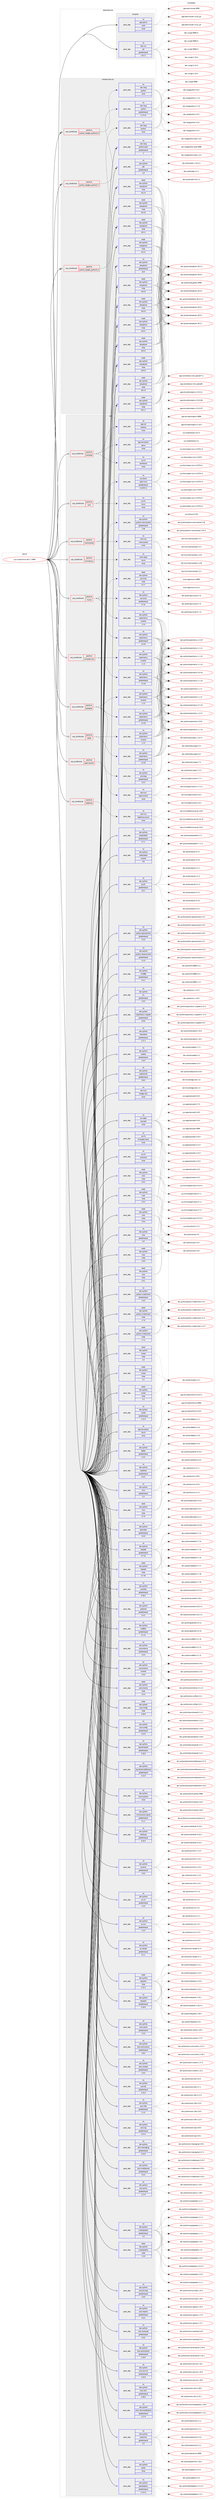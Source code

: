 digraph prolog {

# *************
# Graph options
# *************

newrank=true;
concentrate=true;
compound=true;
graph [rankdir=LR,fontname=Helvetica,fontsize=10,ranksep=1.5];#, ranksep=2.5, nodesep=0.2];
edge  [arrowhead=vee];
node  [fontname=Helvetica,fontsize=10];

# **********
# The ebuild
# **********

subgraph cluster_leftcol {
color=gray;
rank=same;
label=<<i>ebuild</i>>;
id [label="sys-cluster/nova-2017.1.9999", color=red, width=4, href="../sys-cluster/nova-2017.1.9999.svg"];
}

# ****************
# The dependencies
# ****************

subgraph cluster_midcol {
color=gray;
label=<<i>dependencies</i>>;
subgraph cluster_compile {
fillcolor="#eeeeee";
style=filled;
label=<<i>compile</i>>;
subgraph pack357763 {
dependency481689 [label=<<TABLE BORDER="0" CELLBORDER="1" CELLSPACING="0" CELLPADDING="4" WIDTH="220"><TR><TD ROWSPAN="6" CELLPADDING="30">pack_dep</TD></TR><TR><TD WIDTH="110">no</TD></TR><TR><TD>app-admin</TD></TR><TR><TD>sudo</TD></TR><TR><TD>none</TD></TR><TR><TD></TD></TR></TABLE>>, shape=none, color=blue];
}
id:e -> dependency481689:w [weight=20,style="solid",arrowhead="vee"];
subgraph pack357764 {
dependency481690 [label=<<TABLE BORDER="0" CELLBORDER="1" CELLSPACING="0" CELLPADDING="4" WIDTH="220"><TR><TD ROWSPAN="6" CELLPADDING="30">pack_dep</TD></TR><TR><TD WIDTH="110">no</TD></TR><TR><TD>dev-vcs</TD></TR><TR><TD>git</TD></TR><TR><TD>greaterequal</TD></TR><TR><TD>1.8.2.1</TD></TR></TABLE>>, shape=none, color=blue];
}
id:e -> dependency481690:w [weight=20,style="solid",arrowhead="vee"];
}
subgraph cluster_compileandrun {
fillcolor="#eeeeee";
style=filled;
label=<<i>compile and run</i>>;
subgraph cond115516 {
dependency481691 [label=<<TABLE BORDER="0" CELLBORDER="1" CELLSPACING="0" CELLPADDING="4"><TR><TD ROWSPAN="3" CELLPADDING="10">use_conditional</TD></TR><TR><TD>positive</TD></TR><TR><TD>python_targets_python2_7</TD></TR></TABLE>>, shape=none, color=red];
subgraph pack357765 {
dependency481692 [label=<<TABLE BORDER="0" CELLBORDER="1" CELLSPACING="0" CELLPADDING="4" WIDTH="220"><TR><TD ROWSPAN="6" CELLPADDING="30">pack_dep</TD></TR><TR><TD WIDTH="110">no</TD></TR><TR><TD>dev-lang</TD></TR><TR><TD>python</TD></TR><TR><TD>greaterequal</TD></TR><TR><TD>2.7.5-r2</TD></TR></TABLE>>, shape=none, color=blue];
}
dependency481691:e -> dependency481692:w [weight=20,style="dashed",arrowhead="vee"];
}
id:e -> dependency481691:w [weight=20,style="solid",arrowhead="odotvee"];
subgraph cond115517 {
dependency481693 [label=<<TABLE BORDER="0" CELLBORDER="1" CELLSPACING="0" CELLPADDING="4"><TR><TD ROWSPAN="3" CELLPADDING="10">use_conditional</TD></TR><TR><TD>positive</TD></TR><TR><TD>python_targets_python3_4</TD></TR></TABLE>>, shape=none, color=red];
subgraph pack357766 {
dependency481694 [label=<<TABLE BORDER="0" CELLBORDER="1" CELLSPACING="0" CELLPADDING="4" WIDTH="220"><TR><TD ROWSPAN="6" CELLPADDING="30">pack_dep</TD></TR><TR><TD WIDTH="110">no</TD></TR><TR><TD>dev-lang</TD></TR><TR><TD>python</TD></TR><TR><TD>none</TD></TR><TR><TD></TD></TR></TABLE>>, shape=none, color=blue];
}
dependency481693:e -> dependency481694:w [weight=20,style="dashed",arrowhead="vee"];
}
id:e -> dependency481693:w [weight=20,style="solid",arrowhead="odotvee"];
subgraph cond115518 {
dependency481695 [label=<<TABLE BORDER="0" CELLBORDER="1" CELLSPACING="0" CELLPADDING="4"><TR><TD ROWSPAN="3" CELLPADDING="10">use_conditional</TD></TR><TR><TD>positive</TD></TR><TR><TD>python_targets_python3_5</TD></TR></TABLE>>, shape=none, color=red];
subgraph pack357767 {
dependency481696 [label=<<TABLE BORDER="0" CELLBORDER="1" CELLSPACING="0" CELLPADDING="4" WIDTH="220"><TR><TD ROWSPAN="6" CELLPADDING="30">pack_dep</TD></TR><TR><TD WIDTH="110">no</TD></TR><TR><TD>dev-lang</TD></TR><TR><TD>python</TD></TR><TR><TD>none</TD></TR><TR><TD></TD></TR></TABLE>>, shape=none, color=blue];
}
dependency481695:e -> dependency481696:w [weight=20,style="dashed",arrowhead="vee"];
}
id:e -> dependency481695:w [weight=20,style="solid",arrowhead="odotvee"];
subgraph pack357768 {
dependency481697 [label=<<TABLE BORDER="0" CELLBORDER="1" CELLSPACING="0" CELLPADDING="4" WIDTH="220"><TR><TD ROWSPAN="6" CELLPADDING="30">pack_dep</TD></TR><TR><TD WIDTH="110">no</TD></TR><TR><TD>dev-lang</TD></TR><TR><TD>python-exec</TD></TR><TR><TD>greaterequal</TD></TR><TR><TD>2</TD></TR></TABLE>>, shape=none, color=blue];
}
id:e -> dependency481697:w [weight=20,style="solid",arrowhead="odotvee"];
subgraph pack357769 {
dependency481698 [label=<<TABLE BORDER="0" CELLBORDER="1" CELLSPACING="0" CELLPADDING="4" WIDTH="220"><TR><TD ROWSPAN="6" CELLPADDING="30">pack_dep</TD></TR><TR><TD WIDTH="110">no</TD></TR><TR><TD>dev-python</TD></TR><TR><TD>pbr</TD></TR><TR><TD>greaterequal</TD></TR><TR><TD>1.8</TD></TR></TABLE>>, shape=none, color=blue];
}
id:e -> dependency481698:w [weight=20,style="solid",arrowhead="odotvee"];
subgraph pack357770 {
dependency481699 [label=<<TABLE BORDER="0" CELLBORDER="1" CELLSPACING="0" CELLPADDING="4" WIDTH="220"><TR><TD ROWSPAN="6" CELLPADDING="30">pack_dep</TD></TR><TR><TD WIDTH="110">no</TD></TR><TR><TD>dev-python</TD></TR><TR><TD>setuptools</TD></TR><TR><TD>greaterequal</TD></TR><TR><TD>16.0</TD></TR></TABLE>>, shape=none, color=blue];
}
id:e -> dependency481699:w [weight=20,style="solid",arrowhead="odotvee"];
subgraph pack357771 {
dependency481700 [label=<<TABLE BORDER="0" CELLBORDER="1" CELLSPACING="0" CELLPADDING="4" WIDTH="220"><TR><TD ROWSPAN="6" CELLPADDING="30">pack_dep</TD></TR><TR><TD WIDTH="110">weak</TD></TR><TR><TD>dev-python</TD></TR><TR><TD>setuptools</TD></TR><TR><TD>tilde</TD></TR><TR><TD>24.0.0</TD></TR></TABLE>>, shape=none, color=blue];
}
id:e -> dependency481700:w [weight=20,style="solid",arrowhead="odotvee"];
subgraph pack357772 {
dependency481701 [label=<<TABLE BORDER="0" CELLBORDER="1" CELLSPACING="0" CELLPADDING="4" WIDTH="220"><TR><TD ROWSPAN="6" CELLPADDING="30">pack_dep</TD></TR><TR><TD WIDTH="110">weak</TD></TR><TR><TD>dev-python</TD></TR><TR><TD>setuptools</TD></TR><TR><TD>tilde</TD></TR><TR><TD>34.0.0</TD></TR></TABLE>>, shape=none, color=blue];
}
id:e -> dependency481701:w [weight=20,style="solid",arrowhead="odotvee"];
subgraph pack357773 {
dependency481702 [label=<<TABLE BORDER="0" CELLBORDER="1" CELLSPACING="0" CELLPADDING="4" WIDTH="220"><TR><TD ROWSPAN="6" CELLPADDING="30">pack_dep</TD></TR><TR><TD WIDTH="110">weak</TD></TR><TR><TD>dev-python</TD></TR><TR><TD>setuptools</TD></TR><TR><TD>tilde</TD></TR><TR><TD>34.0.1</TD></TR></TABLE>>, shape=none, color=blue];
}
id:e -> dependency481702:w [weight=20,style="solid",arrowhead="odotvee"];
subgraph pack357774 {
dependency481703 [label=<<TABLE BORDER="0" CELLBORDER="1" CELLSPACING="0" CELLPADDING="4" WIDTH="220"><TR><TD ROWSPAN="6" CELLPADDING="30">pack_dep</TD></TR><TR><TD WIDTH="110">weak</TD></TR><TR><TD>dev-python</TD></TR><TR><TD>setuptools</TD></TR><TR><TD>tilde</TD></TR><TR><TD>34.0.2</TD></TR></TABLE>>, shape=none, color=blue];
}
id:e -> dependency481703:w [weight=20,style="solid",arrowhead="odotvee"];
subgraph pack357775 {
dependency481704 [label=<<TABLE BORDER="0" CELLBORDER="1" CELLSPACING="0" CELLPADDING="4" WIDTH="220"><TR><TD ROWSPAN="6" CELLPADDING="30">pack_dep</TD></TR><TR><TD WIDTH="110">weak</TD></TR><TR><TD>dev-python</TD></TR><TR><TD>setuptools</TD></TR><TR><TD>tilde</TD></TR><TR><TD>34.0.3</TD></TR></TABLE>>, shape=none, color=blue];
}
id:e -> dependency481704:w [weight=20,style="solid",arrowhead="odotvee"];
subgraph pack357776 {
dependency481705 [label=<<TABLE BORDER="0" CELLBORDER="1" CELLSPACING="0" CELLPADDING="4" WIDTH="220"><TR><TD ROWSPAN="6" CELLPADDING="30">pack_dep</TD></TR><TR><TD WIDTH="110">weak</TD></TR><TR><TD>dev-python</TD></TR><TR><TD>setuptools</TD></TR><TR><TD>tilde</TD></TR><TR><TD>34.1.0</TD></TR></TABLE>>, shape=none, color=blue];
}
id:e -> dependency481705:w [weight=20,style="solid",arrowhead="odotvee"];
subgraph pack357777 {
dependency481706 [label=<<TABLE BORDER="0" CELLBORDER="1" CELLSPACING="0" CELLPADDING="4" WIDTH="220"><TR><TD ROWSPAN="6" CELLPADDING="30">pack_dep</TD></TR><TR><TD WIDTH="110">weak</TD></TR><TR><TD>dev-python</TD></TR><TR><TD>setuptools</TD></TR><TR><TD>tilde</TD></TR><TR><TD>34.1.1</TD></TR></TABLE>>, shape=none, color=blue];
}
id:e -> dependency481706:w [weight=20,style="solid",arrowhead="odotvee"];
subgraph pack357778 {
dependency481707 [label=<<TABLE BORDER="0" CELLBORDER="1" CELLSPACING="0" CELLPADDING="4" WIDTH="220"><TR><TD ROWSPAN="6" CELLPADDING="30">pack_dep</TD></TR><TR><TD WIDTH="110">weak</TD></TR><TR><TD>dev-python</TD></TR><TR><TD>setuptools</TD></TR><TR><TD>tilde</TD></TR><TR><TD>34.2.0</TD></TR></TABLE>>, shape=none, color=blue];
}
id:e -> dependency481707:w [weight=20,style="solid",arrowhead="odotvee"];
subgraph pack357779 {
dependency481708 [label=<<TABLE BORDER="0" CELLBORDER="1" CELLSPACING="0" CELLPADDING="4" WIDTH="220"><TR><TD ROWSPAN="6" CELLPADDING="30">pack_dep</TD></TR><TR><TD WIDTH="110">weak</TD></TR><TR><TD>dev-python</TD></TR><TR><TD>setuptools</TD></TR><TR><TD>tilde</TD></TR><TR><TD>34.3.0</TD></TR></TABLE>>, shape=none, color=blue];
}
id:e -> dependency481708:w [weight=20,style="solid",arrowhead="odotvee"];
subgraph pack357780 {
dependency481709 [label=<<TABLE BORDER="0" CELLBORDER="1" CELLSPACING="0" CELLPADDING="4" WIDTH="220"><TR><TD ROWSPAN="6" CELLPADDING="30">pack_dep</TD></TR><TR><TD WIDTH="110">weak</TD></TR><TR><TD>dev-python</TD></TR><TR><TD>setuptools</TD></TR><TR><TD>tilde</TD></TR><TR><TD>34.3.1</TD></TR></TABLE>>, shape=none, color=blue];
}
id:e -> dependency481709:w [weight=20,style="solid",arrowhead="odotvee"];
subgraph pack357781 {
dependency481710 [label=<<TABLE BORDER="0" CELLBORDER="1" CELLSPACING="0" CELLPADDING="4" WIDTH="220"><TR><TD ROWSPAN="6" CELLPADDING="30">pack_dep</TD></TR><TR><TD WIDTH="110">weak</TD></TR><TR><TD>dev-python</TD></TR><TR><TD>setuptools</TD></TR><TR><TD>tilde</TD></TR><TR><TD>34.3.2</TD></TR></TABLE>>, shape=none, color=blue];
}
id:e -> dependency481710:w [weight=20,style="solid",arrowhead="odotvee"];
}
subgraph cluster_run {
fillcolor="#eeeeee";
style=filled;
label=<<i>run</i>>;
subgraph cond115519 {
dependency481711 [label=<<TABLE BORDER="0" CELLBORDER="1" CELLSPACING="0" CELLPADDING="4"><TR><TD ROWSPAN="3" CELLPADDING="10">use_conditional</TD></TR><TR><TD>positive</TD></TR><TR><TD>compute</TD></TR></TABLE>>, shape=none, color=red];
subgraph pack357782 {
dependency481712 [label=<<TABLE BORDER="0" CELLBORDER="1" CELLSPACING="0" CELLPADDING="4" WIDTH="220"><TR><TD ROWSPAN="6" CELLPADDING="30">pack_dep</TD></TR><TR><TD WIDTH="110">no</TD></TR><TR><TD>app-cdr</TD></TR><TR><TD>cdrtools</TD></TR><TR><TD>none</TD></TR><TR><TD></TD></TR></TABLE>>, shape=none, color=blue];
}
dependency481711:e -> dependency481712:w [weight=20,style="dashed",arrowhead="vee"];
subgraph pack357783 {
dependency481713 [label=<<TABLE BORDER="0" CELLBORDER="1" CELLSPACING="0" CELLPADDING="4" WIDTH="220"><TR><TD ROWSPAN="6" CELLPADDING="30">pack_dep</TD></TR><TR><TD WIDTH="110">no</TD></TR><TR><TD>sys-fs</TD></TR><TR><TD>dosfstools</TD></TR><TR><TD>none</TD></TR><TR><TD></TD></TR></TABLE>>, shape=none, color=blue];
}
dependency481711:e -> dependency481713:w [weight=20,style="dashed",arrowhead="vee"];
subgraph pack357784 {
dependency481714 [label=<<TABLE BORDER="0" CELLBORDER="1" CELLSPACING="0" CELLPADDING="4" WIDTH="220"><TR><TD ROWSPAN="6" CELLPADDING="30">pack_dep</TD></TR><TR><TD WIDTH="110">no</TD></TR><TR><TD>app-emulation</TD></TR><TR><TD>qemu</TD></TR><TR><TD>none</TD></TR><TR><TD></TD></TR></TABLE>>, shape=none, color=blue];
}
dependency481711:e -> dependency481714:w [weight=20,style="dashed",arrowhead="vee"];
}
id:e -> dependency481711:w [weight=20,style="solid",arrowhead="odot"];
subgraph cond115520 {
dependency481715 [label=<<TABLE BORDER="0" CELLBORDER="1" CELLSPACING="0" CELLPADDING="4"><TR><TD ROWSPAN="3" CELLPADDING="10">use_conditional</TD></TR><TR><TD>positive</TD></TR><TR><TD>compute-only</TD></TR></TABLE>>, shape=none, color=red];
subgraph pack357785 {
dependency481716 [label=<<TABLE BORDER="0" CELLBORDER="1" CELLSPACING="0" CELLPADDING="4" WIDTH="220"><TR><TD ROWSPAN="6" CELLPADDING="30">pack_dep</TD></TR><TR><TD WIDTH="110">no</TD></TR><TR><TD>dev-python</TD></TR><TR><TD>sqlalchemy</TD></TR><TR><TD>greaterequal</TD></TR><TR><TD>1.0.10</TD></TR></TABLE>>, shape=none, color=blue];
}
dependency481715:e -> dependency481716:w [weight=20,style="dashed",arrowhead="vee"];
subgraph pack357786 {
dependency481717 [label=<<TABLE BORDER="0" CELLBORDER="1" CELLSPACING="0" CELLPADDING="4" WIDTH="220"><TR><TD ROWSPAN="6" CELLPADDING="30">pack_dep</TD></TR><TR><TD WIDTH="110">no</TD></TR><TR><TD>dev-python</TD></TR><TR><TD>sqlalchemy</TD></TR><TR><TD>smaller</TD></TR><TR><TD>1.1.0</TD></TR></TABLE>>, shape=none, color=blue];
}
dependency481715:e -> dependency481717:w [weight=20,style="dashed",arrowhead="vee"];
}
id:e -> dependency481715:w [weight=20,style="solid",arrowhead="odot"];
subgraph cond115521 {
dependency481718 [label=<<TABLE BORDER="0" CELLBORDER="1" CELLSPACING="0" CELLPADDING="4"><TR><TD ROWSPAN="3" CELLPADDING="10">use_conditional</TD></TR><TR><TD>positive</TD></TR><TR><TD>iscsi</TD></TR></TABLE>>, shape=none, color=red];
subgraph pack357787 {
dependency481719 [label=<<TABLE BORDER="0" CELLBORDER="1" CELLSPACING="0" CELLPADDING="4" WIDTH="220"><TR><TD ROWSPAN="6" CELLPADDING="30">pack_dep</TD></TR><TR><TD WIDTH="110">no</TD></TR><TR><TD>sys-fs</TD></TR><TR><TD>lsscsi</TD></TR><TR><TD>none</TD></TR><TR><TD></TD></TR></TABLE>>, shape=none, color=blue];
}
dependency481718:e -> dependency481719:w [weight=20,style="dashed",arrowhead="vee"];
subgraph pack357788 {
dependency481720 [label=<<TABLE BORDER="0" CELLBORDER="1" CELLSPACING="0" CELLPADDING="4" WIDTH="220"><TR><TD ROWSPAN="6" CELLPADDING="30">pack_dep</TD></TR><TR><TD WIDTH="110">no</TD></TR><TR><TD>sys-block</TD></TR><TR><TD>open-iscsi</TD></TR><TR><TD>greaterequal</TD></TR><TR><TD>2.0.873-r1</TD></TR></TABLE>>, shape=none, color=blue];
}
dependency481718:e -> dependency481720:w [weight=20,style="dashed",arrowhead="vee"];
}
id:e -> dependency481718:w [weight=20,style="solid",arrowhead="odot"];
subgraph cond115522 {
dependency481721 [label=<<TABLE BORDER="0" CELLBORDER="1" CELLSPACING="0" CELLPADDING="4"><TR><TD ROWSPAN="3" CELLPADDING="10">use_conditional</TD></TR><TR><TD>positive</TD></TR><TR><TD>memcached</TD></TR></TABLE>>, shape=none, color=red];
subgraph pack357789 {
dependency481722 [label=<<TABLE BORDER="0" CELLBORDER="1" CELLSPACING="0" CELLPADDING="4" WIDTH="220"><TR><TD ROWSPAN="6" CELLPADDING="30">pack_dep</TD></TR><TR><TD WIDTH="110">no</TD></TR><TR><TD>net-misc</TD></TR><TR><TD>memcached</TD></TR><TR><TD>none</TD></TR><TR><TD></TD></TR></TABLE>>, shape=none, color=blue];
}
dependency481721:e -> dependency481722:w [weight=20,style="dashed",arrowhead="vee"];
subgraph pack357790 {
dependency481723 [label=<<TABLE BORDER="0" CELLBORDER="1" CELLSPACING="0" CELLPADDING="4" WIDTH="220"><TR><TD ROWSPAN="6" CELLPADDING="30">pack_dep</TD></TR><TR><TD WIDTH="110">no</TD></TR><TR><TD>dev-python</TD></TR><TR><TD>python-memcached</TD></TR><TR><TD>greaterequal</TD></TR><TR><TD>1.58</TD></TR></TABLE>>, shape=none, color=blue];
}
dependency481721:e -> dependency481723:w [weight=20,style="dashed",arrowhead="vee"];
}
id:e -> dependency481721:w [weight=20,style="solid",arrowhead="odot"];
subgraph cond115523 {
dependency481724 [label=<<TABLE BORDER="0" CELLBORDER="1" CELLSPACING="0" CELLPADDING="4"><TR><TD ROWSPAN="3" CELLPADDING="10">use_conditional</TD></TR><TR><TD>positive</TD></TR><TR><TD>mysql</TD></TR></TABLE>>, shape=none, color=red];
subgraph pack357791 {
dependency481725 [label=<<TABLE BORDER="0" CELLBORDER="1" CELLSPACING="0" CELLPADDING="4" WIDTH="220"><TR><TD ROWSPAN="6" CELLPADDING="30">pack_dep</TD></TR><TR><TD WIDTH="110">no</TD></TR><TR><TD>dev-python</TD></TR><TR><TD>pymysql</TD></TR><TR><TD>greaterequal</TD></TR><TR><TD>0.7.6</TD></TR></TABLE>>, shape=none, color=blue];
}
dependency481724:e -> dependency481725:w [weight=20,style="dashed",arrowhead="vee"];
subgraph pack357792 {
dependency481726 [label=<<TABLE BORDER="0" CELLBORDER="1" CELLSPACING="0" CELLPADDING="4" WIDTH="220"><TR><TD ROWSPAN="6" CELLPADDING="30">pack_dep</TD></TR><TR><TD WIDTH="110">weak</TD></TR><TR><TD>dev-python</TD></TR><TR><TD>pymysql</TD></TR><TR><TD>tilde</TD></TR><TR><TD>0.7.7</TD></TR></TABLE>>, shape=none, color=blue];
}
dependency481724:e -> dependency481726:w [weight=20,style="dashed",arrowhead="vee"];
subgraph pack357793 {
dependency481727 [label=<<TABLE BORDER="0" CELLBORDER="1" CELLSPACING="0" CELLPADDING="4" WIDTH="220"><TR><TD ROWSPAN="6" CELLPADDING="30">pack_dep</TD></TR><TR><TD WIDTH="110">no</TD></TR><TR><TD>dev-python</TD></TR><TR><TD>sqlalchemy</TD></TR><TR><TD>greaterequal</TD></TR><TR><TD>1.0.10</TD></TR></TABLE>>, shape=none, color=blue];
}
dependency481724:e -> dependency481727:w [weight=20,style="dashed",arrowhead="vee"];
subgraph pack357794 {
dependency481728 [label=<<TABLE BORDER="0" CELLBORDER="1" CELLSPACING="0" CELLPADDING="4" WIDTH="220"><TR><TD ROWSPAN="6" CELLPADDING="30">pack_dep</TD></TR><TR><TD WIDTH="110">no</TD></TR><TR><TD>dev-python</TD></TR><TR><TD>sqlalchemy</TD></TR><TR><TD>smaller</TD></TR><TR><TD>1.1.0</TD></TR></TABLE>>, shape=none, color=blue];
}
dependency481724:e -> dependency481728:w [weight=20,style="dashed",arrowhead="vee"];
}
id:e -> dependency481724:w [weight=20,style="solid",arrowhead="odot"];
subgraph cond115524 {
dependency481729 [label=<<TABLE BORDER="0" CELLBORDER="1" CELLSPACING="0" CELLPADDING="4"><TR><TD ROWSPAN="3" CELLPADDING="10">use_conditional</TD></TR><TR><TD>positive</TD></TR><TR><TD>novncproxy</TD></TR></TABLE>>, shape=none, color=red];
subgraph pack357795 {
dependency481730 [label=<<TABLE BORDER="0" CELLBORDER="1" CELLSPACING="0" CELLPADDING="4" WIDTH="220"><TR><TD ROWSPAN="6" CELLPADDING="30">pack_dep</TD></TR><TR><TD WIDTH="110">no</TD></TR><TR><TD>www-apps</TD></TR><TR><TD>novnc</TD></TR><TR><TD>none</TD></TR><TR><TD></TD></TR></TABLE>>, shape=none, color=blue];
}
dependency481729:e -> dependency481730:w [weight=20,style="dashed",arrowhead="vee"];
}
id:e -> dependency481729:w [weight=20,style="solid",arrowhead="odot"];
subgraph cond115525 {
dependency481731 [label=<<TABLE BORDER="0" CELLBORDER="1" CELLSPACING="0" CELLPADDING="4"><TR><TD ROWSPAN="3" CELLPADDING="10">use_conditional</TD></TR><TR><TD>positive</TD></TR><TR><TD>openvswitch</TD></TR></TABLE>>, shape=none, color=red];
subgraph pack357796 {
dependency481732 [label=<<TABLE BORDER="0" CELLBORDER="1" CELLSPACING="0" CELLPADDING="4" WIDTH="220"><TR><TD ROWSPAN="6" CELLPADDING="30">pack_dep</TD></TR><TR><TD WIDTH="110">no</TD></TR><TR><TD>net-misc</TD></TR><TR><TD>openvswitch</TD></TR><TR><TD>none</TD></TR><TR><TD></TD></TR></TABLE>>, shape=none, color=blue];
}
dependency481731:e -> dependency481732:w [weight=20,style="dashed",arrowhead="vee"];
}
id:e -> dependency481731:w [weight=20,style="solid",arrowhead="odot"];
subgraph cond115526 {
dependency481733 [label=<<TABLE BORDER="0" CELLBORDER="1" CELLSPACING="0" CELLPADDING="4"><TR><TD ROWSPAN="3" CELLPADDING="10">use_conditional</TD></TR><TR><TD>positive</TD></TR><TR><TD>postgres</TD></TR></TABLE>>, shape=none, color=red];
subgraph pack357797 {
dependency481734 [label=<<TABLE BORDER="0" CELLBORDER="1" CELLSPACING="0" CELLPADDING="4" WIDTH="220"><TR><TD ROWSPAN="6" CELLPADDING="30">pack_dep</TD></TR><TR><TD WIDTH="110">no</TD></TR><TR><TD>dev-python</TD></TR><TR><TD>psycopg</TD></TR><TR><TD>greaterequal</TD></TR><TR><TD>2.5.0</TD></TR></TABLE>>, shape=none, color=blue];
}
dependency481733:e -> dependency481734:w [weight=20,style="dashed",arrowhead="vee"];
subgraph pack357798 {
dependency481735 [label=<<TABLE BORDER="0" CELLBORDER="1" CELLSPACING="0" CELLPADDING="4" WIDTH="220"><TR><TD ROWSPAN="6" CELLPADDING="30">pack_dep</TD></TR><TR><TD WIDTH="110">no</TD></TR><TR><TD>dev-python</TD></TR><TR><TD>sqlalchemy</TD></TR><TR><TD>greaterequal</TD></TR><TR><TD>1.0.10</TD></TR></TABLE>>, shape=none, color=blue];
}
dependency481733:e -> dependency481735:w [weight=20,style="dashed",arrowhead="vee"];
subgraph pack357799 {
dependency481736 [label=<<TABLE BORDER="0" CELLBORDER="1" CELLSPACING="0" CELLPADDING="4" WIDTH="220"><TR><TD ROWSPAN="6" CELLPADDING="30">pack_dep</TD></TR><TR><TD WIDTH="110">no</TD></TR><TR><TD>dev-python</TD></TR><TR><TD>sqlalchemy</TD></TR><TR><TD>smaller</TD></TR><TR><TD>1.1.0</TD></TR></TABLE>>, shape=none, color=blue];
}
dependency481733:e -> dependency481736:w [weight=20,style="dashed",arrowhead="vee"];
}
id:e -> dependency481733:w [weight=20,style="solid",arrowhead="odot"];
subgraph cond115527 {
dependency481737 [label=<<TABLE BORDER="0" CELLBORDER="1" CELLSPACING="0" CELLPADDING="4"><TR><TD ROWSPAN="3" CELLPADDING="10">use_conditional</TD></TR><TR><TD>positive</TD></TR><TR><TD>rabbitmq</TD></TR></TABLE>>, shape=none, color=red];
subgraph pack357800 {
dependency481738 [label=<<TABLE BORDER="0" CELLBORDER="1" CELLSPACING="0" CELLPADDING="4" WIDTH="220"><TR><TD ROWSPAN="6" CELLPADDING="30">pack_dep</TD></TR><TR><TD WIDTH="110">no</TD></TR><TR><TD>net-misc</TD></TR><TR><TD>rabbitmq-server</TD></TR><TR><TD>none</TD></TR><TR><TD></TD></TR></TABLE>>, shape=none, color=blue];
}
dependency481737:e -> dependency481738:w [weight=20,style="dashed",arrowhead="vee"];
}
id:e -> dependency481737:w [weight=20,style="solid",arrowhead="odot"];
subgraph cond115528 {
dependency481739 [label=<<TABLE BORDER="0" CELLBORDER="1" CELLSPACING="0" CELLPADDING="4"><TR><TD ROWSPAN="3" CELLPADDING="10">use_conditional</TD></TR><TR><TD>positive</TD></TR><TR><TD>sqlite</TD></TR></TABLE>>, shape=none, color=red];
subgraph pack357801 {
dependency481740 [label=<<TABLE BORDER="0" CELLBORDER="1" CELLSPACING="0" CELLPADDING="4" WIDTH="220"><TR><TD ROWSPAN="6" CELLPADDING="30">pack_dep</TD></TR><TR><TD WIDTH="110">no</TD></TR><TR><TD>dev-python</TD></TR><TR><TD>sqlalchemy</TD></TR><TR><TD>greaterequal</TD></TR><TR><TD>1.0.10</TD></TR></TABLE>>, shape=none, color=blue];
}
dependency481739:e -> dependency481740:w [weight=20,style="dashed",arrowhead="vee"];
subgraph pack357802 {
dependency481741 [label=<<TABLE BORDER="0" CELLBORDER="1" CELLSPACING="0" CELLPADDING="4" WIDTH="220"><TR><TD ROWSPAN="6" CELLPADDING="30">pack_dep</TD></TR><TR><TD WIDTH="110">no</TD></TR><TR><TD>dev-python</TD></TR><TR><TD>sqlalchemy</TD></TR><TR><TD>smaller</TD></TR><TR><TD>1.1.0</TD></TR></TABLE>>, shape=none, color=blue];
}
dependency481739:e -> dependency481741:w [weight=20,style="dashed",arrowhead="vee"];
}
id:e -> dependency481739:w [weight=20,style="solid",arrowhead="odot"];
subgraph pack357803 {
dependency481742 [label=<<TABLE BORDER="0" CELLBORDER="1" CELLSPACING="0" CELLPADDING="4" WIDTH="220"><TR><TD ROWSPAN="6" CELLPADDING="30">pack_dep</TD></TR><TR><TD WIDTH="110">no</TD></TR><TR><TD>app-emulation</TD></TR><TR><TD>libvirt</TD></TR><TR><TD>none</TD></TR><TR><TD></TD></TR></TABLE>>, shape=none, color=blue];
}
id:e -> dependency481742:w [weight=20,style="solid",arrowhead="odot"];
subgraph pack357804 {
dependency481743 [label=<<TABLE BORDER="0" CELLBORDER="1" CELLSPACING="0" CELLPADDING="4" WIDTH="220"><TR><TD ROWSPAN="6" CELLPADDING="30">pack_dep</TD></TR><TR><TD WIDTH="110">no</TD></TR><TR><TD>dev-python</TD></TR><TR><TD>Babel</TD></TR><TR><TD>greaterequal</TD></TR><TR><TD>2.3.4</TD></TR></TABLE>>, shape=none, color=blue];
}
id:e -> dependency481743:w [weight=20,style="solid",arrowhead="odot"];
subgraph pack357805 {
dependency481744 [label=<<TABLE BORDER="0" CELLBORDER="1" CELLSPACING="0" CELLPADDING="4" WIDTH="220"><TR><TD ROWSPAN="6" CELLPADDING="30">pack_dep</TD></TR><TR><TD WIDTH="110">no</TD></TR><TR><TD>dev-python</TD></TR><TR><TD>castellan</TD></TR><TR><TD>greaterequal</TD></TR><TR><TD>0.4.0</TD></TR></TABLE>>, shape=none, color=blue];
}
id:e -> dependency481744:w [weight=20,style="solid",arrowhead="odot"];
subgraph pack357806 {
dependency481745 [label=<<TABLE BORDER="0" CELLBORDER="1" CELLSPACING="0" CELLPADDING="4" WIDTH="220"><TR><TD ROWSPAN="6" CELLPADDING="30">pack_dep</TD></TR><TR><TD WIDTH="110">no</TD></TR><TR><TD>dev-python</TD></TR><TR><TD>cryptography</TD></TR><TR><TD>greaterequal</TD></TR><TR><TD>1.0</TD></TR></TABLE>>, shape=none, color=blue];
}
id:e -> dependency481745:w [weight=20,style="solid",arrowhead="odot"];
subgraph pack357807 {
dependency481746 [label=<<TABLE BORDER="0" CELLBORDER="1" CELLSPACING="0" CELLPADDING="4" WIDTH="220"><TR><TD ROWSPAN="6" CELLPADDING="30">pack_dep</TD></TR><TR><TD WIDTH="110">no</TD></TR><TR><TD>dev-python</TD></TR><TR><TD>decorator</TD></TR><TR><TD>greaterequal</TD></TR><TR><TD>3.4.0</TD></TR></TABLE>>, shape=none, color=blue];
}
id:e -> dependency481746:w [weight=20,style="solid",arrowhead="odot"];
subgraph pack357808 {
dependency481747 [label=<<TABLE BORDER="0" CELLBORDER="1" CELLSPACING="0" CELLPADDING="4" WIDTH="220"><TR><TD ROWSPAN="6" CELLPADDING="30">pack_dep</TD></TR><TR><TD WIDTH="110">no</TD></TR><TR><TD>dev-python</TD></TR><TR><TD>eventlet</TD></TR><TR><TD>greaterequal</TD></TR><TR><TD>0.18.4</TD></TR></TABLE>>, shape=none, color=blue];
}
id:e -> dependency481747:w [weight=20,style="solid",arrowhead="odot"];
subgraph pack357809 {
dependency481748 [label=<<TABLE BORDER="0" CELLBORDER="1" CELLSPACING="0" CELLPADDING="4" WIDTH="220"><TR><TD ROWSPAN="6" CELLPADDING="30">pack_dep</TD></TR><TR><TD WIDTH="110">no</TD></TR><TR><TD>dev-python</TD></TR><TR><TD>greenlet</TD></TR><TR><TD>greaterequal</TD></TR><TR><TD>0.3.2</TD></TR></TABLE>>, shape=none, color=blue];
}
id:e -> dependency481748:w [weight=20,style="solid",arrowhead="odot"];
subgraph pack357810 {
dependency481749 [label=<<TABLE BORDER="0" CELLBORDER="1" CELLSPACING="0" CELLPADDING="4" WIDTH="220"><TR><TD ROWSPAN="6" CELLPADDING="30">pack_dep</TD></TR><TR><TD WIDTH="110">no</TD></TR><TR><TD>dev-python</TD></TR><TR><TD>iso8601</TD></TR><TR><TD>greaterequal</TD></TR><TR><TD>0.1.11</TD></TR></TABLE>>, shape=none, color=blue];
}
id:e -> dependency481749:w [weight=20,style="solid",arrowhead="odot"];
subgraph pack357811 {
dependency481750 [label=<<TABLE BORDER="0" CELLBORDER="1" CELLSPACING="0" CELLPADDING="4" WIDTH="220"><TR><TD ROWSPAN="6" CELLPADDING="30">pack_dep</TD></TR><TR><TD WIDTH="110">no</TD></TR><TR><TD>dev-python</TD></TR><TR><TD>jinja</TD></TR><TR><TD>greaterequal</TD></TR><TR><TD>2.8</TD></TR></TABLE>>, shape=none, color=blue];
}
id:e -> dependency481750:w [weight=20,style="solid",arrowhead="odot"];
subgraph pack357812 {
dependency481751 [label=<<TABLE BORDER="0" CELLBORDER="1" CELLSPACING="0" CELLPADDING="4" WIDTH="220"><TR><TD ROWSPAN="6" CELLPADDING="30">pack_dep</TD></TR><TR><TD WIDTH="110">no</TD></TR><TR><TD>dev-python</TD></TR><TR><TD>jsonschema</TD></TR><TR><TD>greaterequal</TD></TR><TR><TD>2.0.0</TD></TR></TABLE>>, shape=none, color=blue];
}
id:e -> dependency481751:w [weight=20,style="solid",arrowhead="odot"];
subgraph pack357813 {
dependency481752 [label=<<TABLE BORDER="0" CELLBORDER="1" CELLSPACING="0" CELLPADDING="4" WIDTH="220"><TR><TD ROWSPAN="6" CELLPADDING="30">pack_dep</TD></TR><TR><TD WIDTH="110">no</TD></TR><TR><TD>dev-python</TD></TR><TR><TD>jsonschema</TD></TR><TR><TD>smaller</TD></TR><TR><TD>3.0.0</TD></TR></TABLE>>, shape=none, color=blue];
}
id:e -> dependency481752:w [weight=20,style="solid",arrowhead="odot"];
subgraph pack357814 {
dependency481753 [label=<<TABLE BORDER="0" CELLBORDER="1" CELLSPACING="0" CELLPADDING="4" WIDTH="220"><TR><TD ROWSPAN="6" CELLPADDING="30">pack_dep</TD></TR><TR><TD WIDTH="110">no</TD></TR><TR><TD>dev-python</TD></TR><TR><TD>keystoneauth</TD></TR><TR><TD>greaterequal</TD></TR><TR><TD>2.18.0</TD></TR></TABLE>>, shape=none, color=blue];
}
id:e -> dependency481753:w [weight=20,style="solid",arrowhead="odot"];
subgraph pack357815 {
dependency481754 [label=<<TABLE BORDER="0" CELLBORDER="1" CELLSPACING="0" CELLPADDING="4" WIDTH="220"><TR><TD ROWSPAN="6" CELLPADDING="30">pack_dep</TD></TR><TR><TD WIDTH="110">no</TD></TR><TR><TD>dev-python</TD></TR><TR><TD>keystonemiddleware</TD></TR><TR><TD>greaterequal</TD></TR><TR><TD>4.12.0</TD></TR></TABLE>>, shape=none, color=blue];
}
id:e -> dependency481754:w [weight=20,style="solid",arrowhead="odot"];
subgraph pack357816 {
dependency481755 [label=<<TABLE BORDER="0" CELLBORDER="1" CELLSPACING="0" CELLPADDING="4" WIDTH="220"><TR><TD ROWSPAN="6" CELLPADDING="30">pack_dep</TD></TR><TR><TD WIDTH="110">no</TD></TR><TR><TD>dev-python</TD></TR><TR><TD>libvirt-python</TD></TR><TR><TD>none</TD></TR><TR><TD></TD></TR></TABLE>>, shape=none, color=blue];
}
id:e -> dependency481755:w [weight=20,style="solid",arrowhead="odot"];
subgraph pack357817 {
dependency481756 [label=<<TABLE BORDER="0" CELLBORDER="1" CELLSPACING="0" CELLPADDING="4" WIDTH="220"><TR><TD ROWSPAN="6" CELLPADDING="30">pack_dep</TD></TR><TR><TD WIDTH="110">no</TD></TR><TR><TD>dev-python</TD></TR><TR><TD>lxml</TD></TR><TR><TD>greaterequal</TD></TR><TR><TD>2.3</TD></TR></TABLE>>, shape=none, color=blue];
}
id:e -> dependency481756:w [weight=20,style="solid",arrowhead="odot"];
subgraph pack357818 {
dependency481757 [label=<<TABLE BORDER="0" CELLBORDER="1" CELLSPACING="0" CELLPADDING="4" WIDTH="220"><TR><TD ROWSPAN="6" CELLPADDING="30">pack_dep</TD></TR><TR><TD WIDTH="110">no</TD></TR><TR><TD>dev-python</TD></TR><TR><TD>microversion-parse</TD></TR><TR><TD>greaterequal</TD></TR><TR><TD>0.1.2</TD></TR></TABLE>>, shape=none, color=blue];
}
id:e -> dependency481757:w [weight=20,style="solid",arrowhead="odot"];
subgraph pack357819 {
dependency481758 [label=<<TABLE BORDER="0" CELLBORDER="1" CELLSPACING="0" CELLPADDING="4" WIDTH="220"><TR><TD ROWSPAN="6" CELLPADDING="30">pack_dep</TD></TR><TR><TD WIDTH="110">no</TD></TR><TR><TD>dev-python</TD></TR><TR><TD>netaddr</TD></TR><TR><TD>greaterequal</TD></TR><TR><TD>0.7.13</TD></TR></TABLE>>, shape=none, color=blue];
}
id:e -> dependency481758:w [weight=20,style="solid",arrowhead="odot"];
subgraph pack357820 {
dependency481759 [label=<<TABLE BORDER="0" CELLBORDER="1" CELLSPACING="0" CELLPADDING="4" WIDTH="220"><TR><TD ROWSPAN="6" CELLPADDING="30">pack_dep</TD></TR><TR><TD WIDTH="110">no</TD></TR><TR><TD>dev-python</TD></TR><TR><TD>netifaces</TD></TR><TR><TD>greaterequal</TD></TR><TR><TD>0.10.4</TD></TR></TABLE>>, shape=none, color=blue];
}
id:e -> dependency481759:w [weight=20,style="solid",arrowhead="odot"];
subgraph pack357821 {
dependency481760 [label=<<TABLE BORDER="0" CELLBORDER="1" CELLSPACING="0" CELLPADDING="4" WIDTH="220"><TR><TD ROWSPAN="6" CELLPADDING="30">pack_dep</TD></TR><TR><TD WIDTH="110">no</TD></TR><TR><TD>dev-python</TD></TR><TR><TD>os-brick</TD></TR><TR><TD>greaterequal</TD></TR><TR><TD>1.8.0</TD></TR></TABLE>>, shape=none, color=blue];
}
id:e -> dependency481760:w [weight=20,style="solid",arrowhead="odot"];
subgraph pack357822 {
dependency481761 [label=<<TABLE BORDER="0" CELLBORDER="1" CELLSPACING="0" CELLPADDING="4" WIDTH="220"><TR><TD ROWSPAN="6" CELLPADDING="30">pack_dep</TD></TR><TR><TD WIDTH="110">no</TD></TR><TR><TD>dev-python</TD></TR><TR><TD>os-vif</TD></TR><TR><TD>greaterequal</TD></TR><TR><TD>1.4.0</TD></TR></TABLE>>, shape=none, color=blue];
}
id:e -> dependency481761:w [weight=20,style="solid",arrowhead="odot"];
subgraph pack357823 {
dependency481762 [label=<<TABLE BORDER="0" CELLBORDER="1" CELLSPACING="0" CELLPADDING="4" WIDTH="220"><TR><TD ROWSPAN="6" CELLPADDING="30">pack_dep</TD></TR><TR><TD WIDTH="110">no</TD></TR><TR><TD>dev-python</TD></TR><TR><TD>os-win</TD></TR><TR><TD>greaterequal</TD></TR><TR><TD>1.4.0</TD></TR></TABLE>>, shape=none, color=blue];
}
id:e -> dependency481762:w [weight=20,style="solid",arrowhead="odot"];
subgraph pack357824 {
dependency481763 [label=<<TABLE BORDER="0" CELLBORDER="1" CELLSPACING="0" CELLPADDING="4" WIDTH="220"><TR><TD ROWSPAN="6" CELLPADDING="30">pack_dep</TD></TR><TR><TD WIDTH="110">no</TD></TR><TR><TD>dev-python</TD></TR><TR><TD>os-xenapi</TD></TR><TR><TD>greaterequal</TD></TR><TR><TD>0.1.1</TD></TR></TABLE>>, shape=none, color=blue];
}
id:e -> dependency481763:w [weight=20,style="solid",arrowhead="odot"];
subgraph pack357825 {
dependency481764 [label=<<TABLE BORDER="0" CELLBORDER="1" CELLSPACING="0" CELLPADDING="4" WIDTH="220"><TR><TD ROWSPAN="6" CELLPADDING="30">pack_dep</TD></TR><TR><TD WIDTH="110">no</TD></TR><TR><TD>dev-python</TD></TR><TR><TD>oslo-cache</TD></TR><TR><TD>greaterequal</TD></TR><TR><TD>1.5.0</TD></TR></TABLE>>, shape=none, color=blue];
}
id:e -> dependency481764:w [weight=20,style="solid",arrowhead="odot"];
subgraph pack357826 {
dependency481765 [label=<<TABLE BORDER="0" CELLBORDER="1" CELLSPACING="0" CELLPADDING="4" WIDTH="220"><TR><TD ROWSPAN="6" CELLPADDING="30">pack_dep</TD></TR><TR><TD WIDTH="110">no</TD></TR><TR><TD>dev-python</TD></TR><TR><TD>oslo-concurrency</TD></TR><TR><TD>greaterequal</TD></TR><TR><TD>3.8.0</TD></TR></TABLE>>, shape=none, color=blue];
}
id:e -> dependency481765:w [weight=20,style="solid",arrowhead="odot"];
subgraph pack357827 {
dependency481766 [label=<<TABLE BORDER="0" CELLBORDER="1" CELLSPACING="0" CELLPADDING="4" WIDTH="220"><TR><TD ROWSPAN="6" CELLPADDING="30">pack_dep</TD></TR><TR><TD WIDTH="110">no</TD></TR><TR><TD>dev-python</TD></TR><TR><TD>oslo-config</TD></TR><TR><TD>greaterequal</TD></TR><TR><TD>3.14.0</TD></TR></TABLE>>, shape=none, color=blue];
}
id:e -> dependency481766:w [weight=20,style="solid",arrowhead="odot"];
subgraph pack357828 {
dependency481767 [label=<<TABLE BORDER="0" CELLBORDER="1" CELLSPACING="0" CELLPADDING="4" WIDTH="220"><TR><TD ROWSPAN="6" CELLPADDING="30">pack_dep</TD></TR><TR><TD WIDTH="110">no</TD></TR><TR><TD>dev-python</TD></TR><TR><TD>oslo-context</TD></TR><TR><TD>greaterequal</TD></TR><TR><TD>2.9.0</TD></TR></TABLE>>, shape=none, color=blue];
}
id:e -> dependency481767:w [weight=20,style="solid",arrowhead="odot"];
subgraph pack357829 {
dependency481768 [label=<<TABLE BORDER="0" CELLBORDER="1" CELLSPACING="0" CELLPADDING="4" WIDTH="220"><TR><TD ROWSPAN="6" CELLPADDING="30">pack_dep</TD></TR><TR><TD WIDTH="110">no</TD></TR><TR><TD>dev-python</TD></TR><TR><TD>oslo-db</TD></TR><TR><TD>greaterequal</TD></TR><TR><TD>4.15.0</TD></TR></TABLE>>, shape=none, color=blue];
}
id:e -> dependency481768:w [weight=20,style="solid",arrowhead="odot"];
subgraph pack357830 {
dependency481769 [label=<<TABLE BORDER="0" CELLBORDER="1" CELLSPACING="0" CELLPADDING="4" WIDTH="220"><TR><TD ROWSPAN="6" CELLPADDING="30">pack_dep</TD></TR><TR><TD WIDTH="110">no</TD></TR><TR><TD>dev-python</TD></TR><TR><TD>oslo-i18n</TD></TR><TR><TD>greaterequal</TD></TR><TR><TD>2.1.0</TD></TR></TABLE>>, shape=none, color=blue];
}
id:e -> dependency481769:w [weight=20,style="solid",arrowhead="odot"];
subgraph pack357831 {
dependency481770 [label=<<TABLE BORDER="0" CELLBORDER="1" CELLSPACING="0" CELLPADDING="4" WIDTH="220"><TR><TD ROWSPAN="6" CELLPADDING="30">pack_dep</TD></TR><TR><TD WIDTH="110">no</TD></TR><TR><TD>dev-python</TD></TR><TR><TD>oslo-log</TD></TR><TR><TD>greaterequal</TD></TR><TR><TD>3.11.0</TD></TR></TABLE>>, shape=none, color=blue];
}
id:e -> dependency481770:w [weight=20,style="solid",arrowhead="odot"];
subgraph pack357832 {
dependency481771 [label=<<TABLE BORDER="0" CELLBORDER="1" CELLSPACING="0" CELLPADDING="4" WIDTH="220"><TR><TD ROWSPAN="6" CELLPADDING="30">pack_dep</TD></TR><TR><TD WIDTH="110">no</TD></TR><TR><TD>dev-python</TD></TR><TR><TD>oslo-messaging</TD></TR><TR><TD>greaterequal</TD></TR><TR><TD>5.14.0</TD></TR></TABLE>>, shape=none, color=blue];
}
id:e -> dependency481771:w [weight=20,style="solid",arrowhead="odot"];
subgraph pack357833 {
dependency481772 [label=<<TABLE BORDER="0" CELLBORDER="1" CELLSPACING="0" CELLPADDING="4" WIDTH="220"><TR><TD ROWSPAN="6" CELLPADDING="30">pack_dep</TD></TR><TR><TD WIDTH="110">no</TD></TR><TR><TD>dev-python</TD></TR><TR><TD>oslo-middleware</TD></TR><TR><TD>greaterequal</TD></TR><TR><TD>3.0.0</TD></TR></TABLE>>, shape=none, color=blue];
}
id:e -> dependency481772:w [weight=20,style="solid",arrowhead="odot"];
subgraph pack357834 {
dependency481773 [label=<<TABLE BORDER="0" CELLBORDER="1" CELLSPACING="0" CELLPADDING="4" WIDTH="220"><TR><TD ROWSPAN="6" CELLPADDING="30">pack_dep</TD></TR><TR><TD WIDTH="110">no</TD></TR><TR><TD>dev-python</TD></TR><TR><TD>oslo-policy</TD></TR><TR><TD>greaterequal</TD></TR><TR><TD>1.17.0</TD></TR></TABLE>>, shape=none, color=blue];
}
id:e -> dependency481773:w [weight=20,style="solid",arrowhead="odot"];
subgraph pack357835 {
dependency481774 [label=<<TABLE BORDER="0" CELLBORDER="1" CELLSPACING="0" CELLPADDING="4" WIDTH="220"><TR><TD ROWSPAN="6" CELLPADDING="30">pack_dep</TD></TR><TR><TD WIDTH="110">no</TD></TR><TR><TD>dev-python</TD></TR><TR><TD>oslo-privsep</TD></TR><TR><TD>greaterequal</TD></TR><TR><TD>1.9.0</TD></TR></TABLE>>, shape=none, color=blue];
}
id:e -> dependency481774:w [weight=20,style="solid",arrowhead="odot"];
subgraph pack357836 {
dependency481775 [label=<<TABLE BORDER="0" CELLBORDER="1" CELLSPACING="0" CELLPADDING="4" WIDTH="220"><TR><TD ROWSPAN="6" CELLPADDING="30">pack_dep</TD></TR><TR><TD WIDTH="110">no</TD></TR><TR><TD>dev-python</TD></TR><TR><TD>oslo-reports</TD></TR><TR><TD>greaterequal</TD></TR><TR><TD>0.6.0</TD></TR></TABLE>>, shape=none, color=blue];
}
id:e -> dependency481775:w [weight=20,style="solid",arrowhead="odot"];
subgraph pack357837 {
dependency481776 [label=<<TABLE BORDER="0" CELLBORDER="1" CELLSPACING="0" CELLPADDING="4" WIDTH="220"><TR><TD ROWSPAN="6" CELLPADDING="30">pack_dep</TD></TR><TR><TD WIDTH="110">no</TD></TR><TR><TD>dev-python</TD></TR><TR><TD>oslo-rootwrap</TD></TR><TR><TD>greaterequal</TD></TR><TR><TD>5.0.0</TD></TR></TABLE>>, shape=none, color=blue];
}
id:e -> dependency481776:w [weight=20,style="solid",arrowhead="odot"];
subgraph pack357838 {
dependency481777 [label=<<TABLE BORDER="0" CELLBORDER="1" CELLSPACING="0" CELLPADDING="4" WIDTH="220"><TR><TD ROWSPAN="6" CELLPADDING="30">pack_dep</TD></TR><TR><TD WIDTH="110">no</TD></TR><TR><TD>dev-python</TD></TR><TR><TD>oslo-serialization</TD></TR><TR><TD>greaterequal</TD></TR><TR><TD>1.10.0</TD></TR></TABLE>>, shape=none, color=blue];
}
id:e -> dependency481777:w [weight=20,style="solid",arrowhead="odot"];
subgraph pack357839 {
dependency481778 [label=<<TABLE BORDER="0" CELLBORDER="1" CELLSPACING="0" CELLPADDING="4" WIDTH="220"><TR><TD ROWSPAN="6" CELLPADDING="30">pack_dep</TD></TR><TR><TD WIDTH="110">no</TD></TR><TR><TD>dev-python</TD></TR><TR><TD>oslo-service</TD></TR><TR><TD>greaterequal</TD></TR><TR><TD>1.10.0</TD></TR></TABLE>>, shape=none, color=blue];
}
id:e -> dependency481778:w [weight=20,style="solid",arrowhead="odot"];
subgraph pack357840 {
dependency481779 [label=<<TABLE BORDER="0" CELLBORDER="1" CELLSPACING="0" CELLPADDING="4" WIDTH="220"><TR><TD ROWSPAN="6" CELLPADDING="30">pack_dep</TD></TR><TR><TD WIDTH="110">no</TD></TR><TR><TD>dev-python</TD></TR><TR><TD>oslo-utils</TD></TR><TR><TD>greaterequal</TD></TR><TR><TD>3.18.0</TD></TR></TABLE>>, shape=none, color=blue];
}
id:e -> dependency481779:w [weight=20,style="solid",arrowhead="odot"];
subgraph pack357841 {
dependency481780 [label=<<TABLE BORDER="0" CELLBORDER="1" CELLSPACING="0" CELLPADDING="4" WIDTH="220"><TR><TD ROWSPAN="6" CELLPADDING="30">pack_dep</TD></TR><TR><TD WIDTH="110">no</TD></TR><TR><TD>dev-python</TD></TR><TR><TD>oslo-versionedobjects</TD></TR><TR><TD>greaterequal</TD></TR><TR><TD>1.17.0</TD></TR></TABLE>>, shape=none, color=blue];
}
id:e -> dependency481780:w [weight=20,style="solid",arrowhead="odot"];
subgraph pack357842 {
dependency481781 [label=<<TABLE BORDER="0" CELLBORDER="1" CELLSPACING="0" CELLPADDING="4" WIDTH="220"><TR><TD ROWSPAN="6" CELLPADDING="30">pack_dep</TD></TR><TR><TD WIDTH="110">no</TD></TR><TR><TD>dev-python</TD></TR><TR><TD>paramiko</TD></TR><TR><TD>greaterequal</TD></TR><TR><TD>2.0</TD></TR></TABLE>>, shape=none, color=blue];
}
id:e -> dependency481781:w [weight=20,style="solid",arrowhead="odot"];
subgraph pack357843 {
dependency481782 [label=<<TABLE BORDER="0" CELLBORDER="1" CELLSPACING="0" CELLPADDING="4" WIDTH="220"><TR><TD ROWSPAN="6" CELLPADDING="30">pack_dep</TD></TR><TR><TD WIDTH="110">no</TD></TR><TR><TD>dev-python</TD></TR><TR><TD>paste</TD></TR><TR><TD>none</TD></TR><TR><TD></TD></TR></TABLE>>, shape=none, color=blue];
}
id:e -> dependency481782:w [weight=20,style="solid",arrowhead="odot"];
subgraph pack357844 {
dependency481783 [label=<<TABLE BORDER="0" CELLBORDER="1" CELLSPACING="0" CELLPADDING="4" WIDTH="220"><TR><TD ROWSPAN="6" CELLPADDING="30">pack_dep</TD></TR><TR><TD WIDTH="110">no</TD></TR><TR><TD>dev-python</TD></TR><TR><TD>pastedeploy</TD></TR><TR><TD>greaterequal</TD></TR><TR><TD>1.5.0-r1</TD></TR></TABLE>>, shape=none, color=blue];
}
id:e -> dependency481783:w [weight=20,style="solid",arrowhead="odot"];
subgraph pack357845 {
dependency481784 [label=<<TABLE BORDER="0" CELLBORDER="1" CELLSPACING="0" CELLPADDING="4" WIDTH="220"><TR><TD ROWSPAN="6" CELLPADDING="30">pack_dep</TD></TR><TR><TD WIDTH="110">no</TD></TR><TR><TD>dev-python</TD></TR><TR><TD>prettytable</TD></TR><TR><TD>greaterequal</TD></TR><TR><TD>0.7.1</TD></TR></TABLE>>, shape=none, color=blue];
}
id:e -> dependency481784:w [weight=20,style="solid",arrowhead="odot"];
subgraph pack357846 {
dependency481785 [label=<<TABLE BORDER="0" CELLBORDER="1" CELLSPACING="0" CELLPADDING="4" WIDTH="220"><TR><TD ROWSPAN="6" CELLPADDING="30">pack_dep</TD></TR><TR><TD WIDTH="110">no</TD></TR><TR><TD>dev-python</TD></TR><TR><TD>prettytable</TD></TR><TR><TD>smaller</TD></TR><TR><TD>0.8</TD></TR></TABLE>>, shape=none, color=blue];
}
id:e -> dependency481785:w [weight=20,style="solid",arrowhead="odot"];
subgraph pack357847 {
dependency481786 [label=<<TABLE BORDER="0" CELLBORDER="1" CELLSPACING="0" CELLPADDING="4" WIDTH="220"><TR><TD ROWSPAN="6" CELLPADDING="30">pack_dep</TD></TR><TR><TD WIDTH="110">no</TD></TR><TR><TD>dev-python</TD></TR><TR><TD>psutil</TD></TR><TR><TD>greaterequal</TD></TR><TR><TD>3.0.1</TD></TR></TABLE>>, shape=none, color=blue];
}
id:e -> dependency481786:w [weight=20,style="solid",arrowhead="odot"];
subgraph pack357848 {
dependency481787 [label=<<TABLE BORDER="0" CELLBORDER="1" CELLSPACING="0" CELLPADDING="4" WIDTH="220"><TR><TD ROWSPAN="6" CELLPADDING="30">pack_dep</TD></TR><TR><TD WIDTH="110">no</TD></TR><TR><TD>dev-python</TD></TR><TR><TD>python-cinderclient</TD></TR><TR><TD>greaterequal</TD></TR><TR><TD>1.6.0</TD></TR></TABLE>>, shape=none, color=blue];
}
id:e -> dependency481787:w [weight=20,style="solid",arrowhead="odot"];
subgraph pack357849 {
dependency481788 [label=<<TABLE BORDER="0" CELLBORDER="1" CELLSPACING="0" CELLPADDING="4" WIDTH="220"><TR><TD ROWSPAN="6" CELLPADDING="30">pack_dep</TD></TR><TR><TD WIDTH="110">no</TD></TR><TR><TD>dev-python</TD></TR><TR><TD>python-glanceclient</TD></TR><TR><TD>greaterequal</TD></TR><TR><TD>2.5.0</TD></TR></TABLE>>, shape=none, color=blue];
}
id:e -> dependency481788:w [weight=20,style="solid",arrowhead="odot"];
subgraph pack357850 {
dependency481789 [label=<<TABLE BORDER="0" CELLBORDER="1" CELLSPACING="0" CELLPADDING="4" WIDTH="220"><TR><TD ROWSPAN="6" CELLPADDING="30">pack_dep</TD></TR><TR><TD WIDTH="110">no</TD></TR><TR><TD>dev-python</TD></TR><TR><TD>python-neutronclient</TD></TR><TR><TD>greaterequal</TD></TR><TR><TD>5.1.0</TD></TR></TABLE>>, shape=none, color=blue];
}
id:e -> dependency481789:w [weight=20,style="solid",arrowhead="odot"];
subgraph pack357851 {
dependency481790 [label=<<TABLE BORDER="0" CELLBORDER="1" CELLSPACING="0" CELLPADDING="4" WIDTH="220"><TR><TD ROWSPAN="6" CELLPADDING="30">pack_dep</TD></TR><TR><TD WIDTH="110">no</TD></TR><TR><TD>dev-python</TD></TR><TR><TD>requests</TD></TR><TR><TD>greaterequal</TD></TR><TR><TD>2.10.0</TD></TR></TABLE>>, shape=none, color=blue];
}
id:e -> dependency481790:w [weight=20,style="solid",arrowhead="odot"];
subgraph pack357852 {
dependency481791 [label=<<TABLE BORDER="0" CELLBORDER="1" CELLSPACING="0" CELLPADDING="4" WIDTH="220"><TR><TD ROWSPAN="6" CELLPADDING="30">pack_dep</TD></TR><TR><TD WIDTH="110">no</TD></TR><TR><TD>dev-python</TD></TR><TR><TD>rfc3986</TD></TR><TR><TD>greaterequal</TD></TR><TR><TD>0.3.1</TD></TR></TABLE>>, shape=none, color=blue];
}
id:e -> dependency481791:w [weight=20,style="solid",arrowhead="odot"];
subgraph pack357853 {
dependency481792 [label=<<TABLE BORDER="0" CELLBORDER="1" CELLSPACING="0" CELLPADDING="4" WIDTH="220"><TR><TD ROWSPAN="6" CELLPADDING="30">pack_dep</TD></TR><TR><TD WIDTH="110">no</TD></TR><TR><TD>dev-python</TD></TR><TR><TD>routes</TD></TR><TR><TD>greaterequal</TD></TR><TR><TD>1.12.3</TD></TR></TABLE>>, shape=none, color=blue];
}
id:e -> dependency481792:w [weight=20,style="solid",arrowhead="odot"];
subgraph pack357854 {
dependency481793 [label=<<TABLE BORDER="0" CELLBORDER="1" CELLSPACING="0" CELLPADDING="4" WIDTH="220"><TR><TD ROWSPAN="6" CELLPADDING="30">pack_dep</TD></TR><TR><TD WIDTH="110">no</TD></TR><TR><TD>dev-python</TD></TR><TR><TD>six</TD></TR><TR><TD>greaterequal</TD></TR><TR><TD>1.9.0</TD></TR></TABLE>>, shape=none, color=blue];
}
id:e -> dependency481793:w [weight=20,style="solid",arrowhead="odot"];
subgraph pack357855 {
dependency481794 [label=<<TABLE BORDER="0" CELLBORDER="1" CELLSPACING="0" CELLPADDING="4" WIDTH="220"><TR><TD ROWSPAN="6" CELLPADDING="30">pack_dep</TD></TR><TR><TD WIDTH="110">no</TD></TR><TR><TD>dev-python</TD></TR><TR><TD>sqlalchemy-migrate</TD></TR><TR><TD>greaterequal</TD></TR><TR><TD>0.9.6</TD></TR></TABLE>>, shape=none, color=blue];
}
id:e -> dependency481794:w [weight=20,style="solid",arrowhead="odot"];
subgraph pack357856 {
dependency481795 [label=<<TABLE BORDER="0" CELLBORDER="1" CELLSPACING="0" CELLPADDING="4" WIDTH="220"><TR><TD ROWSPAN="6" CELLPADDING="30">pack_dep</TD></TR><TR><TD WIDTH="110">no</TD></TR><TR><TD>dev-python</TD></TR><TR><TD>stevedore</TD></TR><TR><TD>greaterequal</TD></TR><TR><TD>1.17.1</TD></TR></TABLE>>, shape=none, color=blue];
}
id:e -> dependency481795:w [weight=20,style="solid",arrowhead="odot"];
subgraph pack357857 {
dependency481796 [label=<<TABLE BORDER="0" CELLBORDER="1" CELLSPACING="0" CELLPADDING="4" WIDTH="220"><TR><TD ROWSPAN="6" CELLPADDING="30">pack_dep</TD></TR><TR><TD WIDTH="110">no</TD></TR><TR><TD>dev-python</TD></TR><TR><TD>webob</TD></TR><TR><TD>greaterequal</TD></TR><TR><TD>1.6.0</TD></TR></TABLE>>, shape=none, color=blue];
}
id:e -> dependency481796:w [weight=20,style="solid",arrowhead="odot"];
subgraph pack357858 {
dependency481797 [label=<<TABLE BORDER="0" CELLBORDER="1" CELLSPACING="0" CELLPADDING="4" WIDTH="220"><TR><TD ROWSPAN="6" CELLPADDING="30">pack_dep</TD></TR><TR><TD WIDTH="110">no</TD></TR><TR><TD>dev-python</TD></TR><TR><TD>websockify</TD></TR><TR><TD>greaterequal</TD></TR><TR><TD>0.8.0</TD></TR></TABLE>>, shape=none, color=blue];
}
id:e -> dependency481797:w [weight=20,style="solid",arrowhead="odot"];
subgraph pack357859 {
dependency481798 [label=<<TABLE BORDER="0" CELLBORDER="1" CELLSPACING="0" CELLPADDING="4" WIDTH="220"><TR><TD ROWSPAN="6" CELLPADDING="30">pack_dep</TD></TR><TR><TD WIDTH="110">no</TD></TR><TR><TD>net-misc</TD></TR><TR><TD>bridge-utils</TD></TR><TR><TD>none</TD></TR><TR><TD></TD></TR></TABLE>>, shape=none, color=blue];
}
id:e -> dependency481798:w [weight=20,style="solid",arrowhead="odot"];
subgraph pack357860 {
dependency481799 [label=<<TABLE BORDER="0" CELLBORDER="1" CELLSPACING="0" CELLPADDING="4" WIDTH="220"><TR><TD ROWSPAN="6" CELLPADDING="30">pack_dep</TD></TR><TR><TD WIDTH="110">no</TD></TR><TR><TD>sys-apps</TD></TR><TR><TD>iproute2</TD></TR><TR><TD>none</TD></TR><TR><TD></TD></TR></TABLE>>, shape=none, color=blue];
}
id:e -> dependency481799:w [weight=20,style="solid",arrowhead="odot"];
subgraph pack357861 {
dependency481800 [label=<<TABLE BORDER="0" CELLBORDER="1" CELLSPACING="0" CELLPADDING="4" WIDTH="220"><TR><TD ROWSPAN="6" CELLPADDING="30">pack_dep</TD></TR><TR><TD WIDTH="110">no</TD></TR><TR><TD>sys-fs</TD></TR><TR><TD>multipath-tools</TD></TR><TR><TD>none</TD></TR><TR><TD></TD></TR></TABLE>>, shape=none, color=blue];
}
id:e -> dependency481800:w [weight=20,style="solid",arrowhead="odot"];
subgraph pack357862 {
dependency481801 [label=<<TABLE BORDER="0" CELLBORDER="1" CELLSPACING="0" CELLPADDING="4" WIDTH="220"><TR><TD ROWSPAN="6" CELLPADDING="30">pack_dep</TD></TR><TR><TD WIDTH="110">no</TD></TR><TR><TD>sys-fs</TD></TR><TR><TD>sysfsutils</TD></TR><TR><TD>none</TD></TR><TR><TD></TD></TR></TABLE>>, shape=none, color=blue];
}
id:e -> dependency481801:w [weight=20,style="solid",arrowhead="odot"];
subgraph pack357863 {
dependency481802 [label=<<TABLE BORDER="0" CELLBORDER="1" CELLSPACING="0" CELLPADDING="4" WIDTH="220"><TR><TD ROWSPAN="6" CELLPADDING="30">pack_dep</TD></TR><TR><TD WIDTH="110">weak</TD></TR><TR><TD>dev-python</TD></TR><TR><TD>cryptography</TD></TR><TR><TD>tilde</TD></TR><TR><TD>1.3.0</TD></TR></TABLE>>, shape=none, color=blue];
}
id:e -> dependency481802:w [weight=20,style="solid",arrowhead="odot"];
subgraph pack357864 {
dependency481803 [label=<<TABLE BORDER="0" CELLBORDER="1" CELLSPACING="0" CELLPADDING="4" WIDTH="220"><TR><TD ROWSPAN="6" CELLPADDING="30">pack_dep</TD></TR><TR><TD WIDTH="110">weak</TD></TR><TR><TD>dev-python</TD></TR><TR><TD>jinja</TD></TR><TR><TD>tilde</TD></TR><TR><TD>2.9.0</TD></TR></TABLE>>, shape=none, color=blue];
}
id:e -> dependency481803:w [weight=20,style="solid",arrowhead="odot"];
subgraph pack357865 {
dependency481804 [label=<<TABLE BORDER="0" CELLBORDER="1" CELLSPACING="0" CELLPADDING="4" WIDTH="220"><TR><TD ROWSPAN="6" CELLPADDING="30">pack_dep</TD></TR><TR><TD WIDTH="110">weak</TD></TR><TR><TD>dev-python</TD></TR><TR><TD>jinja</TD></TR><TR><TD>tilde</TD></TR><TR><TD>2.9.1</TD></TR></TABLE>>, shape=none, color=blue];
}
id:e -> dependency481804:w [weight=20,style="solid",arrowhead="odot"];
subgraph pack357866 {
dependency481805 [label=<<TABLE BORDER="0" CELLBORDER="1" CELLSPACING="0" CELLPADDING="4" WIDTH="220"><TR><TD ROWSPAN="6" CELLPADDING="30">pack_dep</TD></TR><TR><TD WIDTH="110">weak</TD></TR><TR><TD>dev-python</TD></TR><TR><TD>jinja</TD></TR><TR><TD>tilde</TD></TR><TR><TD>2.9.2</TD></TR></TABLE>>, shape=none, color=blue];
}
id:e -> dependency481805:w [weight=20,style="solid",arrowhead="odot"];
subgraph pack357867 {
dependency481806 [label=<<TABLE BORDER="0" CELLBORDER="1" CELLSPACING="0" CELLPADDING="4" WIDTH="220"><TR><TD ROWSPAN="6" CELLPADDING="30">pack_dep</TD></TR><TR><TD WIDTH="110">weak</TD></TR><TR><TD>dev-python</TD></TR><TR><TD>jinja</TD></TR><TR><TD>tilde</TD></TR><TR><TD>2.9.3</TD></TR></TABLE>>, shape=none, color=blue];
}
id:e -> dependency481806:w [weight=20,style="solid",arrowhead="odot"];
subgraph pack357868 {
dependency481807 [label=<<TABLE BORDER="0" CELLBORDER="1" CELLSPACING="0" CELLPADDING="4" WIDTH="220"><TR><TD ROWSPAN="6" CELLPADDING="30">pack_dep</TD></TR><TR><TD WIDTH="110">weak</TD></TR><TR><TD>dev-python</TD></TR><TR><TD>jinja</TD></TR><TR><TD>tilde</TD></TR><TR><TD>2.9.4</TD></TR></TABLE>>, shape=none, color=blue];
}
id:e -> dependency481807:w [weight=20,style="solid",arrowhead="odot"];
subgraph pack357869 {
dependency481808 [label=<<TABLE BORDER="0" CELLBORDER="1" CELLSPACING="0" CELLPADDING="4" WIDTH="220"><TR><TD ROWSPAN="6" CELLPADDING="30">pack_dep</TD></TR><TR><TD WIDTH="110">weak</TD></TR><TR><TD>dev-python</TD></TR><TR><TD>jsonschema</TD></TR><TR><TD>tilde</TD></TR><TR><TD>2.5.0</TD></TR></TABLE>>, shape=none, color=blue];
}
id:e -> dependency481808:w [weight=20,style="solid",arrowhead="odot"];
subgraph pack357870 {
dependency481809 [label=<<TABLE BORDER="0" CELLBORDER="1" CELLSPACING="0" CELLPADDING="4" WIDTH="220"><TR><TD ROWSPAN="6" CELLPADDING="30">pack_dep</TD></TR><TR><TD WIDTH="110">weak</TD></TR><TR><TD>dev-python</TD></TR><TR><TD>lxml</TD></TR><TR><TD>tilde</TD></TR><TR><TD>3.7.0</TD></TR></TABLE>>, shape=none, color=blue];
}
id:e -> dependency481809:w [weight=20,style="solid",arrowhead="odot"];
subgraph pack357871 {
dependency481810 [label=<<TABLE BORDER="0" CELLBORDER="1" CELLSPACING="0" CELLPADDING="4" WIDTH="220"><TR><TD ROWSPAN="6" CELLPADDING="30">pack_dep</TD></TR><TR><TD WIDTH="110">weak</TD></TR><TR><TD>dev-python</TD></TR><TR><TD>netaddr</TD></TR><TR><TD>tilde</TD></TR><TR><TD>0.7.16</TD></TR></TABLE>>, shape=none, color=blue];
}
id:e -> dependency481810:w [weight=20,style="solid",arrowhead="odot"];
subgraph pack357872 {
dependency481811 [label=<<TABLE BORDER="0" CELLBORDER="1" CELLSPACING="0" CELLPADDING="4" WIDTH="220"><TR><TD ROWSPAN="6" CELLPADDING="30">pack_dep</TD></TR><TR><TD WIDTH="110">weak</TD></TR><TR><TD>dev-python</TD></TR><TR><TD>oslo-config</TD></TR><TR><TD>tilde</TD></TR><TR><TD>3.18.0</TD></TR></TABLE>>, shape=none, color=blue];
}
id:e -> dependency481811:w [weight=20,style="solid",arrowhead="odot"];
subgraph pack357873 {
dependency481812 [label=<<TABLE BORDER="0" CELLBORDER="1" CELLSPACING="0" CELLPADDING="4" WIDTH="220"><TR><TD ROWSPAN="6" CELLPADDING="30">pack_dep</TD></TR><TR><TD WIDTH="110">weak</TD></TR><TR><TD>dev-python</TD></TR><TR><TD>python-cinderclient</TD></TR><TR><TD>tilde</TD></TR><TR><TD>1.7.0</TD></TR></TABLE>>, shape=none, color=blue];
}
id:e -> dependency481812:w [weight=20,style="solid",arrowhead="odot"];
subgraph pack357874 {
dependency481813 [label=<<TABLE BORDER="0" CELLBORDER="1" CELLSPACING="0" CELLPADDING="4" WIDTH="220"><TR><TD ROWSPAN="6" CELLPADDING="30">pack_dep</TD></TR><TR><TD WIDTH="110">weak</TD></TR><TR><TD>dev-python</TD></TR><TR><TD>python-cinderclient</TD></TR><TR><TD>tilde</TD></TR><TR><TD>1.7.1</TD></TR></TABLE>>, shape=none, color=blue];
}
id:e -> dependency481813:w [weight=20,style="solid",arrowhead="odot"];
subgraph pack357875 {
dependency481814 [label=<<TABLE BORDER="0" CELLBORDER="1" CELLSPACING="0" CELLPADDING="4" WIDTH="220"><TR><TD ROWSPAN="6" CELLPADDING="30">pack_dep</TD></TR><TR><TD WIDTH="110">weak</TD></TR><TR><TD>dev-python</TD></TR><TR><TD>requests</TD></TR><TR><TD>tilde</TD></TR><TR><TD>2.12.2</TD></TR></TABLE>>, shape=none, color=blue];
}
id:e -> dependency481814:w [weight=20,style="solid",arrowhead="odot"];
subgraph pack357876 {
dependency481815 [label=<<TABLE BORDER="0" CELLBORDER="1" CELLSPACING="0" CELLPADDING="4" WIDTH="220"><TR><TD ROWSPAN="6" CELLPADDING="30">pack_dep</TD></TR><TR><TD WIDTH="110">weak</TD></TR><TR><TD>dev-python</TD></TR><TR><TD>routes</TD></TR><TR><TD>tilde</TD></TR><TR><TD>2.0</TD></TR></TABLE>>, shape=none, color=blue];
}
id:e -> dependency481815:w [weight=20,style="solid",arrowhead="odot"];
subgraph pack357877 {
dependency481816 [label=<<TABLE BORDER="0" CELLBORDER="1" CELLSPACING="0" CELLPADDING="4" WIDTH="220"><TR><TD ROWSPAN="6" CELLPADDING="30">pack_dep</TD></TR><TR><TD WIDTH="110">weak</TD></TR><TR><TD>dev-python</TD></TR><TR><TD>routes</TD></TR><TR><TD>tilde</TD></TR><TR><TD>2.1</TD></TR></TABLE>>, shape=none, color=blue];
}
id:e -> dependency481816:w [weight=20,style="solid",arrowhead="odot"];
subgraph pack357878 {
dependency481817 [label=<<TABLE BORDER="0" CELLBORDER="1" CELLSPACING="0" CELLPADDING="4" WIDTH="220"><TR><TD ROWSPAN="6" CELLPADDING="30">pack_dep</TD></TR><TR><TD WIDTH="110">weak</TD></TR><TR><TD>dev-python</TD></TR><TR><TD>routes</TD></TR><TR><TD>tilde</TD></TR><TR><TD>2.3</TD></TR></TABLE>>, shape=none, color=blue];
}
id:e -> dependency481817:w [weight=20,style="solid",arrowhead="odot"];
}
}

# **************
# The candidates
# **************

subgraph cluster_choices {
rank=same;
color=gray;
label=<<i>candidates</i>>;

subgraph choice357763 {
color=black;
nodesep=1;
choice97112112459710010910511047115117100111454946564650489511250 [label="app-admin/sudo-1.8.20_p2", color=red, width=4,href="../app-admin/sudo-1.8.20_p2.svg"];
choice97112112459710010910511047115117100111454946564650499511250 [label="app-admin/sudo-1.8.21_p2", color=red, width=4,href="../app-admin/sudo-1.8.21_p2.svg"];
choice971121124597100109105110471151171001114557575757 [label="app-admin/sudo-9999", color=red, width=4,href="../app-admin/sudo-9999.svg"];
dependency481689:e -> choice97112112459710010910511047115117100111454946564650489511250:w [style=dotted,weight="100"];
dependency481689:e -> choice97112112459710010910511047115117100111454946564650499511250:w [style=dotted,weight="100"];
dependency481689:e -> choice971121124597100109105110471151171001114557575757:w [style=dotted,weight="100"];
}
subgraph choice357764 {
color=black;
nodesep=1;
choice10010111845118991154710310511645504649514654 [label="dev-vcs/git-2.13.6", color=red, width=4,href="../dev-vcs/git-2.13.6.svg"];
choice10010111845118991154710310511645504649524651 [label="dev-vcs/git-2.14.3", color=red, width=4,href="../dev-vcs/git-2.14.3.svg"];
choice10010111845118991154710310511645504649534648 [label="dev-vcs/git-2.15.0", color=red, width=4,href="../dev-vcs/git-2.15.0.svg"];
choice1001011184511899115471031051164557575757 [label="dev-vcs/git-9999", color=red, width=4,href="../dev-vcs/git-9999.svg"];
choice10010111845118991154710310511645575757574511449 [label="dev-vcs/git-9999-r1", color=red, width=4,href="../dev-vcs/git-9999-r1.svg"];
choice10010111845118991154710310511645575757574511450 [label="dev-vcs/git-9999-r2", color=red, width=4,href="../dev-vcs/git-9999-r2.svg"];
choice10010111845118991154710310511645575757574511451 [label="dev-vcs/git-9999-r3", color=red, width=4,href="../dev-vcs/git-9999-r3.svg"];
dependency481690:e -> choice10010111845118991154710310511645504649514654:w [style=dotted,weight="100"];
dependency481690:e -> choice10010111845118991154710310511645504649524651:w [style=dotted,weight="100"];
dependency481690:e -> choice10010111845118991154710310511645504649534648:w [style=dotted,weight="100"];
dependency481690:e -> choice1001011184511899115471031051164557575757:w [style=dotted,weight="100"];
dependency481690:e -> choice10010111845118991154710310511645575757574511449:w [style=dotted,weight="100"];
dependency481690:e -> choice10010111845118991154710310511645575757574511450:w [style=dotted,weight="100"];
dependency481690:e -> choice10010111845118991154710310511645575757574511451:w [style=dotted,weight="100"];
}
subgraph choice357765 {
color=black;
nodesep=1;
choice10010111845108971101034711212111610411111045504655464950 [label="dev-lang/python-2.7.12", color=red, width=4,href="../dev-lang/python-2.7.12.svg"];
choice10010111845108971101034711212111610411111045504655464952 [label="dev-lang/python-2.7.14", color=red, width=4,href="../dev-lang/python-2.7.14.svg"];
choice100101118451089711010347112121116104111110455146524653 [label="dev-lang/python-3.4.5", color=red, width=4,href="../dev-lang/python-3.4.5.svg"];
choice100101118451089711010347112121116104111110455146524654 [label="dev-lang/python-3.4.6", color=red, width=4,href="../dev-lang/python-3.4.6.svg"];
choice100101118451089711010347112121116104111110455146534652 [label="dev-lang/python-3.5.4", color=red, width=4,href="../dev-lang/python-3.5.4.svg"];
choice100101118451089711010347112121116104111110455146544651 [label="dev-lang/python-3.6.3", color=red, width=4,href="../dev-lang/python-3.6.3.svg"];
dependency481692:e -> choice10010111845108971101034711212111610411111045504655464950:w [style=dotted,weight="100"];
dependency481692:e -> choice10010111845108971101034711212111610411111045504655464952:w [style=dotted,weight="100"];
dependency481692:e -> choice100101118451089711010347112121116104111110455146524653:w [style=dotted,weight="100"];
dependency481692:e -> choice100101118451089711010347112121116104111110455146524654:w [style=dotted,weight="100"];
dependency481692:e -> choice100101118451089711010347112121116104111110455146534652:w [style=dotted,weight="100"];
dependency481692:e -> choice100101118451089711010347112121116104111110455146544651:w [style=dotted,weight="100"];
}
subgraph choice357766 {
color=black;
nodesep=1;
choice10010111845108971101034711212111610411111045504655464950 [label="dev-lang/python-2.7.12", color=red, width=4,href="../dev-lang/python-2.7.12.svg"];
choice10010111845108971101034711212111610411111045504655464952 [label="dev-lang/python-2.7.14", color=red, width=4,href="../dev-lang/python-2.7.14.svg"];
choice100101118451089711010347112121116104111110455146524653 [label="dev-lang/python-3.4.5", color=red, width=4,href="../dev-lang/python-3.4.5.svg"];
choice100101118451089711010347112121116104111110455146524654 [label="dev-lang/python-3.4.6", color=red, width=4,href="../dev-lang/python-3.4.6.svg"];
choice100101118451089711010347112121116104111110455146534652 [label="dev-lang/python-3.5.4", color=red, width=4,href="../dev-lang/python-3.5.4.svg"];
choice100101118451089711010347112121116104111110455146544651 [label="dev-lang/python-3.6.3", color=red, width=4,href="../dev-lang/python-3.6.3.svg"];
dependency481694:e -> choice10010111845108971101034711212111610411111045504655464950:w [style=dotted,weight="100"];
dependency481694:e -> choice10010111845108971101034711212111610411111045504655464952:w [style=dotted,weight="100"];
dependency481694:e -> choice100101118451089711010347112121116104111110455146524653:w [style=dotted,weight="100"];
dependency481694:e -> choice100101118451089711010347112121116104111110455146524654:w [style=dotted,weight="100"];
dependency481694:e -> choice100101118451089711010347112121116104111110455146534652:w [style=dotted,weight="100"];
dependency481694:e -> choice100101118451089711010347112121116104111110455146544651:w [style=dotted,weight="100"];
}
subgraph choice357767 {
color=black;
nodesep=1;
choice10010111845108971101034711212111610411111045504655464950 [label="dev-lang/python-2.7.12", color=red, width=4,href="../dev-lang/python-2.7.12.svg"];
choice10010111845108971101034711212111610411111045504655464952 [label="dev-lang/python-2.7.14", color=red, width=4,href="../dev-lang/python-2.7.14.svg"];
choice100101118451089711010347112121116104111110455146524653 [label="dev-lang/python-3.4.5", color=red, width=4,href="../dev-lang/python-3.4.5.svg"];
choice100101118451089711010347112121116104111110455146524654 [label="dev-lang/python-3.4.6", color=red, width=4,href="../dev-lang/python-3.4.6.svg"];
choice100101118451089711010347112121116104111110455146534652 [label="dev-lang/python-3.5.4", color=red, width=4,href="../dev-lang/python-3.5.4.svg"];
choice100101118451089711010347112121116104111110455146544651 [label="dev-lang/python-3.6.3", color=red, width=4,href="../dev-lang/python-3.6.3.svg"];
dependency481696:e -> choice10010111845108971101034711212111610411111045504655464950:w [style=dotted,weight="100"];
dependency481696:e -> choice10010111845108971101034711212111610411111045504655464952:w [style=dotted,weight="100"];
dependency481696:e -> choice100101118451089711010347112121116104111110455146524653:w [style=dotted,weight="100"];
dependency481696:e -> choice100101118451089711010347112121116104111110455146524654:w [style=dotted,weight="100"];
dependency481696:e -> choice100101118451089711010347112121116104111110455146534652:w [style=dotted,weight="100"];
dependency481696:e -> choice100101118451089711010347112121116104111110455146544651:w [style=dotted,weight="100"];
}
subgraph choice357768 {
color=black;
nodesep=1;
choice1001011184510897110103471121211161041111104510112010199455046524652 [label="dev-lang/python-exec-2.4.4", color=red, width=4,href="../dev-lang/python-exec-2.4.4.svg"];
choice1001011184510897110103471121211161041111104510112010199455046524653 [label="dev-lang/python-exec-2.4.5", color=red, width=4,href="../dev-lang/python-exec-2.4.5.svg"];
choice10010111845108971101034711212111610411111045101120101994557575757 [label="dev-lang/python-exec-9999", color=red, width=4,href="../dev-lang/python-exec-9999.svg"];
dependency481697:e -> choice1001011184510897110103471121211161041111104510112010199455046524652:w [style=dotted,weight="100"];
dependency481697:e -> choice1001011184510897110103471121211161041111104510112010199455046524653:w [style=dotted,weight="100"];
dependency481697:e -> choice10010111845108971101034711212111610411111045101120101994557575757:w [style=dotted,weight="100"];
}
subgraph choice357769 {
color=black;
nodesep=1;
choice1001011184511212111610411111047112981144548465646504511449 [label="dev-python/pbr-0.8.2-r1", color=red, width=4,href="../dev-python/pbr-0.8.2-r1.svg"];
choice100101118451121211161041111104711298114454946494846484511449 [label="dev-python/pbr-1.10.0-r1", color=red, width=4,href="../dev-python/pbr-1.10.0-r1.svg"];
choice100101118451121211161041111104711298114455146494649 [label="dev-python/pbr-3.1.1", color=red, width=4,href="../dev-python/pbr-3.1.1.svg"];
dependency481698:e -> choice1001011184511212111610411111047112981144548465646504511449:w [style=dotted,weight="100"];
dependency481698:e -> choice100101118451121211161041111104711298114454946494846484511449:w [style=dotted,weight="100"];
dependency481698:e -> choice100101118451121211161041111104711298114455146494649:w [style=dotted,weight="100"];
}
subgraph choice357770 {
color=black;
nodesep=1;
choice100101118451121211161041111104711510111611711211611111110811545514846524648 [label="dev-python/setuptools-30.4.0", color=red, width=4,href="../dev-python/setuptools-30.4.0.svg"];
choice1001011184511212111610411111047115101116117112116111111108115455152464846504511449 [label="dev-python/setuptools-34.0.2-r1", color=red, width=4,href="../dev-python/setuptools-34.0.2-r1.svg"];
choice100101118451121211161041111104711510111611711211611111110811545515346484649 [label="dev-python/setuptools-35.0.1", color=red, width=4,href="../dev-python/setuptools-35.0.1.svg"];
choice100101118451121211161041111104711510111611711211611111110811545515346484650 [label="dev-python/setuptools-35.0.2", color=red, width=4,href="../dev-python/setuptools-35.0.2.svg"];
choice100101118451121211161041111104711510111611711211611111110811545515446484649 [label="dev-python/setuptools-36.0.1", color=red, width=4,href="../dev-python/setuptools-36.0.1.svg"];
choice100101118451121211161041111104711510111611711211611111110811545515446534648 [label="dev-python/setuptools-36.5.0", color=red, width=4,href="../dev-python/setuptools-36.5.0.svg"];
choice100101118451121211161041111104711510111611711211611111110811545515446544648 [label="dev-python/setuptools-36.6.0", color=red, width=4,href="../dev-python/setuptools-36.6.0.svg"];
choice10010111845112121116104111110471151011161171121161111111081154557575757 [label="dev-python/setuptools-9999", color=red, width=4,href="../dev-python/setuptools-9999.svg"];
dependency481699:e -> choice100101118451121211161041111104711510111611711211611111110811545514846524648:w [style=dotted,weight="100"];
dependency481699:e -> choice1001011184511212111610411111047115101116117112116111111108115455152464846504511449:w [style=dotted,weight="100"];
dependency481699:e -> choice100101118451121211161041111104711510111611711211611111110811545515346484649:w [style=dotted,weight="100"];
dependency481699:e -> choice100101118451121211161041111104711510111611711211611111110811545515346484650:w [style=dotted,weight="100"];
dependency481699:e -> choice100101118451121211161041111104711510111611711211611111110811545515446484649:w [style=dotted,weight="100"];
dependency481699:e -> choice100101118451121211161041111104711510111611711211611111110811545515446534648:w [style=dotted,weight="100"];
dependency481699:e -> choice100101118451121211161041111104711510111611711211611111110811545515446544648:w [style=dotted,weight="100"];
dependency481699:e -> choice10010111845112121116104111110471151011161171121161111111081154557575757:w [style=dotted,weight="100"];
}
subgraph choice357771 {
color=black;
nodesep=1;
choice100101118451121211161041111104711510111611711211611111110811545514846524648 [label="dev-python/setuptools-30.4.0", color=red, width=4,href="../dev-python/setuptools-30.4.0.svg"];
choice1001011184511212111610411111047115101116117112116111111108115455152464846504511449 [label="dev-python/setuptools-34.0.2-r1", color=red, width=4,href="../dev-python/setuptools-34.0.2-r1.svg"];
choice100101118451121211161041111104711510111611711211611111110811545515346484649 [label="dev-python/setuptools-35.0.1", color=red, width=4,href="../dev-python/setuptools-35.0.1.svg"];
choice100101118451121211161041111104711510111611711211611111110811545515346484650 [label="dev-python/setuptools-35.0.2", color=red, width=4,href="../dev-python/setuptools-35.0.2.svg"];
choice100101118451121211161041111104711510111611711211611111110811545515446484649 [label="dev-python/setuptools-36.0.1", color=red, width=4,href="../dev-python/setuptools-36.0.1.svg"];
choice100101118451121211161041111104711510111611711211611111110811545515446534648 [label="dev-python/setuptools-36.5.0", color=red, width=4,href="../dev-python/setuptools-36.5.0.svg"];
choice100101118451121211161041111104711510111611711211611111110811545515446544648 [label="dev-python/setuptools-36.6.0", color=red, width=4,href="../dev-python/setuptools-36.6.0.svg"];
choice10010111845112121116104111110471151011161171121161111111081154557575757 [label="dev-python/setuptools-9999", color=red, width=4,href="../dev-python/setuptools-9999.svg"];
dependency481700:e -> choice100101118451121211161041111104711510111611711211611111110811545514846524648:w [style=dotted,weight="100"];
dependency481700:e -> choice1001011184511212111610411111047115101116117112116111111108115455152464846504511449:w [style=dotted,weight="100"];
dependency481700:e -> choice100101118451121211161041111104711510111611711211611111110811545515346484649:w [style=dotted,weight="100"];
dependency481700:e -> choice100101118451121211161041111104711510111611711211611111110811545515346484650:w [style=dotted,weight="100"];
dependency481700:e -> choice100101118451121211161041111104711510111611711211611111110811545515446484649:w [style=dotted,weight="100"];
dependency481700:e -> choice100101118451121211161041111104711510111611711211611111110811545515446534648:w [style=dotted,weight="100"];
dependency481700:e -> choice100101118451121211161041111104711510111611711211611111110811545515446544648:w [style=dotted,weight="100"];
dependency481700:e -> choice10010111845112121116104111110471151011161171121161111111081154557575757:w [style=dotted,weight="100"];
}
subgraph choice357772 {
color=black;
nodesep=1;
choice100101118451121211161041111104711510111611711211611111110811545514846524648 [label="dev-python/setuptools-30.4.0", color=red, width=4,href="../dev-python/setuptools-30.4.0.svg"];
choice1001011184511212111610411111047115101116117112116111111108115455152464846504511449 [label="dev-python/setuptools-34.0.2-r1", color=red, width=4,href="../dev-python/setuptools-34.0.2-r1.svg"];
choice100101118451121211161041111104711510111611711211611111110811545515346484649 [label="dev-python/setuptools-35.0.1", color=red, width=4,href="../dev-python/setuptools-35.0.1.svg"];
choice100101118451121211161041111104711510111611711211611111110811545515346484650 [label="dev-python/setuptools-35.0.2", color=red, width=4,href="../dev-python/setuptools-35.0.2.svg"];
choice100101118451121211161041111104711510111611711211611111110811545515446484649 [label="dev-python/setuptools-36.0.1", color=red, width=4,href="../dev-python/setuptools-36.0.1.svg"];
choice100101118451121211161041111104711510111611711211611111110811545515446534648 [label="dev-python/setuptools-36.5.0", color=red, width=4,href="../dev-python/setuptools-36.5.0.svg"];
choice100101118451121211161041111104711510111611711211611111110811545515446544648 [label="dev-python/setuptools-36.6.0", color=red, width=4,href="../dev-python/setuptools-36.6.0.svg"];
choice10010111845112121116104111110471151011161171121161111111081154557575757 [label="dev-python/setuptools-9999", color=red, width=4,href="../dev-python/setuptools-9999.svg"];
dependency481701:e -> choice100101118451121211161041111104711510111611711211611111110811545514846524648:w [style=dotted,weight="100"];
dependency481701:e -> choice1001011184511212111610411111047115101116117112116111111108115455152464846504511449:w [style=dotted,weight="100"];
dependency481701:e -> choice100101118451121211161041111104711510111611711211611111110811545515346484649:w [style=dotted,weight="100"];
dependency481701:e -> choice100101118451121211161041111104711510111611711211611111110811545515346484650:w [style=dotted,weight="100"];
dependency481701:e -> choice100101118451121211161041111104711510111611711211611111110811545515446484649:w [style=dotted,weight="100"];
dependency481701:e -> choice100101118451121211161041111104711510111611711211611111110811545515446534648:w [style=dotted,weight="100"];
dependency481701:e -> choice100101118451121211161041111104711510111611711211611111110811545515446544648:w [style=dotted,weight="100"];
dependency481701:e -> choice10010111845112121116104111110471151011161171121161111111081154557575757:w [style=dotted,weight="100"];
}
subgraph choice357773 {
color=black;
nodesep=1;
choice100101118451121211161041111104711510111611711211611111110811545514846524648 [label="dev-python/setuptools-30.4.0", color=red, width=4,href="../dev-python/setuptools-30.4.0.svg"];
choice1001011184511212111610411111047115101116117112116111111108115455152464846504511449 [label="dev-python/setuptools-34.0.2-r1", color=red, width=4,href="../dev-python/setuptools-34.0.2-r1.svg"];
choice100101118451121211161041111104711510111611711211611111110811545515346484649 [label="dev-python/setuptools-35.0.1", color=red, width=4,href="../dev-python/setuptools-35.0.1.svg"];
choice100101118451121211161041111104711510111611711211611111110811545515346484650 [label="dev-python/setuptools-35.0.2", color=red, width=4,href="../dev-python/setuptools-35.0.2.svg"];
choice100101118451121211161041111104711510111611711211611111110811545515446484649 [label="dev-python/setuptools-36.0.1", color=red, width=4,href="../dev-python/setuptools-36.0.1.svg"];
choice100101118451121211161041111104711510111611711211611111110811545515446534648 [label="dev-python/setuptools-36.5.0", color=red, width=4,href="../dev-python/setuptools-36.5.0.svg"];
choice100101118451121211161041111104711510111611711211611111110811545515446544648 [label="dev-python/setuptools-36.6.0", color=red, width=4,href="../dev-python/setuptools-36.6.0.svg"];
choice10010111845112121116104111110471151011161171121161111111081154557575757 [label="dev-python/setuptools-9999", color=red, width=4,href="../dev-python/setuptools-9999.svg"];
dependency481702:e -> choice100101118451121211161041111104711510111611711211611111110811545514846524648:w [style=dotted,weight="100"];
dependency481702:e -> choice1001011184511212111610411111047115101116117112116111111108115455152464846504511449:w [style=dotted,weight="100"];
dependency481702:e -> choice100101118451121211161041111104711510111611711211611111110811545515346484649:w [style=dotted,weight="100"];
dependency481702:e -> choice100101118451121211161041111104711510111611711211611111110811545515346484650:w [style=dotted,weight="100"];
dependency481702:e -> choice100101118451121211161041111104711510111611711211611111110811545515446484649:w [style=dotted,weight="100"];
dependency481702:e -> choice100101118451121211161041111104711510111611711211611111110811545515446534648:w [style=dotted,weight="100"];
dependency481702:e -> choice100101118451121211161041111104711510111611711211611111110811545515446544648:w [style=dotted,weight="100"];
dependency481702:e -> choice10010111845112121116104111110471151011161171121161111111081154557575757:w [style=dotted,weight="100"];
}
subgraph choice357774 {
color=black;
nodesep=1;
choice100101118451121211161041111104711510111611711211611111110811545514846524648 [label="dev-python/setuptools-30.4.0", color=red, width=4,href="../dev-python/setuptools-30.4.0.svg"];
choice1001011184511212111610411111047115101116117112116111111108115455152464846504511449 [label="dev-python/setuptools-34.0.2-r1", color=red, width=4,href="../dev-python/setuptools-34.0.2-r1.svg"];
choice100101118451121211161041111104711510111611711211611111110811545515346484649 [label="dev-python/setuptools-35.0.1", color=red, width=4,href="../dev-python/setuptools-35.0.1.svg"];
choice100101118451121211161041111104711510111611711211611111110811545515346484650 [label="dev-python/setuptools-35.0.2", color=red, width=4,href="../dev-python/setuptools-35.0.2.svg"];
choice100101118451121211161041111104711510111611711211611111110811545515446484649 [label="dev-python/setuptools-36.0.1", color=red, width=4,href="../dev-python/setuptools-36.0.1.svg"];
choice100101118451121211161041111104711510111611711211611111110811545515446534648 [label="dev-python/setuptools-36.5.0", color=red, width=4,href="../dev-python/setuptools-36.5.0.svg"];
choice100101118451121211161041111104711510111611711211611111110811545515446544648 [label="dev-python/setuptools-36.6.0", color=red, width=4,href="../dev-python/setuptools-36.6.0.svg"];
choice10010111845112121116104111110471151011161171121161111111081154557575757 [label="dev-python/setuptools-9999", color=red, width=4,href="../dev-python/setuptools-9999.svg"];
dependency481703:e -> choice100101118451121211161041111104711510111611711211611111110811545514846524648:w [style=dotted,weight="100"];
dependency481703:e -> choice1001011184511212111610411111047115101116117112116111111108115455152464846504511449:w [style=dotted,weight="100"];
dependency481703:e -> choice100101118451121211161041111104711510111611711211611111110811545515346484649:w [style=dotted,weight="100"];
dependency481703:e -> choice100101118451121211161041111104711510111611711211611111110811545515346484650:w [style=dotted,weight="100"];
dependency481703:e -> choice100101118451121211161041111104711510111611711211611111110811545515446484649:w [style=dotted,weight="100"];
dependency481703:e -> choice100101118451121211161041111104711510111611711211611111110811545515446534648:w [style=dotted,weight="100"];
dependency481703:e -> choice100101118451121211161041111104711510111611711211611111110811545515446544648:w [style=dotted,weight="100"];
dependency481703:e -> choice10010111845112121116104111110471151011161171121161111111081154557575757:w [style=dotted,weight="100"];
}
subgraph choice357775 {
color=black;
nodesep=1;
choice100101118451121211161041111104711510111611711211611111110811545514846524648 [label="dev-python/setuptools-30.4.0", color=red, width=4,href="../dev-python/setuptools-30.4.0.svg"];
choice1001011184511212111610411111047115101116117112116111111108115455152464846504511449 [label="dev-python/setuptools-34.0.2-r1", color=red, width=4,href="../dev-python/setuptools-34.0.2-r1.svg"];
choice100101118451121211161041111104711510111611711211611111110811545515346484649 [label="dev-python/setuptools-35.0.1", color=red, width=4,href="../dev-python/setuptools-35.0.1.svg"];
choice100101118451121211161041111104711510111611711211611111110811545515346484650 [label="dev-python/setuptools-35.0.2", color=red, width=4,href="../dev-python/setuptools-35.0.2.svg"];
choice100101118451121211161041111104711510111611711211611111110811545515446484649 [label="dev-python/setuptools-36.0.1", color=red, width=4,href="../dev-python/setuptools-36.0.1.svg"];
choice100101118451121211161041111104711510111611711211611111110811545515446534648 [label="dev-python/setuptools-36.5.0", color=red, width=4,href="../dev-python/setuptools-36.5.0.svg"];
choice100101118451121211161041111104711510111611711211611111110811545515446544648 [label="dev-python/setuptools-36.6.0", color=red, width=4,href="../dev-python/setuptools-36.6.0.svg"];
choice10010111845112121116104111110471151011161171121161111111081154557575757 [label="dev-python/setuptools-9999", color=red, width=4,href="../dev-python/setuptools-9999.svg"];
dependency481704:e -> choice100101118451121211161041111104711510111611711211611111110811545514846524648:w [style=dotted,weight="100"];
dependency481704:e -> choice1001011184511212111610411111047115101116117112116111111108115455152464846504511449:w [style=dotted,weight="100"];
dependency481704:e -> choice100101118451121211161041111104711510111611711211611111110811545515346484649:w [style=dotted,weight="100"];
dependency481704:e -> choice100101118451121211161041111104711510111611711211611111110811545515346484650:w [style=dotted,weight="100"];
dependency481704:e -> choice100101118451121211161041111104711510111611711211611111110811545515446484649:w [style=dotted,weight="100"];
dependency481704:e -> choice100101118451121211161041111104711510111611711211611111110811545515446534648:w [style=dotted,weight="100"];
dependency481704:e -> choice100101118451121211161041111104711510111611711211611111110811545515446544648:w [style=dotted,weight="100"];
dependency481704:e -> choice10010111845112121116104111110471151011161171121161111111081154557575757:w [style=dotted,weight="100"];
}
subgraph choice357776 {
color=black;
nodesep=1;
choice100101118451121211161041111104711510111611711211611111110811545514846524648 [label="dev-python/setuptools-30.4.0", color=red, width=4,href="../dev-python/setuptools-30.4.0.svg"];
choice1001011184511212111610411111047115101116117112116111111108115455152464846504511449 [label="dev-python/setuptools-34.0.2-r1", color=red, width=4,href="../dev-python/setuptools-34.0.2-r1.svg"];
choice100101118451121211161041111104711510111611711211611111110811545515346484649 [label="dev-python/setuptools-35.0.1", color=red, width=4,href="../dev-python/setuptools-35.0.1.svg"];
choice100101118451121211161041111104711510111611711211611111110811545515346484650 [label="dev-python/setuptools-35.0.2", color=red, width=4,href="../dev-python/setuptools-35.0.2.svg"];
choice100101118451121211161041111104711510111611711211611111110811545515446484649 [label="dev-python/setuptools-36.0.1", color=red, width=4,href="../dev-python/setuptools-36.0.1.svg"];
choice100101118451121211161041111104711510111611711211611111110811545515446534648 [label="dev-python/setuptools-36.5.0", color=red, width=4,href="../dev-python/setuptools-36.5.0.svg"];
choice100101118451121211161041111104711510111611711211611111110811545515446544648 [label="dev-python/setuptools-36.6.0", color=red, width=4,href="../dev-python/setuptools-36.6.0.svg"];
choice10010111845112121116104111110471151011161171121161111111081154557575757 [label="dev-python/setuptools-9999", color=red, width=4,href="../dev-python/setuptools-9999.svg"];
dependency481705:e -> choice100101118451121211161041111104711510111611711211611111110811545514846524648:w [style=dotted,weight="100"];
dependency481705:e -> choice1001011184511212111610411111047115101116117112116111111108115455152464846504511449:w [style=dotted,weight="100"];
dependency481705:e -> choice100101118451121211161041111104711510111611711211611111110811545515346484649:w [style=dotted,weight="100"];
dependency481705:e -> choice100101118451121211161041111104711510111611711211611111110811545515346484650:w [style=dotted,weight="100"];
dependency481705:e -> choice100101118451121211161041111104711510111611711211611111110811545515446484649:w [style=dotted,weight="100"];
dependency481705:e -> choice100101118451121211161041111104711510111611711211611111110811545515446534648:w [style=dotted,weight="100"];
dependency481705:e -> choice100101118451121211161041111104711510111611711211611111110811545515446544648:w [style=dotted,weight="100"];
dependency481705:e -> choice10010111845112121116104111110471151011161171121161111111081154557575757:w [style=dotted,weight="100"];
}
subgraph choice357777 {
color=black;
nodesep=1;
choice100101118451121211161041111104711510111611711211611111110811545514846524648 [label="dev-python/setuptools-30.4.0", color=red, width=4,href="../dev-python/setuptools-30.4.0.svg"];
choice1001011184511212111610411111047115101116117112116111111108115455152464846504511449 [label="dev-python/setuptools-34.0.2-r1", color=red, width=4,href="../dev-python/setuptools-34.0.2-r1.svg"];
choice100101118451121211161041111104711510111611711211611111110811545515346484649 [label="dev-python/setuptools-35.0.1", color=red, width=4,href="../dev-python/setuptools-35.0.1.svg"];
choice100101118451121211161041111104711510111611711211611111110811545515346484650 [label="dev-python/setuptools-35.0.2", color=red, width=4,href="../dev-python/setuptools-35.0.2.svg"];
choice100101118451121211161041111104711510111611711211611111110811545515446484649 [label="dev-python/setuptools-36.0.1", color=red, width=4,href="../dev-python/setuptools-36.0.1.svg"];
choice100101118451121211161041111104711510111611711211611111110811545515446534648 [label="dev-python/setuptools-36.5.0", color=red, width=4,href="../dev-python/setuptools-36.5.0.svg"];
choice100101118451121211161041111104711510111611711211611111110811545515446544648 [label="dev-python/setuptools-36.6.0", color=red, width=4,href="../dev-python/setuptools-36.6.0.svg"];
choice10010111845112121116104111110471151011161171121161111111081154557575757 [label="dev-python/setuptools-9999", color=red, width=4,href="../dev-python/setuptools-9999.svg"];
dependency481706:e -> choice100101118451121211161041111104711510111611711211611111110811545514846524648:w [style=dotted,weight="100"];
dependency481706:e -> choice1001011184511212111610411111047115101116117112116111111108115455152464846504511449:w [style=dotted,weight="100"];
dependency481706:e -> choice100101118451121211161041111104711510111611711211611111110811545515346484649:w [style=dotted,weight="100"];
dependency481706:e -> choice100101118451121211161041111104711510111611711211611111110811545515346484650:w [style=dotted,weight="100"];
dependency481706:e -> choice100101118451121211161041111104711510111611711211611111110811545515446484649:w [style=dotted,weight="100"];
dependency481706:e -> choice100101118451121211161041111104711510111611711211611111110811545515446534648:w [style=dotted,weight="100"];
dependency481706:e -> choice100101118451121211161041111104711510111611711211611111110811545515446544648:w [style=dotted,weight="100"];
dependency481706:e -> choice10010111845112121116104111110471151011161171121161111111081154557575757:w [style=dotted,weight="100"];
}
subgraph choice357778 {
color=black;
nodesep=1;
choice100101118451121211161041111104711510111611711211611111110811545514846524648 [label="dev-python/setuptools-30.4.0", color=red, width=4,href="../dev-python/setuptools-30.4.0.svg"];
choice1001011184511212111610411111047115101116117112116111111108115455152464846504511449 [label="dev-python/setuptools-34.0.2-r1", color=red, width=4,href="../dev-python/setuptools-34.0.2-r1.svg"];
choice100101118451121211161041111104711510111611711211611111110811545515346484649 [label="dev-python/setuptools-35.0.1", color=red, width=4,href="../dev-python/setuptools-35.0.1.svg"];
choice100101118451121211161041111104711510111611711211611111110811545515346484650 [label="dev-python/setuptools-35.0.2", color=red, width=4,href="../dev-python/setuptools-35.0.2.svg"];
choice100101118451121211161041111104711510111611711211611111110811545515446484649 [label="dev-python/setuptools-36.0.1", color=red, width=4,href="../dev-python/setuptools-36.0.1.svg"];
choice100101118451121211161041111104711510111611711211611111110811545515446534648 [label="dev-python/setuptools-36.5.0", color=red, width=4,href="../dev-python/setuptools-36.5.0.svg"];
choice100101118451121211161041111104711510111611711211611111110811545515446544648 [label="dev-python/setuptools-36.6.0", color=red, width=4,href="../dev-python/setuptools-36.6.0.svg"];
choice10010111845112121116104111110471151011161171121161111111081154557575757 [label="dev-python/setuptools-9999", color=red, width=4,href="../dev-python/setuptools-9999.svg"];
dependency481707:e -> choice100101118451121211161041111104711510111611711211611111110811545514846524648:w [style=dotted,weight="100"];
dependency481707:e -> choice1001011184511212111610411111047115101116117112116111111108115455152464846504511449:w [style=dotted,weight="100"];
dependency481707:e -> choice100101118451121211161041111104711510111611711211611111110811545515346484649:w [style=dotted,weight="100"];
dependency481707:e -> choice100101118451121211161041111104711510111611711211611111110811545515346484650:w [style=dotted,weight="100"];
dependency481707:e -> choice100101118451121211161041111104711510111611711211611111110811545515446484649:w [style=dotted,weight="100"];
dependency481707:e -> choice100101118451121211161041111104711510111611711211611111110811545515446534648:w [style=dotted,weight="100"];
dependency481707:e -> choice100101118451121211161041111104711510111611711211611111110811545515446544648:w [style=dotted,weight="100"];
dependency481707:e -> choice10010111845112121116104111110471151011161171121161111111081154557575757:w [style=dotted,weight="100"];
}
subgraph choice357779 {
color=black;
nodesep=1;
choice100101118451121211161041111104711510111611711211611111110811545514846524648 [label="dev-python/setuptools-30.4.0", color=red, width=4,href="../dev-python/setuptools-30.4.0.svg"];
choice1001011184511212111610411111047115101116117112116111111108115455152464846504511449 [label="dev-python/setuptools-34.0.2-r1", color=red, width=4,href="../dev-python/setuptools-34.0.2-r1.svg"];
choice100101118451121211161041111104711510111611711211611111110811545515346484649 [label="dev-python/setuptools-35.0.1", color=red, width=4,href="../dev-python/setuptools-35.0.1.svg"];
choice100101118451121211161041111104711510111611711211611111110811545515346484650 [label="dev-python/setuptools-35.0.2", color=red, width=4,href="../dev-python/setuptools-35.0.2.svg"];
choice100101118451121211161041111104711510111611711211611111110811545515446484649 [label="dev-python/setuptools-36.0.1", color=red, width=4,href="../dev-python/setuptools-36.0.1.svg"];
choice100101118451121211161041111104711510111611711211611111110811545515446534648 [label="dev-python/setuptools-36.5.0", color=red, width=4,href="../dev-python/setuptools-36.5.0.svg"];
choice100101118451121211161041111104711510111611711211611111110811545515446544648 [label="dev-python/setuptools-36.6.0", color=red, width=4,href="../dev-python/setuptools-36.6.0.svg"];
choice10010111845112121116104111110471151011161171121161111111081154557575757 [label="dev-python/setuptools-9999", color=red, width=4,href="../dev-python/setuptools-9999.svg"];
dependency481708:e -> choice100101118451121211161041111104711510111611711211611111110811545514846524648:w [style=dotted,weight="100"];
dependency481708:e -> choice1001011184511212111610411111047115101116117112116111111108115455152464846504511449:w [style=dotted,weight="100"];
dependency481708:e -> choice100101118451121211161041111104711510111611711211611111110811545515346484649:w [style=dotted,weight="100"];
dependency481708:e -> choice100101118451121211161041111104711510111611711211611111110811545515346484650:w [style=dotted,weight="100"];
dependency481708:e -> choice100101118451121211161041111104711510111611711211611111110811545515446484649:w [style=dotted,weight="100"];
dependency481708:e -> choice100101118451121211161041111104711510111611711211611111110811545515446534648:w [style=dotted,weight="100"];
dependency481708:e -> choice100101118451121211161041111104711510111611711211611111110811545515446544648:w [style=dotted,weight="100"];
dependency481708:e -> choice10010111845112121116104111110471151011161171121161111111081154557575757:w [style=dotted,weight="100"];
}
subgraph choice357780 {
color=black;
nodesep=1;
choice100101118451121211161041111104711510111611711211611111110811545514846524648 [label="dev-python/setuptools-30.4.0", color=red, width=4,href="../dev-python/setuptools-30.4.0.svg"];
choice1001011184511212111610411111047115101116117112116111111108115455152464846504511449 [label="dev-python/setuptools-34.0.2-r1", color=red, width=4,href="../dev-python/setuptools-34.0.2-r1.svg"];
choice100101118451121211161041111104711510111611711211611111110811545515346484649 [label="dev-python/setuptools-35.0.1", color=red, width=4,href="../dev-python/setuptools-35.0.1.svg"];
choice100101118451121211161041111104711510111611711211611111110811545515346484650 [label="dev-python/setuptools-35.0.2", color=red, width=4,href="../dev-python/setuptools-35.0.2.svg"];
choice100101118451121211161041111104711510111611711211611111110811545515446484649 [label="dev-python/setuptools-36.0.1", color=red, width=4,href="../dev-python/setuptools-36.0.1.svg"];
choice100101118451121211161041111104711510111611711211611111110811545515446534648 [label="dev-python/setuptools-36.5.0", color=red, width=4,href="../dev-python/setuptools-36.5.0.svg"];
choice100101118451121211161041111104711510111611711211611111110811545515446544648 [label="dev-python/setuptools-36.6.0", color=red, width=4,href="../dev-python/setuptools-36.6.0.svg"];
choice10010111845112121116104111110471151011161171121161111111081154557575757 [label="dev-python/setuptools-9999", color=red, width=4,href="../dev-python/setuptools-9999.svg"];
dependency481709:e -> choice100101118451121211161041111104711510111611711211611111110811545514846524648:w [style=dotted,weight="100"];
dependency481709:e -> choice1001011184511212111610411111047115101116117112116111111108115455152464846504511449:w [style=dotted,weight="100"];
dependency481709:e -> choice100101118451121211161041111104711510111611711211611111110811545515346484649:w [style=dotted,weight="100"];
dependency481709:e -> choice100101118451121211161041111104711510111611711211611111110811545515346484650:w [style=dotted,weight="100"];
dependency481709:e -> choice100101118451121211161041111104711510111611711211611111110811545515446484649:w [style=dotted,weight="100"];
dependency481709:e -> choice100101118451121211161041111104711510111611711211611111110811545515446534648:w [style=dotted,weight="100"];
dependency481709:e -> choice100101118451121211161041111104711510111611711211611111110811545515446544648:w [style=dotted,weight="100"];
dependency481709:e -> choice10010111845112121116104111110471151011161171121161111111081154557575757:w [style=dotted,weight="100"];
}
subgraph choice357781 {
color=black;
nodesep=1;
choice100101118451121211161041111104711510111611711211611111110811545514846524648 [label="dev-python/setuptools-30.4.0", color=red, width=4,href="../dev-python/setuptools-30.4.0.svg"];
choice1001011184511212111610411111047115101116117112116111111108115455152464846504511449 [label="dev-python/setuptools-34.0.2-r1", color=red, width=4,href="../dev-python/setuptools-34.0.2-r1.svg"];
choice100101118451121211161041111104711510111611711211611111110811545515346484649 [label="dev-python/setuptools-35.0.1", color=red, width=4,href="../dev-python/setuptools-35.0.1.svg"];
choice100101118451121211161041111104711510111611711211611111110811545515346484650 [label="dev-python/setuptools-35.0.2", color=red, width=4,href="../dev-python/setuptools-35.0.2.svg"];
choice100101118451121211161041111104711510111611711211611111110811545515446484649 [label="dev-python/setuptools-36.0.1", color=red, width=4,href="../dev-python/setuptools-36.0.1.svg"];
choice100101118451121211161041111104711510111611711211611111110811545515446534648 [label="dev-python/setuptools-36.5.0", color=red, width=4,href="../dev-python/setuptools-36.5.0.svg"];
choice100101118451121211161041111104711510111611711211611111110811545515446544648 [label="dev-python/setuptools-36.6.0", color=red, width=4,href="../dev-python/setuptools-36.6.0.svg"];
choice10010111845112121116104111110471151011161171121161111111081154557575757 [label="dev-python/setuptools-9999", color=red, width=4,href="../dev-python/setuptools-9999.svg"];
dependency481710:e -> choice100101118451121211161041111104711510111611711211611111110811545514846524648:w [style=dotted,weight="100"];
dependency481710:e -> choice1001011184511212111610411111047115101116117112116111111108115455152464846504511449:w [style=dotted,weight="100"];
dependency481710:e -> choice100101118451121211161041111104711510111611711211611111110811545515346484649:w [style=dotted,weight="100"];
dependency481710:e -> choice100101118451121211161041111104711510111611711211611111110811545515346484650:w [style=dotted,weight="100"];
dependency481710:e -> choice100101118451121211161041111104711510111611711211611111110811545515446484649:w [style=dotted,weight="100"];
dependency481710:e -> choice100101118451121211161041111104711510111611711211611111110811545515446534648:w [style=dotted,weight="100"];
dependency481710:e -> choice100101118451121211161041111104711510111611711211611111110811545515446544648:w [style=dotted,weight="100"];
dependency481710:e -> choice10010111845112121116104111110471151011161171121161111111081154557575757:w [style=dotted,weight="100"];
}
subgraph choice357782 {
color=black;
nodesep=1;
choice971121124599100114479910011411611111110811545514648509597108112104974854 [label="app-cdr/cdrtools-3.02_alpha06", color=red, width=4,href="../app-cdr/cdrtools-3.02_alpha06.svg"];
choice9711211245991001144799100114116111111108115455146485095971081121049748554511449 [label="app-cdr/cdrtools-3.02_alpha07-r1", color=red, width=4,href="../app-cdr/cdrtools-3.02_alpha07-r1.svg"];
dependency481712:e -> choice971121124599100114479910011411611111110811545514648509597108112104974854:w [style=dotted,weight="100"];
dependency481712:e -> choice9711211245991001144799100114116111111108115455146485095971081121049748554511449:w [style=dotted,weight="100"];
}
subgraph choice357783 {
color=black;
nodesep=1;
choice1151211154510211547100111115102115116111111108115455246484511449 [label="sys-fs/dosfstools-4.0-r1", color=red, width=4,href="../sys-fs/dosfstools-4.0-r1.svg"];
choice115121115451021154710011111510211511611111110811545524649 [label="sys-fs/dosfstools-4.1", color=red, width=4,href="../sys-fs/dosfstools-4.1.svg"];
dependency481713:e -> choice1151211154510211547100111115102115116111111108115455246484511449:w [style=dotted,weight="100"];
dependency481713:e -> choice115121115451021154710011111510211511611111110811545524649:w [style=dotted,weight="100"];
}
subgraph choice357784 {
color=black;
nodesep=1;
choice9711211245101109117108971161051111104711310110911745504649484648 [label="app-emulation/qemu-2.10.0", color=red, width=4,href="../app-emulation/qemu-2.10.0.svg"];
choice97112112451011091171089711610511111047113101109117455046494846484511449 [label="app-emulation/qemu-2.10.0-r1", color=red, width=4,href="../app-emulation/qemu-2.10.0-r1.svg"];
choice97112112451011091171089711610511111047113101109117455046574648451145354 [label="app-emulation/qemu-2.9.0-r56", color=red, width=4,href="../app-emulation/qemu-2.9.0-r56.svg"];
choice97112112451011091171089711610511111047113101109117455046574648451145355 [label="app-emulation/qemu-2.9.0-r57", color=red, width=4,href="../app-emulation/qemu-2.9.0-r57.svg"];
choice971121124510110911710897116105111110471131011091174557575757 [label="app-emulation/qemu-9999", color=red, width=4,href="../app-emulation/qemu-9999.svg"];
dependency481714:e -> choice9711211245101109117108971161051111104711310110911745504649484648:w [style=dotted,weight="100"];
dependency481714:e -> choice97112112451011091171089711610511111047113101109117455046494846484511449:w [style=dotted,weight="100"];
dependency481714:e -> choice97112112451011091171089711610511111047113101109117455046574648451145354:w [style=dotted,weight="100"];
dependency481714:e -> choice97112112451011091171089711610511111047113101109117455046574648451145355:w [style=dotted,weight="100"];
dependency481714:e -> choice971121124510110911710897116105111110471131011091174557575757:w [style=dotted,weight="100"];
}
subgraph choice357785 {
color=black;
nodesep=1;
choice1001011184511212111610411111047115113108971089910410110912145484655464948 [label="dev-python/sqlalchemy-0.7.10", color=red, width=4,href="../dev-python/sqlalchemy-0.7.10.svg"];
choice1001011184511212111610411111047115113108971089910410110912145484657464948 [label="dev-python/sqlalchemy-0.9.10", color=red, width=4,href="../dev-python/sqlalchemy-0.9.10.svg"];
choice10010111845112121116104111110471151131089710899104101109121454846574656 [label="dev-python/sqlalchemy-0.9.8", color=red, width=4,href="../dev-python/sqlalchemy-0.9.8.svg"];
choice1001011184511212111610411111047115113108971089910410110912145494648464955 [label="dev-python/sqlalchemy-1.0.17", color=red, width=4,href="../dev-python/sqlalchemy-1.0.17.svg"];
choice1001011184511212111610411111047115113108971089910410110912145494648464957 [label="dev-python/sqlalchemy-1.0.19", color=red, width=4,href="../dev-python/sqlalchemy-1.0.19.svg"];
choice1001011184511212111610411111047115113108971089910410110912145494649464949 [label="dev-python/sqlalchemy-1.1.11", color=red, width=4,href="../dev-python/sqlalchemy-1.1.11.svg"];
choice1001011184511212111610411111047115113108971089910410110912145494649464950 [label="dev-python/sqlalchemy-1.1.12", color=red, width=4,href="../dev-python/sqlalchemy-1.1.12.svg"];
choice1001011184511212111610411111047115113108971089910410110912145494649464951 [label="dev-python/sqlalchemy-1.1.13", color=red, width=4,href="../dev-python/sqlalchemy-1.1.13.svg"];
choice1001011184511212111610411111047115113108971089910410110912145494649464952 [label="dev-python/sqlalchemy-1.1.14", color=red, width=4,href="../dev-python/sqlalchemy-1.1.14.svg"];
choice1001011184511212111610411111047115113108971089910410110912145494649464953 [label="dev-python/sqlalchemy-1.1.15", color=red, width=4,href="../dev-python/sqlalchemy-1.1.15.svg"];
choice10010111845112121116104111110471151131089710899104101109121454946494653 [label="dev-python/sqlalchemy-1.1.5", color=red, width=4,href="../dev-python/sqlalchemy-1.1.5.svg"];
choice10010111845112121116104111110471151131089710899104101109121454946494657 [label="dev-python/sqlalchemy-1.1.9", color=red, width=4,href="../dev-python/sqlalchemy-1.1.9.svg"];
dependency481716:e -> choice1001011184511212111610411111047115113108971089910410110912145484655464948:w [style=dotted,weight="100"];
dependency481716:e -> choice1001011184511212111610411111047115113108971089910410110912145484657464948:w [style=dotted,weight="100"];
dependency481716:e -> choice10010111845112121116104111110471151131089710899104101109121454846574656:w [style=dotted,weight="100"];
dependency481716:e -> choice1001011184511212111610411111047115113108971089910410110912145494648464955:w [style=dotted,weight="100"];
dependency481716:e -> choice1001011184511212111610411111047115113108971089910410110912145494648464957:w [style=dotted,weight="100"];
dependency481716:e -> choice1001011184511212111610411111047115113108971089910410110912145494649464949:w [style=dotted,weight="100"];
dependency481716:e -> choice1001011184511212111610411111047115113108971089910410110912145494649464950:w [style=dotted,weight="100"];
dependency481716:e -> choice1001011184511212111610411111047115113108971089910410110912145494649464951:w [style=dotted,weight="100"];
dependency481716:e -> choice1001011184511212111610411111047115113108971089910410110912145494649464952:w [style=dotted,weight="100"];
dependency481716:e -> choice1001011184511212111610411111047115113108971089910410110912145494649464953:w [style=dotted,weight="100"];
dependency481716:e -> choice10010111845112121116104111110471151131089710899104101109121454946494653:w [style=dotted,weight="100"];
dependency481716:e -> choice10010111845112121116104111110471151131089710899104101109121454946494657:w [style=dotted,weight="100"];
}
subgraph choice357786 {
color=black;
nodesep=1;
choice1001011184511212111610411111047115113108971089910410110912145484655464948 [label="dev-python/sqlalchemy-0.7.10", color=red, width=4,href="../dev-python/sqlalchemy-0.7.10.svg"];
choice1001011184511212111610411111047115113108971089910410110912145484657464948 [label="dev-python/sqlalchemy-0.9.10", color=red, width=4,href="../dev-python/sqlalchemy-0.9.10.svg"];
choice10010111845112121116104111110471151131089710899104101109121454846574656 [label="dev-python/sqlalchemy-0.9.8", color=red, width=4,href="../dev-python/sqlalchemy-0.9.8.svg"];
choice1001011184511212111610411111047115113108971089910410110912145494648464955 [label="dev-python/sqlalchemy-1.0.17", color=red, width=4,href="../dev-python/sqlalchemy-1.0.17.svg"];
choice1001011184511212111610411111047115113108971089910410110912145494648464957 [label="dev-python/sqlalchemy-1.0.19", color=red, width=4,href="../dev-python/sqlalchemy-1.0.19.svg"];
choice1001011184511212111610411111047115113108971089910410110912145494649464949 [label="dev-python/sqlalchemy-1.1.11", color=red, width=4,href="../dev-python/sqlalchemy-1.1.11.svg"];
choice1001011184511212111610411111047115113108971089910410110912145494649464950 [label="dev-python/sqlalchemy-1.1.12", color=red, width=4,href="../dev-python/sqlalchemy-1.1.12.svg"];
choice1001011184511212111610411111047115113108971089910410110912145494649464951 [label="dev-python/sqlalchemy-1.1.13", color=red, width=4,href="../dev-python/sqlalchemy-1.1.13.svg"];
choice1001011184511212111610411111047115113108971089910410110912145494649464952 [label="dev-python/sqlalchemy-1.1.14", color=red, width=4,href="../dev-python/sqlalchemy-1.1.14.svg"];
choice1001011184511212111610411111047115113108971089910410110912145494649464953 [label="dev-python/sqlalchemy-1.1.15", color=red, width=4,href="../dev-python/sqlalchemy-1.1.15.svg"];
choice10010111845112121116104111110471151131089710899104101109121454946494653 [label="dev-python/sqlalchemy-1.1.5", color=red, width=4,href="../dev-python/sqlalchemy-1.1.5.svg"];
choice10010111845112121116104111110471151131089710899104101109121454946494657 [label="dev-python/sqlalchemy-1.1.9", color=red, width=4,href="../dev-python/sqlalchemy-1.1.9.svg"];
dependency481717:e -> choice1001011184511212111610411111047115113108971089910410110912145484655464948:w [style=dotted,weight="100"];
dependency481717:e -> choice1001011184511212111610411111047115113108971089910410110912145484657464948:w [style=dotted,weight="100"];
dependency481717:e -> choice10010111845112121116104111110471151131089710899104101109121454846574656:w [style=dotted,weight="100"];
dependency481717:e -> choice1001011184511212111610411111047115113108971089910410110912145494648464955:w [style=dotted,weight="100"];
dependency481717:e -> choice1001011184511212111610411111047115113108971089910410110912145494648464957:w [style=dotted,weight="100"];
dependency481717:e -> choice1001011184511212111610411111047115113108971089910410110912145494649464949:w [style=dotted,weight="100"];
dependency481717:e -> choice1001011184511212111610411111047115113108971089910410110912145494649464950:w [style=dotted,weight="100"];
dependency481717:e -> choice1001011184511212111610411111047115113108971089910410110912145494649464951:w [style=dotted,weight="100"];
dependency481717:e -> choice1001011184511212111610411111047115113108971089910410110912145494649464952:w [style=dotted,weight="100"];
dependency481717:e -> choice1001011184511212111610411111047115113108971089910410110912145494649464953:w [style=dotted,weight="100"];
dependency481717:e -> choice10010111845112121116104111110471151131089710899104101109121454946494653:w [style=dotted,weight="100"];
dependency481717:e -> choice10010111845112121116104111110471151131089710899104101109121454946494657:w [style=dotted,weight="100"];
}
subgraph choice357787 {
color=black;
nodesep=1;
choice1151211154510211547108115115991151054548465056 [label="sys-fs/lsscsi-0.28", color=red, width=4,href="../sys-fs/lsscsi-0.28.svg"];
dependency481719:e -> choice1151211154510211547108115115991151054548465056:w [style=dotted,weight="100"];
}
subgraph choice357788 {
color=black;
nodesep=1;
choice11512111545981081119910747111112101110451051159911510545504648465655504511450 [label="sys-block/open-iscsi-2.0.872-r2", color=red, width=4,href="../sys-block/open-iscsi-2.0.872-r2.svg"];
choice11512111545981081119910747111112101110451051159911510545504648465655504511451 [label="sys-block/open-iscsi-2.0.872-r3", color=red, width=4,href="../sys-block/open-iscsi-2.0.872-r3.svg"];
choice1151211154598108111991074711111210111045105115991151054550464846565551 [label="sys-block/open-iscsi-2.0.873", color=red, width=4,href="../sys-block/open-iscsi-2.0.873.svg"];
choice11512111545981081119910747111112101110451051159911510545504648465655514511449 [label="sys-block/open-iscsi-2.0.873-r1", color=red, width=4,href="../sys-block/open-iscsi-2.0.873-r1.svg"];
choice11512111545981081119910747111112101110451051159911510545504648465655514511450 [label="sys-block/open-iscsi-2.0.873-r2", color=red, width=4,href="../sys-block/open-iscsi-2.0.873-r2.svg"];
choice11512111545981081119910747111112101110451051159911510545504648465655514511451 [label="sys-block/open-iscsi-2.0.873-r3", color=red, width=4,href="../sys-block/open-iscsi-2.0.873-r3.svg"];
choice1151211154598108111991074711111210111045105115991151054550464846565552 [label="sys-block/open-iscsi-2.0.874", color=red, width=4,href="../sys-block/open-iscsi-2.0.874.svg"];
choice11512111545981081119910747111112101110451051159911510545504648465655524511449 [label="sys-block/open-iscsi-2.0.874-r1", color=red, width=4,href="../sys-block/open-iscsi-2.0.874-r1.svg"];
dependency481720:e -> choice11512111545981081119910747111112101110451051159911510545504648465655504511450:w [style=dotted,weight="100"];
dependency481720:e -> choice11512111545981081119910747111112101110451051159911510545504648465655504511451:w [style=dotted,weight="100"];
dependency481720:e -> choice1151211154598108111991074711111210111045105115991151054550464846565551:w [style=dotted,weight="100"];
dependency481720:e -> choice11512111545981081119910747111112101110451051159911510545504648465655514511449:w [style=dotted,weight="100"];
dependency481720:e -> choice11512111545981081119910747111112101110451051159911510545504648465655514511450:w [style=dotted,weight="100"];
dependency481720:e -> choice11512111545981081119910747111112101110451051159911510545504648465655514511451:w [style=dotted,weight="100"];
dependency481720:e -> choice1151211154598108111991074711111210111045105115991151054550464846565552:w [style=dotted,weight="100"];
dependency481720:e -> choice11512111545981081119910747111112101110451051159911510545504648465655524511449:w [style=dotted,weight="100"];
}
subgraph choice357789 {
color=black;
nodesep=1;
choice11010111645109105115994710910110999979910410110045494652465151 [label="net-misc/memcached-1.4.33", color=red, width=4,href="../net-misc/memcached-1.4.33.svg"];
choice11010111645109105115994710910110999979910410110045494652465157 [label="net-misc/memcached-1.4.39", color=red, width=4,href="../net-misc/memcached-1.4.39.svg"];
choice110101116451091051159947109101109999799104101100454946534649 [label="net-misc/memcached-1.5.1", color=red, width=4,href="../net-misc/memcached-1.5.1.svg"];
choice110101116451091051159947109101109999799104101100454946534650 [label="net-misc/memcached-1.5.2", color=red, width=4,href="../net-misc/memcached-1.5.2.svg"];
choice110101116451091051159947109101109999799104101100454946534651 [label="net-misc/memcached-1.5.3", color=red, width=4,href="../net-misc/memcached-1.5.3.svg"];
dependency481722:e -> choice11010111645109105115994710910110999979910410110045494652465151:w [style=dotted,weight="100"];
dependency481722:e -> choice11010111645109105115994710910110999979910410110045494652465157:w [style=dotted,weight="100"];
dependency481722:e -> choice110101116451091051159947109101109999799104101100454946534649:w [style=dotted,weight="100"];
dependency481722:e -> choice110101116451091051159947109101109999799104101100454946534650:w [style=dotted,weight="100"];
dependency481722:e -> choice110101116451091051159947109101109999799104101100454946534651:w [style=dotted,weight="100"];
}
subgraph choice357790 {
color=black;
nodesep=1;
choice10010111845112121116104111110471121211161041111104510910110999979910410110045494653514511449 [label="dev-python/python-memcached-1.53-r1", color=red, width=4,href="../dev-python/python-memcached-1.53-r1.svg"];
choice1001011184511212111610411111047112121116104111110451091011099997991041011004549465356 [label="dev-python/python-memcached-1.58", color=red, width=4,href="../dev-python/python-memcached-1.58.svg"];
dependency481723:e -> choice10010111845112121116104111110471121211161041111104510910110999979910410110045494653514511449:w [style=dotted,weight="100"];
dependency481723:e -> choice1001011184511212111610411111047112121116104111110451091011099997991041011004549465356:w [style=dotted,weight="100"];
}
subgraph choice357791 {
color=black;
nodesep=1;
choice100101118451121211161041111104711212110912111511310845484655464949 [label="dev-python/pymysql-0.7.11", color=red, width=4,href="../dev-python/pymysql-0.7.11.svg"];
choice1001011184511212111610411111047112121109121115113108454846554654 [label="dev-python/pymysql-0.7.6", color=red, width=4,href="../dev-python/pymysql-0.7.6.svg"];
choice1001011184511212111610411111047112121109121115113108454846554657 [label="dev-python/pymysql-0.7.9", color=red, width=4,href="../dev-python/pymysql-0.7.9.svg"];
dependency481725:e -> choice100101118451121211161041111104711212110912111511310845484655464949:w [style=dotted,weight="100"];
dependency481725:e -> choice1001011184511212111610411111047112121109121115113108454846554654:w [style=dotted,weight="100"];
dependency481725:e -> choice1001011184511212111610411111047112121109121115113108454846554657:w [style=dotted,weight="100"];
}
subgraph choice357792 {
color=black;
nodesep=1;
choice100101118451121211161041111104711212110912111511310845484655464949 [label="dev-python/pymysql-0.7.11", color=red, width=4,href="../dev-python/pymysql-0.7.11.svg"];
choice1001011184511212111610411111047112121109121115113108454846554654 [label="dev-python/pymysql-0.7.6", color=red, width=4,href="../dev-python/pymysql-0.7.6.svg"];
choice1001011184511212111610411111047112121109121115113108454846554657 [label="dev-python/pymysql-0.7.9", color=red, width=4,href="../dev-python/pymysql-0.7.9.svg"];
dependency481726:e -> choice100101118451121211161041111104711212110912111511310845484655464949:w [style=dotted,weight="100"];
dependency481726:e -> choice1001011184511212111610411111047112121109121115113108454846554654:w [style=dotted,weight="100"];
dependency481726:e -> choice1001011184511212111610411111047112121109121115113108454846554657:w [style=dotted,weight="100"];
}
subgraph choice357793 {
color=black;
nodesep=1;
choice1001011184511212111610411111047115113108971089910410110912145484655464948 [label="dev-python/sqlalchemy-0.7.10", color=red, width=4,href="../dev-python/sqlalchemy-0.7.10.svg"];
choice1001011184511212111610411111047115113108971089910410110912145484657464948 [label="dev-python/sqlalchemy-0.9.10", color=red, width=4,href="../dev-python/sqlalchemy-0.9.10.svg"];
choice10010111845112121116104111110471151131089710899104101109121454846574656 [label="dev-python/sqlalchemy-0.9.8", color=red, width=4,href="../dev-python/sqlalchemy-0.9.8.svg"];
choice1001011184511212111610411111047115113108971089910410110912145494648464955 [label="dev-python/sqlalchemy-1.0.17", color=red, width=4,href="../dev-python/sqlalchemy-1.0.17.svg"];
choice1001011184511212111610411111047115113108971089910410110912145494648464957 [label="dev-python/sqlalchemy-1.0.19", color=red, width=4,href="../dev-python/sqlalchemy-1.0.19.svg"];
choice1001011184511212111610411111047115113108971089910410110912145494649464949 [label="dev-python/sqlalchemy-1.1.11", color=red, width=4,href="../dev-python/sqlalchemy-1.1.11.svg"];
choice1001011184511212111610411111047115113108971089910410110912145494649464950 [label="dev-python/sqlalchemy-1.1.12", color=red, width=4,href="../dev-python/sqlalchemy-1.1.12.svg"];
choice1001011184511212111610411111047115113108971089910410110912145494649464951 [label="dev-python/sqlalchemy-1.1.13", color=red, width=4,href="../dev-python/sqlalchemy-1.1.13.svg"];
choice1001011184511212111610411111047115113108971089910410110912145494649464952 [label="dev-python/sqlalchemy-1.1.14", color=red, width=4,href="../dev-python/sqlalchemy-1.1.14.svg"];
choice1001011184511212111610411111047115113108971089910410110912145494649464953 [label="dev-python/sqlalchemy-1.1.15", color=red, width=4,href="../dev-python/sqlalchemy-1.1.15.svg"];
choice10010111845112121116104111110471151131089710899104101109121454946494653 [label="dev-python/sqlalchemy-1.1.5", color=red, width=4,href="../dev-python/sqlalchemy-1.1.5.svg"];
choice10010111845112121116104111110471151131089710899104101109121454946494657 [label="dev-python/sqlalchemy-1.1.9", color=red, width=4,href="../dev-python/sqlalchemy-1.1.9.svg"];
dependency481727:e -> choice1001011184511212111610411111047115113108971089910410110912145484655464948:w [style=dotted,weight="100"];
dependency481727:e -> choice1001011184511212111610411111047115113108971089910410110912145484657464948:w [style=dotted,weight="100"];
dependency481727:e -> choice10010111845112121116104111110471151131089710899104101109121454846574656:w [style=dotted,weight="100"];
dependency481727:e -> choice1001011184511212111610411111047115113108971089910410110912145494648464955:w [style=dotted,weight="100"];
dependency481727:e -> choice1001011184511212111610411111047115113108971089910410110912145494648464957:w [style=dotted,weight="100"];
dependency481727:e -> choice1001011184511212111610411111047115113108971089910410110912145494649464949:w [style=dotted,weight="100"];
dependency481727:e -> choice1001011184511212111610411111047115113108971089910410110912145494649464950:w [style=dotted,weight="100"];
dependency481727:e -> choice1001011184511212111610411111047115113108971089910410110912145494649464951:w [style=dotted,weight="100"];
dependency481727:e -> choice1001011184511212111610411111047115113108971089910410110912145494649464952:w [style=dotted,weight="100"];
dependency481727:e -> choice1001011184511212111610411111047115113108971089910410110912145494649464953:w [style=dotted,weight="100"];
dependency481727:e -> choice10010111845112121116104111110471151131089710899104101109121454946494653:w [style=dotted,weight="100"];
dependency481727:e -> choice10010111845112121116104111110471151131089710899104101109121454946494657:w [style=dotted,weight="100"];
}
subgraph choice357794 {
color=black;
nodesep=1;
choice1001011184511212111610411111047115113108971089910410110912145484655464948 [label="dev-python/sqlalchemy-0.7.10", color=red, width=4,href="../dev-python/sqlalchemy-0.7.10.svg"];
choice1001011184511212111610411111047115113108971089910410110912145484657464948 [label="dev-python/sqlalchemy-0.9.10", color=red, width=4,href="../dev-python/sqlalchemy-0.9.10.svg"];
choice10010111845112121116104111110471151131089710899104101109121454846574656 [label="dev-python/sqlalchemy-0.9.8", color=red, width=4,href="../dev-python/sqlalchemy-0.9.8.svg"];
choice1001011184511212111610411111047115113108971089910410110912145494648464955 [label="dev-python/sqlalchemy-1.0.17", color=red, width=4,href="../dev-python/sqlalchemy-1.0.17.svg"];
choice1001011184511212111610411111047115113108971089910410110912145494648464957 [label="dev-python/sqlalchemy-1.0.19", color=red, width=4,href="../dev-python/sqlalchemy-1.0.19.svg"];
choice1001011184511212111610411111047115113108971089910410110912145494649464949 [label="dev-python/sqlalchemy-1.1.11", color=red, width=4,href="../dev-python/sqlalchemy-1.1.11.svg"];
choice1001011184511212111610411111047115113108971089910410110912145494649464950 [label="dev-python/sqlalchemy-1.1.12", color=red, width=4,href="../dev-python/sqlalchemy-1.1.12.svg"];
choice1001011184511212111610411111047115113108971089910410110912145494649464951 [label="dev-python/sqlalchemy-1.1.13", color=red, width=4,href="../dev-python/sqlalchemy-1.1.13.svg"];
choice1001011184511212111610411111047115113108971089910410110912145494649464952 [label="dev-python/sqlalchemy-1.1.14", color=red, width=4,href="../dev-python/sqlalchemy-1.1.14.svg"];
choice1001011184511212111610411111047115113108971089910410110912145494649464953 [label="dev-python/sqlalchemy-1.1.15", color=red, width=4,href="../dev-python/sqlalchemy-1.1.15.svg"];
choice10010111845112121116104111110471151131089710899104101109121454946494653 [label="dev-python/sqlalchemy-1.1.5", color=red, width=4,href="../dev-python/sqlalchemy-1.1.5.svg"];
choice10010111845112121116104111110471151131089710899104101109121454946494657 [label="dev-python/sqlalchemy-1.1.9", color=red, width=4,href="../dev-python/sqlalchemy-1.1.9.svg"];
dependency481728:e -> choice1001011184511212111610411111047115113108971089910410110912145484655464948:w [style=dotted,weight="100"];
dependency481728:e -> choice1001011184511212111610411111047115113108971089910410110912145484657464948:w [style=dotted,weight="100"];
dependency481728:e -> choice10010111845112121116104111110471151131089710899104101109121454846574656:w [style=dotted,weight="100"];
dependency481728:e -> choice1001011184511212111610411111047115113108971089910410110912145494648464955:w [style=dotted,weight="100"];
dependency481728:e -> choice1001011184511212111610411111047115113108971089910410110912145494648464957:w [style=dotted,weight="100"];
dependency481728:e -> choice1001011184511212111610411111047115113108971089910410110912145494649464949:w [style=dotted,weight="100"];
dependency481728:e -> choice1001011184511212111610411111047115113108971089910410110912145494649464950:w [style=dotted,weight="100"];
dependency481728:e -> choice1001011184511212111610411111047115113108971089910410110912145494649464951:w [style=dotted,weight="100"];
dependency481728:e -> choice1001011184511212111610411111047115113108971089910410110912145494649464952:w [style=dotted,weight="100"];
dependency481728:e -> choice1001011184511212111610411111047115113108971089910410110912145494649464953:w [style=dotted,weight="100"];
dependency481728:e -> choice10010111845112121116104111110471151131089710899104101109121454946494653:w [style=dotted,weight="100"];
dependency481728:e -> choice10010111845112121116104111110471151131089710899104101109121454946494657:w [style=dotted,weight="100"];
}
subgraph choice357795 {
color=black;
nodesep=1;
choice11911911945971121121154711011111811099454846544650 [label="www-apps/novnc-0.6.2", color=red, width=4,href="../www-apps/novnc-0.6.2.svg"];
choice119119119459711211211547110111118110994557575757 [label="www-apps/novnc-9999", color=red, width=4,href="../www-apps/novnc-9999.svg"];
dependency481730:e -> choice11911911945971121121154711011111811099454846544650:w [style=dotted,weight="100"];
dependency481730:e -> choice119119119459711211211547110111118110994557575757:w [style=dotted,weight="100"];
}
subgraph choice357796 {
color=black;
nodesep=1;
choice11010111645109105115994711111210111011811511910511699104455046544649 [label="net-misc/openvswitch-2.6.1", color=red, width=4,href="../net-misc/openvswitch-2.6.1.svg"];
choice11010111645109105115994711111210111011811511910511699104455046554650 [label="net-misc/openvswitch-2.7.2", color=red, width=4,href="../net-misc/openvswitch-2.7.2.svg"];
choice110101116451091051159947111112101110118115119105116991044550465546504511449 [label="net-misc/openvswitch-2.7.2-r1", color=red, width=4,href="../net-misc/openvswitch-2.7.2-r1.svg"];
choice11010111645109105115994711111210111011811511910511699104455046564649 [label="net-misc/openvswitch-2.8.1", color=red, width=4,href="../net-misc/openvswitch-2.8.1.svg"];
dependency481732:e -> choice11010111645109105115994711111210111011811511910511699104455046544649:w [style=dotted,weight="100"];
dependency481732:e -> choice11010111645109105115994711111210111011811511910511699104455046554650:w [style=dotted,weight="100"];
dependency481732:e -> choice110101116451091051159947111112101110118115119105116991044550465546504511449:w [style=dotted,weight="100"];
dependency481732:e -> choice11010111645109105115994711111210111011811511910511699104455046564649:w [style=dotted,weight="100"];
}
subgraph choice357797 {
color=black;
nodesep=1;
choice100101118451121211161041111104711211512199111112103454946494650494511449 [label="dev-python/psycopg-1.1.21-r1", color=red, width=4,href="../dev-python/psycopg-1.1.21-r1.svg"];
choice100101118451121211161041111104711211512199111112103455046534651 [label="dev-python/psycopg-2.5.3", color=red, width=4,href="../dev-python/psycopg-2.5.3.svg"];
choice100101118451121211161041111104711211512199111112103455046544650 [label="dev-python/psycopg-2.6.2", color=red, width=4,href="../dev-python/psycopg-2.6.2.svg"];
choice100101118451121211161041111104711211512199111112103455046554651 [label="dev-python/psycopg-2.7.3", color=red, width=4,href="../dev-python/psycopg-2.7.3.svg"];
choice1001011184511212111610411111047112115121991111121034550465546514649 [label="dev-python/psycopg-2.7.3.1", color=red, width=4,href="../dev-python/psycopg-2.7.3.1.svg"];
dependency481734:e -> choice100101118451121211161041111104711211512199111112103454946494650494511449:w [style=dotted,weight="100"];
dependency481734:e -> choice100101118451121211161041111104711211512199111112103455046534651:w [style=dotted,weight="100"];
dependency481734:e -> choice100101118451121211161041111104711211512199111112103455046544650:w [style=dotted,weight="100"];
dependency481734:e -> choice100101118451121211161041111104711211512199111112103455046554651:w [style=dotted,weight="100"];
dependency481734:e -> choice1001011184511212111610411111047112115121991111121034550465546514649:w [style=dotted,weight="100"];
}
subgraph choice357798 {
color=black;
nodesep=1;
choice1001011184511212111610411111047115113108971089910410110912145484655464948 [label="dev-python/sqlalchemy-0.7.10", color=red, width=4,href="../dev-python/sqlalchemy-0.7.10.svg"];
choice1001011184511212111610411111047115113108971089910410110912145484657464948 [label="dev-python/sqlalchemy-0.9.10", color=red, width=4,href="../dev-python/sqlalchemy-0.9.10.svg"];
choice10010111845112121116104111110471151131089710899104101109121454846574656 [label="dev-python/sqlalchemy-0.9.8", color=red, width=4,href="../dev-python/sqlalchemy-0.9.8.svg"];
choice1001011184511212111610411111047115113108971089910410110912145494648464955 [label="dev-python/sqlalchemy-1.0.17", color=red, width=4,href="../dev-python/sqlalchemy-1.0.17.svg"];
choice1001011184511212111610411111047115113108971089910410110912145494648464957 [label="dev-python/sqlalchemy-1.0.19", color=red, width=4,href="../dev-python/sqlalchemy-1.0.19.svg"];
choice1001011184511212111610411111047115113108971089910410110912145494649464949 [label="dev-python/sqlalchemy-1.1.11", color=red, width=4,href="../dev-python/sqlalchemy-1.1.11.svg"];
choice1001011184511212111610411111047115113108971089910410110912145494649464950 [label="dev-python/sqlalchemy-1.1.12", color=red, width=4,href="../dev-python/sqlalchemy-1.1.12.svg"];
choice1001011184511212111610411111047115113108971089910410110912145494649464951 [label="dev-python/sqlalchemy-1.1.13", color=red, width=4,href="../dev-python/sqlalchemy-1.1.13.svg"];
choice1001011184511212111610411111047115113108971089910410110912145494649464952 [label="dev-python/sqlalchemy-1.1.14", color=red, width=4,href="../dev-python/sqlalchemy-1.1.14.svg"];
choice1001011184511212111610411111047115113108971089910410110912145494649464953 [label="dev-python/sqlalchemy-1.1.15", color=red, width=4,href="../dev-python/sqlalchemy-1.1.15.svg"];
choice10010111845112121116104111110471151131089710899104101109121454946494653 [label="dev-python/sqlalchemy-1.1.5", color=red, width=4,href="../dev-python/sqlalchemy-1.1.5.svg"];
choice10010111845112121116104111110471151131089710899104101109121454946494657 [label="dev-python/sqlalchemy-1.1.9", color=red, width=4,href="../dev-python/sqlalchemy-1.1.9.svg"];
dependency481735:e -> choice1001011184511212111610411111047115113108971089910410110912145484655464948:w [style=dotted,weight="100"];
dependency481735:e -> choice1001011184511212111610411111047115113108971089910410110912145484657464948:w [style=dotted,weight="100"];
dependency481735:e -> choice10010111845112121116104111110471151131089710899104101109121454846574656:w [style=dotted,weight="100"];
dependency481735:e -> choice1001011184511212111610411111047115113108971089910410110912145494648464955:w [style=dotted,weight="100"];
dependency481735:e -> choice1001011184511212111610411111047115113108971089910410110912145494648464957:w [style=dotted,weight="100"];
dependency481735:e -> choice1001011184511212111610411111047115113108971089910410110912145494649464949:w [style=dotted,weight="100"];
dependency481735:e -> choice1001011184511212111610411111047115113108971089910410110912145494649464950:w [style=dotted,weight="100"];
dependency481735:e -> choice1001011184511212111610411111047115113108971089910410110912145494649464951:w [style=dotted,weight="100"];
dependency481735:e -> choice1001011184511212111610411111047115113108971089910410110912145494649464952:w [style=dotted,weight="100"];
dependency481735:e -> choice1001011184511212111610411111047115113108971089910410110912145494649464953:w [style=dotted,weight="100"];
dependency481735:e -> choice10010111845112121116104111110471151131089710899104101109121454946494653:w [style=dotted,weight="100"];
dependency481735:e -> choice10010111845112121116104111110471151131089710899104101109121454946494657:w [style=dotted,weight="100"];
}
subgraph choice357799 {
color=black;
nodesep=1;
choice1001011184511212111610411111047115113108971089910410110912145484655464948 [label="dev-python/sqlalchemy-0.7.10", color=red, width=4,href="../dev-python/sqlalchemy-0.7.10.svg"];
choice1001011184511212111610411111047115113108971089910410110912145484657464948 [label="dev-python/sqlalchemy-0.9.10", color=red, width=4,href="../dev-python/sqlalchemy-0.9.10.svg"];
choice10010111845112121116104111110471151131089710899104101109121454846574656 [label="dev-python/sqlalchemy-0.9.8", color=red, width=4,href="../dev-python/sqlalchemy-0.9.8.svg"];
choice1001011184511212111610411111047115113108971089910410110912145494648464955 [label="dev-python/sqlalchemy-1.0.17", color=red, width=4,href="../dev-python/sqlalchemy-1.0.17.svg"];
choice1001011184511212111610411111047115113108971089910410110912145494648464957 [label="dev-python/sqlalchemy-1.0.19", color=red, width=4,href="../dev-python/sqlalchemy-1.0.19.svg"];
choice1001011184511212111610411111047115113108971089910410110912145494649464949 [label="dev-python/sqlalchemy-1.1.11", color=red, width=4,href="../dev-python/sqlalchemy-1.1.11.svg"];
choice1001011184511212111610411111047115113108971089910410110912145494649464950 [label="dev-python/sqlalchemy-1.1.12", color=red, width=4,href="../dev-python/sqlalchemy-1.1.12.svg"];
choice1001011184511212111610411111047115113108971089910410110912145494649464951 [label="dev-python/sqlalchemy-1.1.13", color=red, width=4,href="../dev-python/sqlalchemy-1.1.13.svg"];
choice1001011184511212111610411111047115113108971089910410110912145494649464952 [label="dev-python/sqlalchemy-1.1.14", color=red, width=4,href="../dev-python/sqlalchemy-1.1.14.svg"];
choice1001011184511212111610411111047115113108971089910410110912145494649464953 [label="dev-python/sqlalchemy-1.1.15", color=red, width=4,href="../dev-python/sqlalchemy-1.1.15.svg"];
choice10010111845112121116104111110471151131089710899104101109121454946494653 [label="dev-python/sqlalchemy-1.1.5", color=red, width=4,href="../dev-python/sqlalchemy-1.1.5.svg"];
choice10010111845112121116104111110471151131089710899104101109121454946494657 [label="dev-python/sqlalchemy-1.1.9", color=red, width=4,href="../dev-python/sqlalchemy-1.1.9.svg"];
dependency481736:e -> choice1001011184511212111610411111047115113108971089910410110912145484655464948:w [style=dotted,weight="100"];
dependency481736:e -> choice1001011184511212111610411111047115113108971089910410110912145484657464948:w [style=dotted,weight="100"];
dependency481736:e -> choice10010111845112121116104111110471151131089710899104101109121454846574656:w [style=dotted,weight="100"];
dependency481736:e -> choice1001011184511212111610411111047115113108971089910410110912145494648464955:w [style=dotted,weight="100"];
dependency481736:e -> choice1001011184511212111610411111047115113108971089910410110912145494648464957:w [style=dotted,weight="100"];
dependency481736:e -> choice1001011184511212111610411111047115113108971089910410110912145494649464949:w [style=dotted,weight="100"];
dependency481736:e -> choice1001011184511212111610411111047115113108971089910410110912145494649464950:w [style=dotted,weight="100"];
dependency481736:e -> choice1001011184511212111610411111047115113108971089910410110912145494649464951:w [style=dotted,weight="100"];
dependency481736:e -> choice1001011184511212111610411111047115113108971089910410110912145494649464952:w [style=dotted,weight="100"];
dependency481736:e -> choice1001011184511212111610411111047115113108971089910410110912145494649464953:w [style=dotted,weight="100"];
dependency481736:e -> choice10010111845112121116104111110471151131089710899104101109121454946494653:w [style=dotted,weight="100"];
dependency481736:e -> choice10010111845112121116104111110471151131089710899104101109121454946494657:w [style=dotted,weight="100"];
}
subgraph choice357800 {
color=black;
nodesep=1;
choice1101011164510910511599471149798981051161091134511510111411810111445514654464948 [label="net-misc/rabbitmq-server-3.6.10", color=red, width=4,href="../net-misc/rabbitmq-server-3.6.10.svg"];
choice11010111645109105115994711497989810511610911345115101114118101114455146544653 [label="net-misc/rabbitmq-server-3.6.5", color=red, width=4,href="../net-misc/rabbitmq-server-3.6.5.svg"];
choice11010111645109105115994711497989810511610911345115101114118101114455146544657 [label="net-misc/rabbitmq-server-3.6.9", color=red, width=4,href="../net-misc/rabbitmq-server-3.6.9.svg"];
dependency481738:e -> choice1101011164510910511599471149798981051161091134511510111411810111445514654464948:w [style=dotted,weight="100"];
dependency481738:e -> choice11010111645109105115994711497989810511610911345115101114118101114455146544653:w [style=dotted,weight="100"];
dependency481738:e -> choice11010111645109105115994711497989810511610911345115101114118101114455146544657:w [style=dotted,weight="100"];
}
subgraph choice357801 {
color=black;
nodesep=1;
choice1001011184511212111610411111047115113108971089910410110912145484655464948 [label="dev-python/sqlalchemy-0.7.10", color=red, width=4,href="../dev-python/sqlalchemy-0.7.10.svg"];
choice1001011184511212111610411111047115113108971089910410110912145484657464948 [label="dev-python/sqlalchemy-0.9.10", color=red, width=4,href="../dev-python/sqlalchemy-0.9.10.svg"];
choice10010111845112121116104111110471151131089710899104101109121454846574656 [label="dev-python/sqlalchemy-0.9.8", color=red, width=4,href="../dev-python/sqlalchemy-0.9.8.svg"];
choice1001011184511212111610411111047115113108971089910410110912145494648464955 [label="dev-python/sqlalchemy-1.0.17", color=red, width=4,href="../dev-python/sqlalchemy-1.0.17.svg"];
choice1001011184511212111610411111047115113108971089910410110912145494648464957 [label="dev-python/sqlalchemy-1.0.19", color=red, width=4,href="../dev-python/sqlalchemy-1.0.19.svg"];
choice1001011184511212111610411111047115113108971089910410110912145494649464949 [label="dev-python/sqlalchemy-1.1.11", color=red, width=4,href="../dev-python/sqlalchemy-1.1.11.svg"];
choice1001011184511212111610411111047115113108971089910410110912145494649464950 [label="dev-python/sqlalchemy-1.1.12", color=red, width=4,href="../dev-python/sqlalchemy-1.1.12.svg"];
choice1001011184511212111610411111047115113108971089910410110912145494649464951 [label="dev-python/sqlalchemy-1.1.13", color=red, width=4,href="../dev-python/sqlalchemy-1.1.13.svg"];
choice1001011184511212111610411111047115113108971089910410110912145494649464952 [label="dev-python/sqlalchemy-1.1.14", color=red, width=4,href="../dev-python/sqlalchemy-1.1.14.svg"];
choice1001011184511212111610411111047115113108971089910410110912145494649464953 [label="dev-python/sqlalchemy-1.1.15", color=red, width=4,href="../dev-python/sqlalchemy-1.1.15.svg"];
choice10010111845112121116104111110471151131089710899104101109121454946494653 [label="dev-python/sqlalchemy-1.1.5", color=red, width=4,href="../dev-python/sqlalchemy-1.1.5.svg"];
choice10010111845112121116104111110471151131089710899104101109121454946494657 [label="dev-python/sqlalchemy-1.1.9", color=red, width=4,href="../dev-python/sqlalchemy-1.1.9.svg"];
dependency481740:e -> choice1001011184511212111610411111047115113108971089910410110912145484655464948:w [style=dotted,weight="100"];
dependency481740:e -> choice1001011184511212111610411111047115113108971089910410110912145484657464948:w [style=dotted,weight="100"];
dependency481740:e -> choice10010111845112121116104111110471151131089710899104101109121454846574656:w [style=dotted,weight="100"];
dependency481740:e -> choice1001011184511212111610411111047115113108971089910410110912145494648464955:w [style=dotted,weight="100"];
dependency481740:e -> choice1001011184511212111610411111047115113108971089910410110912145494648464957:w [style=dotted,weight="100"];
dependency481740:e -> choice1001011184511212111610411111047115113108971089910410110912145494649464949:w [style=dotted,weight="100"];
dependency481740:e -> choice1001011184511212111610411111047115113108971089910410110912145494649464950:w [style=dotted,weight="100"];
dependency481740:e -> choice1001011184511212111610411111047115113108971089910410110912145494649464951:w [style=dotted,weight="100"];
dependency481740:e -> choice1001011184511212111610411111047115113108971089910410110912145494649464952:w [style=dotted,weight="100"];
dependency481740:e -> choice1001011184511212111610411111047115113108971089910410110912145494649464953:w [style=dotted,weight="100"];
dependency481740:e -> choice10010111845112121116104111110471151131089710899104101109121454946494653:w [style=dotted,weight="100"];
dependency481740:e -> choice10010111845112121116104111110471151131089710899104101109121454946494657:w [style=dotted,weight="100"];
}
subgraph choice357802 {
color=black;
nodesep=1;
choice1001011184511212111610411111047115113108971089910410110912145484655464948 [label="dev-python/sqlalchemy-0.7.10", color=red, width=4,href="../dev-python/sqlalchemy-0.7.10.svg"];
choice1001011184511212111610411111047115113108971089910410110912145484657464948 [label="dev-python/sqlalchemy-0.9.10", color=red, width=4,href="../dev-python/sqlalchemy-0.9.10.svg"];
choice10010111845112121116104111110471151131089710899104101109121454846574656 [label="dev-python/sqlalchemy-0.9.8", color=red, width=4,href="../dev-python/sqlalchemy-0.9.8.svg"];
choice1001011184511212111610411111047115113108971089910410110912145494648464955 [label="dev-python/sqlalchemy-1.0.17", color=red, width=4,href="../dev-python/sqlalchemy-1.0.17.svg"];
choice1001011184511212111610411111047115113108971089910410110912145494648464957 [label="dev-python/sqlalchemy-1.0.19", color=red, width=4,href="../dev-python/sqlalchemy-1.0.19.svg"];
choice1001011184511212111610411111047115113108971089910410110912145494649464949 [label="dev-python/sqlalchemy-1.1.11", color=red, width=4,href="../dev-python/sqlalchemy-1.1.11.svg"];
choice1001011184511212111610411111047115113108971089910410110912145494649464950 [label="dev-python/sqlalchemy-1.1.12", color=red, width=4,href="../dev-python/sqlalchemy-1.1.12.svg"];
choice1001011184511212111610411111047115113108971089910410110912145494649464951 [label="dev-python/sqlalchemy-1.1.13", color=red, width=4,href="../dev-python/sqlalchemy-1.1.13.svg"];
choice1001011184511212111610411111047115113108971089910410110912145494649464952 [label="dev-python/sqlalchemy-1.1.14", color=red, width=4,href="../dev-python/sqlalchemy-1.1.14.svg"];
choice1001011184511212111610411111047115113108971089910410110912145494649464953 [label="dev-python/sqlalchemy-1.1.15", color=red, width=4,href="../dev-python/sqlalchemy-1.1.15.svg"];
choice10010111845112121116104111110471151131089710899104101109121454946494653 [label="dev-python/sqlalchemy-1.1.5", color=red, width=4,href="../dev-python/sqlalchemy-1.1.5.svg"];
choice10010111845112121116104111110471151131089710899104101109121454946494657 [label="dev-python/sqlalchemy-1.1.9", color=red, width=4,href="../dev-python/sqlalchemy-1.1.9.svg"];
dependency481741:e -> choice1001011184511212111610411111047115113108971089910410110912145484655464948:w [style=dotted,weight="100"];
dependency481741:e -> choice1001011184511212111610411111047115113108971089910410110912145484657464948:w [style=dotted,weight="100"];
dependency481741:e -> choice10010111845112121116104111110471151131089710899104101109121454846574656:w [style=dotted,weight="100"];
dependency481741:e -> choice1001011184511212111610411111047115113108971089910410110912145494648464955:w [style=dotted,weight="100"];
dependency481741:e -> choice1001011184511212111610411111047115113108971089910410110912145494648464957:w [style=dotted,weight="100"];
dependency481741:e -> choice1001011184511212111610411111047115113108971089910410110912145494649464949:w [style=dotted,weight="100"];
dependency481741:e -> choice1001011184511212111610411111047115113108971089910410110912145494649464950:w [style=dotted,weight="100"];
dependency481741:e -> choice1001011184511212111610411111047115113108971089910410110912145494649464951:w [style=dotted,weight="100"];
dependency481741:e -> choice1001011184511212111610411111047115113108971089910410110912145494649464952:w [style=dotted,weight="100"];
dependency481741:e -> choice1001011184511212111610411111047115113108971089910410110912145494649464953:w [style=dotted,weight="100"];
dependency481741:e -> choice10010111845112121116104111110471151131089710899104101109121454946494653:w [style=dotted,weight="100"];
dependency481741:e -> choice10010111845112121116104111110471151131089710899104101109121454946494657:w [style=dotted,weight="100"];
}
subgraph choice357803 {
color=black;
nodesep=1;
choice9711211245101109117108971161051111104710810598118105114116455146544648 [label="app-emulation/libvirt-3.6.0", color=red, width=4,href="../app-emulation/libvirt-3.6.0.svg"];
choice97112112451011091171089711610511111047108105981181051141164551465646484511449 [label="app-emulation/libvirt-3.8.0-r1", color=red, width=4,href="../app-emulation/libvirt-3.8.0-r1.svg"];
choice97112112451011091171089711610511111047108105981181051141164557575757 [label="app-emulation/libvirt-9999", color=red, width=4,href="../app-emulation/libvirt-9999.svg"];
dependency481742:e -> choice9711211245101109117108971161051111104710810598118105114116455146544648:w [style=dotted,weight="100"];
dependency481742:e -> choice97112112451011091171089711610511111047108105981181051141164551465646484511449:w [style=dotted,weight="100"];
dependency481742:e -> choice97112112451011091171089711610511111047108105981181051141164557575757:w [style=dotted,weight="100"];
}
subgraph choice357804 {
color=black;
nodesep=1;
choice1001011184511212111610411111047669798101108455046494649 [label="dev-python/Babel-2.1.1", color=red, width=4,href="../dev-python/Babel-2.1.1.svg"];
choice1001011184511212111610411111047669798101108455046514652 [label="dev-python/Babel-2.3.4", color=red, width=4,href="../dev-python/Babel-2.3.4.svg"];
choice1001011184511212111610411111047669798101108455046524648 [label="dev-python/Babel-2.4.0", color=red, width=4,href="../dev-python/Babel-2.4.0.svg"];
choice1001011184511212111610411111047669798101108455046534648 [label="dev-python/Babel-2.5.0", color=red, width=4,href="../dev-python/Babel-2.5.0.svg"];
dependency481743:e -> choice1001011184511212111610411111047669798101108455046494649:w [style=dotted,weight="100"];
dependency481743:e -> choice1001011184511212111610411111047669798101108455046514652:w [style=dotted,weight="100"];
dependency481743:e -> choice1001011184511212111610411111047669798101108455046524648:w [style=dotted,weight="100"];
dependency481743:e -> choice1001011184511212111610411111047669798101108455046534648:w [style=dotted,weight="100"];
}
subgraph choice357805 {
color=black;
nodesep=1;
choice100101118451121211161041111104799971151161011081089711045484649504648 [label="dev-python/castellan-0.12.0", color=red, width=4,href="../dev-python/castellan-0.12.0.svg"];
choice1001011184511212111610411111047999711511610110810897110454846524648 [label="dev-python/castellan-0.4.0", color=red, width=4,href="../dev-python/castellan-0.4.0.svg"];
dependency481744:e -> choice100101118451121211161041111104799971151161011081089711045484649504648:w [style=dotted,weight="100"];
dependency481744:e -> choice1001011184511212111610411111047999711511610110810897110454846524648:w [style=dotted,weight="100"];
}
subgraph choice357806 {
color=black;
nodesep=1;
choice10010111845112121116104111110479911412111211611110311497112104121454946554649 [label="dev-python/cryptography-1.7.1", color=red, width=4,href="../dev-python/cryptography-1.7.1.svg"];
choice10010111845112121116104111110479911412111211611110311497112104121454946554650 [label="dev-python/cryptography-1.7.2", color=red, width=4,href="../dev-python/cryptography-1.7.2.svg"];
choice10010111845112121116104111110479911412111211611110311497112104121454946564649 [label="dev-python/cryptography-1.8.1", color=red, width=4,href="../dev-python/cryptography-1.8.1.svg"];
choice1001011184511212111610411111047991141211121161111031149711210412145494657 [label="dev-python/cryptography-1.9", color=red, width=4,href="../dev-python/cryptography-1.9.svg"];
choice10010111845112121116104111110479911412111211611110311497112104121455046484650 [label="dev-python/cryptography-2.0.2", color=red, width=4,href="../dev-python/cryptography-2.0.2.svg"];
choice100101118451121211161041111104799114121112116111103114971121041214550464846504511449 [label="dev-python/cryptography-2.0.2-r1", color=red, width=4,href="../dev-python/cryptography-2.0.2-r1.svg"];
choice10010111845112121116104111110479911412111211611110311497112104121455046484651 [label="dev-python/cryptography-2.0.3", color=red, width=4,href="../dev-python/cryptography-2.0.3.svg"];
choice10010111845112121116104111110479911412111211611110311497112104121455046494649 [label="dev-python/cryptography-2.1.1", color=red, width=4,href="../dev-python/cryptography-2.1.1.svg"];
choice10010111845112121116104111110479911412111211611110311497112104121455046494650 [label="dev-python/cryptography-2.1.2", color=red, width=4,href="../dev-python/cryptography-2.1.2.svg"];
choice100101118451121211161041111104799114121112116111103114971121041214550464946504511449 [label="dev-python/cryptography-2.1.2-r1", color=red, width=4,href="../dev-python/cryptography-2.1.2-r1.svg"];
choice10010111845112121116104111110479911412111211611110311497112104121455046494651 [label="dev-python/cryptography-2.1.3", color=red, width=4,href="../dev-python/cryptography-2.1.3.svg"];
dependency481745:e -> choice10010111845112121116104111110479911412111211611110311497112104121454946554649:w [style=dotted,weight="100"];
dependency481745:e -> choice10010111845112121116104111110479911412111211611110311497112104121454946554650:w [style=dotted,weight="100"];
dependency481745:e -> choice10010111845112121116104111110479911412111211611110311497112104121454946564649:w [style=dotted,weight="100"];
dependency481745:e -> choice1001011184511212111610411111047991141211121161111031149711210412145494657:w [style=dotted,weight="100"];
dependency481745:e -> choice10010111845112121116104111110479911412111211611110311497112104121455046484650:w [style=dotted,weight="100"];
dependency481745:e -> choice100101118451121211161041111104799114121112116111103114971121041214550464846504511449:w [style=dotted,weight="100"];
dependency481745:e -> choice10010111845112121116104111110479911412111211611110311497112104121455046484651:w [style=dotted,weight="100"];
dependency481745:e -> choice10010111845112121116104111110479911412111211611110311497112104121455046494649:w [style=dotted,weight="100"];
dependency481745:e -> choice10010111845112121116104111110479911412111211611110311497112104121455046494650:w [style=dotted,weight="100"];
dependency481745:e -> choice100101118451121211161041111104799114121112116111103114971121041214550464946504511449:w [style=dotted,weight="100"];
dependency481745:e -> choice10010111845112121116104111110479911412111211611110311497112104121455046494651:w [style=dotted,weight="100"];
}
subgraph choice357807 {
color=black;
nodesep=1;
choice1001011184511212111610411111047100101991111149711611111445524648464948 [label="dev-python/decorator-4.0.10", color=red, width=4,href="../dev-python/decorator-4.0.10.svg"];
choice1001011184511212111610411111047100101991111149711611111445524648464949 [label="dev-python/decorator-4.0.11", color=red, width=4,href="../dev-python/decorator-4.0.11.svg"];
choice10010111845112121116104111110471001019911111497116111114455246484650 [label="dev-python/decorator-4.0.2", color=red, width=4,href="../dev-python/decorator-4.0.2.svg"];
choice10010111845112121116104111110471001019911111497116111114455246494650 [label="dev-python/decorator-4.1.2", color=red, width=4,href="../dev-python/decorator-4.1.2.svg"];
dependency481746:e -> choice1001011184511212111610411111047100101991111149711611111445524648464948:w [style=dotted,weight="100"];
dependency481746:e -> choice1001011184511212111610411111047100101991111149711611111445524648464949:w [style=dotted,weight="100"];
dependency481746:e -> choice10010111845112121116104111110471001019911111497116111114455246484650:w [style=dotted,weight="100"];
dependency481746:e -> choice10010111845112121116104111110471001019911111497116111114455246494650:w [style=dotted,weight="100"];
}
subgraph choice357808 {
color=black;
nodesep=1;
choice100101118451121211161041111104710111810111011610810111645484649564652 [label="dev-python/eventlet-0.18.4", color=red, width=4,href="../dev-python/eventlet-0.18.4.svg"];
choice1001011184511212111610411111047101118101110116108101116454846504846484511449 [label="dev-python/eventlet-0.20.0-r1", color=red, width=4,href="../dev-python/eventlet-0.20.0-r1.svg"];
choice1001011184511212111610411111047101118101110116108101116454846504846494511449 [label="dev-python/eventlet-0.20.1-r1", color=red, width=4,href="../dev-python/eventlet-0.20.1-r1.svg"];
choice1001011184511212111610411111047101118101110116108101116454846504946484511449 [label="dev-python/eventlet-0.21.0-r1", color=red, width=4,href="../dev-python/eventlet-0.21.0-r1.svg"];
dependency481747:e -> choice100101118451121211161041111104710111810111011610810111645484649564652:w [style=dotted,weight="100"];
dependency481747:e -> choice1001011184511212111610411111047101118101110116108101116454846504846484511449:w [style=dotted,weight="100"];
dependency481747:e -> choice1001011184511212111610411111047101118101110116108101116454846504846494511449:w [style=dotted,weight="100"];
dependency481747:e -> choice1001011184511212111610411111047101118101110116108101116454846504946484511449:w [style=dotted,weight="100"];
}
subgraph choice357809 {
color=black;
nodesep=1;
choice100101118451121211161041111104710311410110111010810111645484652464948 [label="dev-python/greenlet-0.4.10", color=red, width=4,href="../dev-python/greenlet-0.4.10.svg"];
choice100101118451121211161041111104710311410110111010810111645484652464950 [label="dev-python/greenlet-0.4.12", color=red, width=4,href="../dev-python/greenlet-0.4.12.svg"];
dependency481748:e -> choice100101118451121211161041111104710311410110111010810111645484652464948:w [style=dotted,weight="100"];
dependency481748:e -> choice100101118451121211161041111104710311410110111010810111645484652464950:w [style=dotted,weight="100"];
}
subgraph choice357810 {
color=black;
nodesep=1;
choice10010111845112121116104111110471051151115654484945484649464948 [label="dev-python/iso8601-0.1.10", color=red, width=4,href="../dev-python/iso8601-0.1.10.svg"];
choice10010111845112121116104111110471051151115654484945484649464949 [label="dev-python/iso8601-0.1.11", color=red, width=4,href="../dev-python/iso8601-0.1.11.svg"];
choice10010111845112121116104111110471051151115654484945484649464950 [label="dev-python/iso8601-0.1.12", color=red, width=4,href="../dev-python/iso8601-0.1.12.svg"];
dependency481749:e -> choice10010111845112121116104111110471051151115654484945484649464948:w [style=dotted,weight="100"];
dependency481749:e -> choice10010111845112121116104111110471051151115654484945484649464949:w [style=dotted,weight="100"];
dependency481749:e -> choice10010111845112121116104111110471051151115654484945484649464950:w [style=dotted,weight="100"];
}
subgraph choice357811 {
color=black;
nodesep=1;
choice10010111845112121116104111110471061051101069745504656 [label="dev-python/jinja-2.8", color=red, width=4,href="../dev-python/jinja-2.8.svg"];
choice100101118451121211161041111104710610511010697455046574653 [label="dev-python/jinja-2.9.5", color=red, width=4,href="../dev-python/jinja-2.9.5.svg"];
choice100101118451121211161041111104710610511010697455046574654 [label="dev-python/jinja-2.9.6", color=red, width=4,href="../dev-python/jinja-2.9.6.svg"];
dependency481750:e -> choice10010111845112121116104111110471061051101069745504656:w [style=dotted,weight="100"];
dependency481750:e -> choice100101118451121211161041111104710610511010697455046574653:w [style=dotted,weight="100"];
dependency481750:e -> choice100101118451121211161041111104710610511010697455046574654:w [style=dotted,weight="100"];
}
subgraph choice357812 {
color=black;
nodesep=1;
choice10010111845112121116104111110471061151111101159910410110997455046514648 [label="dev-python/jsonschema-2.3.0", color=red, width=4,href="../dev-python/jsonschema-2.3.0.svg"];
choice10010111845112121116104111110471061151111101159910410110997455046524648 [label="dev-python/jsonschema-2.4.0", color=red, width=4,href="../dev-python/jsonschema-2.4.0.svg"];
choice100101118451121211161041111104710611511111011599104101109974550465346494511450 [label="dev-python/jsonschema-2.5.1-r2", color=red, width=4,href="../dev-python/jsonschema-2.5.1-r2.svg"];
choice10010111845112121116104111110471061151111101159910410110997455046544648 [label="dev-python/jsonschema-2.6.0", color=red, width=4,href="../dev-python/jsonschema-2.6.0.svg"];
dependency481751:e -> choice10010111845112121116104111110471061151111101159910410110997455046514648:w [style=dotted,weight="100"];
dependency481751:e -> choice10010111845112121116104111110471061151111101159910410110997455046524648:w [style=dotted,weight="100"];
dependency481751:e -> choice100101118451121211161041111104710611511111011599104101109974550465346494511450:w [style=dotted,weight="100"];
dependency481751:e -> choice10010111845112121116104111110471061151111101159910410110997455046544648:w [style=dotted,weight="100"];
}
subgraph choice357813 {
color=black;
nodesep=1;
choice10010111845112121116104111110471061151111101159910410110997455046514648 [label="dev-python/jsonschema-2.3.0", color=red, width=4,href="../dev-python/jsonschema-2.3.0.svg"];
choice10010111845112121116104111110471061151111101159910410110997455046524648 [label="dev-python/jsonschema-2.4.0", color=red, width=4,href="../dev-python/jsonschema-2.4.0.svg"];
choice100101118451121211161041111104710611511111011599104101109974550465346494511450 [label="dev-python/jsonschema-2.5.1-r2", color=red, width=4,href="../dev-python/jsonschema-2.5.1-r2.svg"];
choice10010111845112121116104111110471061151111101159910410110997455046544648 [label="dev-python/jsonschema-2.6.0", color=red, width=4,href="../dev-python/jsonschema-2.6.0.svg"];
dependency481752:e -> choice10010111845112121116104111110471061151111101159910410110997455046514648:w [style=dotted,weight="100"];
dependency481752:e -> choice10010111845112121116104111110471061151111101159910410110997455046524648:w [style=dotted,weight="100"];
dependency481752:e -> choice100101118451121211161041111104710611511111011599104101109974550465346494511450:w [style=dotted,weight="100"];
dependency481752:e -> choice10010111845112121116104111110471061151111101159910410110997455046544648:w [style=dotted,weight="100"];
}
subgraph choice357814 {
color=black;
nodesep=1;
choice10010111845112121116104111110471071011211151161111101019711711610445504649504651 [label="dev-python/keystoneauth-2.12.3", color=red, width=4,href="../dev-python/keystoneauth-2.12.3.svg"];
choice10010111845112121116104111110471071011211151161111101019711711610445504649564648 [label="dev-python/keystoneauth-2.18.0", color=red, width=4,href="../dev-python/keystoneauth-2.18.0.svg"];
choice10010111845112121116104111110471071011211151161111101019711711610445504650484648 [label="dev-python/keystoneauth-2.20.0", color=red, width=4,href="../dev-python/keystoneauth-2.20.0.svg"];
choice100101118451121211161041111104710710112111511611111010197117116104455046524649 [label="dev-python/keystoneauth-2.4.1", color=red, width=4,href="../dev-python/keystoneauth-2.4.1.svg"];
choice100101118451121211161041111104710710112111511611111010197117116104455046524650 [label="dev-python/keystoneauth-2.4.2", color=red, width=4,href="../dev-python/keystoneauth-2.4.2.svg"];
choice100101118451121211161041111104710710112111511611111010197117116104455146494648 [label="dev-python/keystoneauth-3.1.0", color=red, width=4,href="../dev-python/keystoneauth-3.1.0.svg"];
dependency481753:e -> choice10010111845112121116104111110471071011211151161111101019711711610445504649504651:w [style=dotted,weight="100"];
dependency481753:e -> choice10010111845112121116104111110471071011211151161111101019711711610445504649564648:w [style=dotted,weight="100"];
dependency481753:e -> choice10010111845112121116104111110471071011211151161111101019711711610445504650484648:w [style=dotted,weight="100"];
dependency481753:e -> choice100101118451121211161041111104710710112111511611111010197117116104455046524649:w [style=dotted,weight="100"];
dependency481753:e -> choice100101118451121211161041111104710710112111511611111010197117116104455046524650:w [style=dotted,weight="100"];
dependency481753:e -> choice100101118451121211161041111104710710112111511611111010197117116104455146494648:w [style=dotted,weight="100"];
}
subgraph choice357815 {
color=black;
nodesep=1;
choice10010111845112121116104111110471071011211151161111101011091051001001081011199711410145524649524648 [label="dev-python/keystonemiddleware-4.14.0", color=red, width=4,href="../dev-python/keystonemiddleware-4.14.0.svg"];
choice10010111845112121116104111110471071011211151161111101011091051001001081011199711410145524649554648 [label="dev-python/keystonemiddleware-4.17.0", color=red, width=4,href="../dev-python/keystonemiddleware-4.17.0.svg"];
choice100101118451121211161041111104710710112111511611111010110910510010010810111997114101455246524649 [label="dev-python/keystonemiddleware-4.4.1", color=red, width=4,href="../dev-python/keystonemiddleware-4.4.1.svg"];
choice100101118451121211161041111104710710112111511611111010110910510010010810111997114101455246574649 [label="dev-python/keystonemiddleware-4.9.1", color=red, width=4,href="../dev-python/keystonemiddleware-4.9.1.svg"];
dependency481754:e -> choice10010111845112121116104111110471071011211151161111101011091051001001081011199711410145524649524648:w [style=dotted,weight="100"];
dependency481754:e -> choice10010111845112121116104111110471071011211151161111101011091051001001081011199711410145524649554648:w [style=dotted,weight="100"];
dependency481754:e -> choice100101118451121211161041111104710710112111511611111010110910510010010810111997114101455246524649:w [style=dotted,weight="100"];
dependency481754:e -> choice100101118451121211161041111104710710112111511611111010110910510010010810111997114101455246574649:w [style=dotted,weight="100"];
}
subgraph choice357816 {
color=black;
nodesep=1;
choice10010111845112121116104111110471081059811810511411645112121116104111110455146544648 [label="dev-python/libvirt-python-3.6.0", color=red, width=4,href="../dev-python/libvirt-python-3.6.0.svg"];
choice10010111845112121116104111110471081059811810511411645112121116104111110455146564648 [label="dev-python/libvirt-python-3.8.0", color=red, width=4,href="../dev-python/libvirt-python-3.8.0.svg"];
choice100101118451121211161041111104710810598118105114116451121211161041111104557575757 [label="dev-python/libvirt-python-9999", color=red, width=4,href="../dev-python/libvirt-python-9999.svg"];
dependency481755:e -> choice10010111845112121116104111110471081059811810511411645112121116104111110455146544648:w [style=dotted,weight="100"];
dependency481755:e -> choice10010111845112121116104111110471081059811810511411645112121116104111110455146564648:w [style=dotted,weight="100"];
dependency481755:e -> choice100101118451121211161041111104710810598118105114116451121211161041111104557575757:w [style=dotted,weight="100"];
}
subgraph choice357817 {
color=black;
nodesep=1;
choice1001011184511212111610411111047108120109108455146564648 [label="dev-python/lxml-3.8.0", color=red, width=4,href="../dev-python/lxml-3.8.0.svg"];
choice1001011184511212111610411111047108120109108455246484648 [label="dev-python/lxml-4.0.0", color=red, width=4,href="../dev-python/lxml-4.0.0.svg"];
choice1001011184511212111610411111047108120109108455246494648 [label="dev-python/lxml-4.1.0", color=red, width=4,href="../dev-python/lxml-4.1.0.svg"];
choice1001011184511212111610411111047108120109108455246494649 [label="dev-python/lxml-4.1.1", color=red, width=4,href="../dev-python/lxml-4.1.1.svg"];
dependency481756:e -> choice1001011184511212111610411111047108120109108455146564648:w [style=dotted,weight="100"];
dependency481756:e -> choice1001011184511212111610411111047108120109108455246484648:w [style=dotted,weight="100"];
dependency481756:e -> choice1001011184511212111610411111047108120109108455246494648:w [style=dotted,weight="100"];
dependency481756:e -> choice1001011184511212111610411111047108120109108455246494649:w [style=dotted,weight="100"];
}
subgraph choice357818 {
color=black;
nodesep=1;
choice1001011184511212111610411111047109105991141111181011141151051111104511297114115101454846494652 [label="dev-python/microversion-parse-0.1.4", color=red, width=4,href="../dev-python/microversion-parse-0.1.4.svg"];
dependency481757:e -> choice1001011184511212111610411111047109105991141111181011141151051111104511297114115101454846494652:w [style=dotted,weight="100"];
}
subgraph choice357819 {
color=black;
nodesep=1;
choice10010111845112121116104111110471101011169710010011445484655464950 [label="dev-python/netaddr-0.7.12", color=red, width=4,href="../dev-python/netaddr-0.7.12.svg"];
choice10010111845112121116104111110471101011169710010011445484655464951 [label="dev-python/netaddr-0.7.13", color=red, width=4,href="../dev-python/netaddr-0.7.13.svg"];
choice10010111845112121116104111110471101011169710010011445484655464952 [label="dev-python/netaddr-0.7.14", color=red, width=4,href="../dev-python/netaddr-0.7.14.svg"];
choice10010111845112121116104111110471101011169710010011445484655464953 [label="dev-python/netaddr-0.7.15", color=red, width=4,href="../dev-python/netaddr-0.7.15.svg"];
choice10010111845112121116104111110471101011169710010011445484655464955 [label="dev-python/netaddr-0.7.17", color=red, width=4,href="../dev-python/netaddr-0.7.17.svg"];
choice10010111845112121116104111110471101011169710010011445484655464956 [label="dev-python/netaddr-0.7.18", color=red, width=4,href="../dev-python/netaddr-0.7.18.svg"];
choice10010111845112121116104111110471101011169710010011445484655464957 [label="dev-python/netaddr-0.7.19", color=red, width=4,href="../dev-python/netaddr-0.7.19.svg"];
dependency481758:e -> choice10010111845112121116104111110471101011169710010011445484655464950:w [style=dotted,weight="100"];
dependency481758:e -> choice10010111845112121116104111110471101011169710010011445484655464951:w [style=dotted,weight="100"];
dependency481758:e -> choice10010111845112121116104111110471101011169710010011445484655464952:w [style=dotted,weight="100"];
dependency481758:e -> choice10010111845112121116104111110471101011169710010011445484655464953:w [style=dotted,weight="100"];
dependency481758:e -> choice10010111845112121116104111110471101011169710010011445484655464955:w [style=dotted,weight="100"];
dependency481758:e -> choice10010111845112121116104111110471101011169710010011445484655464956:w [style=dotted,weight="100"];
dependency481758:e -> choice10010111845112121116104111110471101011169710010011445484655464957:w [style=dotted,weight="100"];
}
subgraph choice357820 {
color=black;
nodesep=1;
choice1001011184511212111610411111047110101116105102979910111545484649484652 [label="dev-python/netifaces-0.10.4", color=red, width=4,href="../dev-python/netifaces-0.10.4.svg"];
choice1001011184511212111610411111047110101116105102979910111545484649484653 [label="dev-python/netifaces-0.10.5", color=red, width=4,href="../dev-python/netifaces-0.10.5.svg"];
choice1001011184511212111610411111047110101116105102979910111545484649484654 [label="dev-python/netifaces-0.10.6", color=red, width=4,href="../dev-python/netifaces-0.10.6.svg"];
dependency481759:e -> choice1001011184511212111610411111047110101116105102979910111545484649484652:w [style=dotted,weight="100"];
dependency481759:e -> choice1001011184511212111610411111047110101116105102979910111545484649484653:w [style=dotted,weight="100"];
dependency481759:e -> choice1001011184511212111610411111047110101116105102979910111545484649484654:w [style=dotted,weight="100"];
}
subgraph choice357821 {
color=black;
nodesep=1;
choice100101118451121211161041111104711111545981141059910745494649494648 [label="dev-python/os-brick-1.11.0", color=red, width=4,href="../dev-python/os-brick-1.11.0.svg"];
choice100101118451121211161041111104711111545981141059910745494649534650 [label="dev-python/os-brick-1.15.2", color=red, width=4,href="../dev-python/os-brick-1.15.2.svg"];
choice100101118451121211161041111104711111545981141059910745494649534651 [label="dev-python/os-brick-1.15.3", color=red, width=4,href="../dev-python/os-brick-1.15.3.svg"];
choice1001011184511212111610411111047111115459811410599107454946504648 [label="dev-python/os-brick-1.2.0", color=red, width=4,href="../dev-python/os-brick-1.2.0.svg"];
choice1001011184511212111610411111047111115459811410599107454946544650 [label="dev-python/os-brick-1.6.2", color=red, width=4,href="../dev-python/os-brick-1.6.2.svg"];
dependency481760:e -> choice100101118451121211161041111104711111545981141059910745494649494648:w [style=dotted,weight="100"];
dependency481760:e -> choice100101118451121211161041111104711111545981141059910745494649534650:w [style=dotted,weight="100"];
dependency481760:e -> choice100101118451121211161041111104711111545981141059910745494649534651:w [style=dotted,weight="100"];
dependency481760:e -> choice1001011184511212111610411111047111115459811410599107454946504648:w [style=dotted,weight="100"];
dependency481760:e -> choice1001011184511212111610411111047111115459811410599107454946544650:w [style=dotted,weight="100"];
}
subgraph choice357822 {
color=black;
nodesep=1;
choice100101118451121211161041111104711111545118105102454946504649 [label="dev-python/os-vif-1.2.1", color=red, width=4,href="../dev-python/os-vif-1.2.1.svg"];
choice100101118451121211161041111104711111545118105102454946524649 [label="dev-python/os-vif-1.4.1", color=red, width=4,href="../dev-python/os-vif-1.4.1.svg"];
choice100101118451121211161041111104711111545118105102454946554648 [label="dev-python/os-vif-1.7.0", color=red, width=4,href="../dev-python/os-vif-1.7.0.svg"];
dependency481761:e -> choice100101118451121211161041111104711111545118105102454946504649:w [style=dotted,weight="100"];
dependency481761:e -> choice100101118451121211161041111104711111545118105102454946524649:w [style=dotted,weight="100"];
dependency481761:e -> choice100101118451121211161041111104711111545118105102454946554648:w [style=dotted,weight="100"];
}
subgraph choice357823 {
color=black;
nodesep=1;
choice100101118451121211161041111104711111545119105110454846524648 [label="dev-python/os-win-0.4.0", color=red, width=4,href="../dev-python/os-win-0.4.0.svg"];
choice100101118451121211161041111104711111545119105110454946504649 [label="dev-python/os-win-1.2.1", color=red, width=4,href="../dev-python/os-win-1.2.1.svg"];
choice100101118451121211161041111104711111545119105110454946524649 [label="dev-python/os-win-1.4.1", color=red, width=4,href="../dev-python/os-win-1.4.1.svg"];
choice100101118451121211161041111104711111545119105110455046504648 [label="dev-python/os-win-2.2.0", color=red, width=4,href="../dev-python/os-win-2.2.0.svg"];
dependency481762:e -> choice100101118451121211161041111104711111545119105110454846524648:w [style=dotted,weight="100"];
dependency481762:e -> choice100101118451121211161041111104711111545119105110454946504649:w [style=dotted,weight="100"];
dependency481762:e -> choice100101118451121211161041111104711111545119105110454946524649:w [style=dotted,weight="100"];
dependency481762:e -> choice100101118451121211161041111104711111545119105110455046504648:w [style=dotted,weight="100"];
}
subgraph choice357824 {
color=black;
nodesep=1;
choice10010111845112121116104111110471111154512010111097112105454846494649 [label="dev-python/os-xenapi-0.1.1", color=red, width=4,href="../dev-python/os-xenapi-0.1.1.svg"];
choice10010111845112121116104111110471111154512010111097112105454846504648 [label="dev-python/os-xenapi-0.2.0", color=red, width=4,href="../dev-python/os-xenapi-0.2.0.svg"];
dependency481763:e -> choice10010111845112121116104111110471111154512010111097112105454846494649:w [style=dotted,weight="100"];
dependency481763:e -> choice10010111845112121116104111110471111154512010111097112105454846504648:w [style=dotted,weight="100"];
}
subgraph choice357825 {
color=black;
nodesep=1;
choice10010111845112121116104111110471111151081114599979910410145494649554648 [label="dev-python/oslo-cache-1.17.0", color=red, width=4,href="../dev-python/oslo-cache-1.17.0.svg"];
choice10010111845112121116104111110471111151081114599979910410145494650534648 [label="dev-python/oslo-cache-1.25.0", color=red, width=4,href="../dev-python/oslo-cache-1.25.0.svg"];
dependency481764:e -> choice10010111845112121116104111110471111151081114599979910410145494649554648:w [style=dotted,weight="100"];
dependency481764:e -> choice10010111845112121116104111110471111151081114599979910410145494650534648:w [style=dotted,weight="100"];
}
subgraph choice357826 {
color=black;
nodesep=1;
choice10010111845112121116104111110471111151081114599111110991171141141011109912145514649564649 [label="dev-python/oslo-concurrency-3.18.1", color=red, width=4,href="../dev-python/oslo-concurrency-3.18.1.svg"];
choice10010111845112121116104111110471111151081114599111110991171141141011109912145514650494649 [label="dev-python/oslo-concurrency-3.21.1", color=red, width=4,href="../dev-python/oslo-concurrency-3.21.1.svg"];
dependency481765:e -> choice10010111845112121116104111110471111151081114599111110991171141141011109912145514649564649:w [style=dotted,weight="100"];
dependency481765:e -> choice10010111845112121116104111110471111151081114599111110991171141141011109912145514650494649:w [style=dotted,weight="100"];
}
subgraph choice357827 {
color=black;
nodesep=1;
choice1001011184511212111610411111047111115108111459911111010210510345514650504649 [label="dev-python/oslo-config-3.22.1", color=red, width=4,href="../dev-python/oslo-config-3.22.1.svg"];
choice1001011184511212111610411111047111115108111459911111010210510345524649494649 [label="dev-python/oslo-config-4.11.1", color=red, width=4,href="../dev-python/oslo-config-4.11.1.svg"];
dependency481766:e -> choice1001011184511212111610411111047111115108111459911111010210510345514650504649:w [style=dotted,weight="100"];
dependency481766:e -> choice1001011184511212111610411111047111115108111459911111010210510345524649494649:w [style=dotted,weight="100"];
}
subgraph choice357828 {
color=black;
nodesep=1;
choice1001011184511212111610411111047111115108111459911111011610112011645504649504650 [label="dev-python/oslo-context-2.12.2", color=red, width=4,href="../dev-python/oslo-context-2.12.2.svg"];
choice1001011184511212111610411111047111115108111459911111011610112011645504649554648 [label="dev-python/oslo-context-2.17.0", color=red, width=4,href="../dev-python/oslo-context-2.17.0.svg"];
dependency481767:e -> choice1001011184511212111610411111047111115108111459911111011610112011645504649504650:w [style=dotted,weight="100"];
dependency481767:e -> choice1001011184511212111610411111047111115108111459911111011610112011645504649554648:w [style=dotted,weight="100"];
}
subgraph choice357829 {
color=black;
nodesep=1;
choice1001011184511212111610411111047111115108111451009845524649554649 [label="dev-python/oslo-db-4.17.1", color=red, width=4,href="../dev-python/oslo-db-4.17.1.svg"];
choice1001011184511212111610411111047111115108111451009845524650534648 [label="dev-python/oslo-db-4.25.0", color=red, width=4,href="../dev-python/oslo-db-4.25.0.svg"];
dependency481768:e -> choice1001011184511212111610411111047111115108111451009845524649554649:w [style=dotted,weight="100"];
dependency481768:e -> choice1001011184511212111610411111047111115108111451009845524650534648:w [style=dotted,weight="100"];
}
subgraph choice357830 {
color=black;
nodesep=1;
choice100101118451121211161041111104711111510811145105495611045514649504648 [label="dev-python/oslo-i18n-3.12.0", color=red, width=4,href="../dev-python/oslo-i18n-3.12.0.svg"];
choice100101118451121211161041111104711111510811145105495611045514649554648 [label="dev-python/oslo-i18n-3.17.0", color=red, width=4,href="../dev-python/oslo-i18n-3.17.0.svg"];
choice1001011184511212111610411111047111115108111451054956110455146534648 [label="dev-python/oslo-i18n-3.5.0", color=red, width=4,href="../dev-python/oslo-i18n-3.5.0.svg"];
choice1001011184511212111610411111047111115108111451054956110455146574648 [label="dev-python/oslo-i18n-3.9.0", color=red, width=4,href="../dev-python/oslo-i18n-3.9.0.svg"];
dependency481769:e -> choice100101118451121211161041111104711111510811145105495611045514649504648:w [style=dotted,weight="100"];
dependency481769:e -> choice100101118451121211161041111104711111510811145105495611045514649554648:w [style=dotted,weight="100"];
dependency481769:e -> choice1001011184511212111610411111047111115108111451054956110455146534648:w [style=dotted,weight="100"];
dependency481769:e -> choice1001011184511212111610411111047111115108111451054956110455146574648:w [style=dotted,weight="100"];
}
subgraph choice357831 {
color=black;
nodesep=1;
choice10010111845112121116104111110471111151081114510811110345514650484649 [label="dev-python/oslo-log-3.20.1", color=red, width=4,href="../dev-python/oslo-log-3.20.1.svg"];
choice10010111845112121116104111110471111151081114510811110345514651484648 [label="dev-python/oslo-log-3.30.0", color=red, width=4,href="../dev-python/oslo-log-3.30.0.svg"];
dependency481770:e -> choice10010111845112121116104111110471111151081114510811110345514650484649:w [style=dotted,weight="100"];
dependency481770:e -> choice10010111845112121116104111110471111151081114510811110345514651484648:w [style=dotted,weight="100"];
}
subgraph choice357832 {
color=black;
nodesep=1;
choice1001011184511212111610411111047111115108111451091011151159710310511010345534649554650 [label="dev-python/oslo-messaging-5.17.2", color=red, width=4,href="../dev-python/oslo-messaging-5.17.2.svg"];
choice1001011184511212111610411111047111115108111451091011151159710310511010345534651484649 [label="dev-python/oslo-messaging-5.30.1", color=red, width=4,href="../dev-python/oslo-messaging-5.30.1.svg"];
dependency481771:e -> choice1001011184511212111610411111047111115108111451091011151159710310511010345534649554650:w [style=dotted,weight="100"];
dependency481771:e -> choice1001011184511212111610411111047111115108111451091011151159710310511010345534651484649:w [style=dotted,weight="100"];
}
subgraph choice357833 {
color=black;
nodesep=1;
choice1001011184511212111610411111047111115108111451091051001001081011199711410145514650514650 [label="dev-python/oslo-middleware-3.23.2", color=red, width=4,href="../dev-python/oslo-middleware-3.23.2.svg"];
choice1001011184511212111610411111047111115108111451091051001001081011199711410145514650514651 [label="dev-python/oslo-middleware-3.23.3", color=red, width=4,href="../dev-python/oslo-middleware-3.23.3.svg"];
choice1001011184511212111610411111047111115108111451091051001001081011199711410145514651484649 [label="dev-python/oslo-middleware-3.30.1", color=red, width=4,href="../dev-python/oslo-middleware-3.30.1.svg"];
dependency481772:e -> choice1001011184511212111610411111047111115108111451091051001001081011199711410145514650514650:w [style=dotted,weight="100"];
dependency481772:e -> choice1001011184511212111610411111047111115108111451091051001001081011199711410145514650514651:w [style=dotted,weight="100"];
dependency481772:e -> choice1001011184511212111610411111047111115108111451091051001001081011199711410145514651484649:w [style=dotted,weight="100"];
}
subgraph choice357834 {
color=black;
nodesep=1;
choice1001011184511212111610411111047111115108111451121111081059912145494649564648 [label="dev-python/oslo-policy-1.18.0", color=red, width=4,href="../dev-python/oslo-policy-1.18.0.svg"];
choice1001011184511212111610411111047111115108111451121111081059912145494650534649 [label="dev-python/oslo-policy-1.25.1", color=red, width=4,href="../dev-python/oslo-policy-1.25.1.svg"];
dependency481773:e -> choice1001011184511212111610411111047111115108111451121111081059912145494649564648:w [style=dotted,weight="100"];
dependency481773:e -> choice1001011184511212111610411111047111115108111451121111081059912145494650534649:w [style=dotted,weight="100"];
}
subgraph choice357835 {
color=black;
nodesep=1;
choice10010111845112121116104111110471111151081114511211410511811510111245494649544648 [label="dev-python/oslo-privsep-1.16.0", color=red, width=4,href="../dev-python/oslo-privsep-1.16.0.svg"];
choice10010111845112121116104111110471111151081114511211410511811510111245494650504648 [label="dev-python/oslo-privsep-1.22.0", color=red, width=4,href="../dev-python/oslo-privsep-1.22.0.svg"];
dependency481774:e -> choice10010111845112121116104111110471111151081114511211410511811510111245494649544648:w [style=dotted,weight="100"];
dependency481774:e -> choice10010111845112121116104111110471111151081114511211410511811510111245494650504648:w [style=dotted,weight="100"];
}
subgraph choice357836 {
color=black;
nodesep=1;
choice10010111845112121116104111110471111151081114511410111211111411611545494649554648 [label="dev-python/oslo-reports-1.17.0", color=red, width=4,href="../dev-python/oslo-reports-1.17.0.svg"];
choice10010111845112121116104111110471111151081114511410111211111411611545494649554649 [label="dev-python/oslo-reports-1.17.1", color=red, width=4,href="../dev-python/oslo-reports-1.17.1.svg"];
choice10010111845112121116104111110471111151081114511410111211111411611545494650504648 [label="dev-python/oslo-reports-1.22.0", color=red, width=4,href="../dev-python/oslo-reports-1.22.0.svg"];
dependency481775:e -> choice10010111845112121116104111110471111151081114511410111211111411611545494649554648:w [style=dotted,weight="100"];
dependency481775:e -> choice10010111845112121116104111110471111151081114511410111211111411611545494649554649:w [style=dotted,weight="100"];
dependency481775:e -> choice10010111845112121116104111110471111151081114511410111211111411611545494650504648:w [style=dotted,weight="100"];
}
subgraph choice357837 {
color=black;
nodesep=1;
choice10010111845112121116104111110471111151081114511411111111611911497112455346524649 [label="dev-python/oslo-rootwrap-5.4.1", color=red, width=4,href="../dev-python/oslo-rootwrap-5.4.1.svg"];
choice10010111845112121116104111110471111151081114511411111111611911497112455346574648 [label="dev-python/oslo-rootwrap-5.9.0", color=red, width=4,href="../dev-python/oslo-rootwrap-5.9.0.svg"];
dependency481776:e -> choice10010111845112121116104111110471111151081114511411111111611911497112455346524649:w [style=dotted,weight="100"];
dependency481776:e -> choice10010111845112121116104111110471111151081114511411111111611911497112455346574648:w [style=dotted,weight="100"];
}
subgraph choice357838 {
color=black;
nodesep=1;
choice100101118451121211161041111104711111510811145115101114105971081051229711610511111045504649544649 [label="dev-python/oslo-serialization-2.16.1", color=red, width=4,href="../dev-python/oslo-serialization-2.16.1.svg"];
choice100101118451121211161041111104711111510811145115101114105971081051229711610511111045504650484648 [label="dev-python/oslo-serialization-2.20.0", color=red, width=4,href="../dev-python/oslo-serialization-2.20.0.svg"];
dependency481777:e -> choice100101118451121211161041111104711111510811145115101114105971081051229711610511111045504649544649:w [style=dotted,weight="100"];
dependency481777:e -> choice100101118451121211161041111104711111510811145115101114105971081051229711610511111045504650484648:w [style=dotted,weight="100"];
}
subgraph choice357839 {
color=black;
nodesep=1;
choice1001011184511212111610411111047111115108111451151011141181059910145494649574648 [label="dev-python/oslo-service-1.19.0", color=red, width=4,href="../dev-python/oslo-service-1.19.0.svg"];
choice1001011184511212111610411111047111115108111451151011141181059910145494649574649 [label="dev-python/oslo-service-1.19.1", color=red, width=4,href="../dev-python/oslo-service-1.19.1.svg"];
choice1001011184511212111610411111047111115108111451151011141181059910145494650534648 [label="dev-python/oslo-service-1.25.0", color=red, width=4,href="../dev-python/oslo-service-1.25.0.svg"];
dependency481778:e -> choice1001011184511212111610411111047111115108111451151011141181059910145494649574648:w [style=dotted,weight="100"];
dependency481778:e -> choice1001011184511212111610411111047111115108111451151011141181059910145494649574649:w [style=dotted,weight="100"];
dependency481778:e -> choice1001011184511212111610411111047111115108111451151011141181059910145494650534648:w [style=dotted,weight="100"];
}
subgraph choice357840 {
color=black;
nodesep=1;
choice10010111845112121116104111110471111151081114511711610510811545514650504649 [label="dev-python/oslo-utils-3.22.1", color=red, width=4,href="../dev-python/oslo-utils-3.22.1.svg"];
choice10010111845112121116104111110471111151081114511711610510811545514650564648 [label="dev-python/oslo-utils-3.28.0", color=red, width=4,href="../dev-python/oslo-utils-3.28.0.svg"];
dependency481779:e -> choice10010111845112121116104111110471111151081114511711610510811545514650504649:w [style=dotted,weight="100"];
dependency481779:e -> choice10010111845112121116104111110471111151081114511711610510811545514650564648:w [style=dotted,weight="100"];
}
subgraph choice357841 {
color=black;
nodesep=1;
choice100101118451121211161041111104711111510811145118101114115105111110101100111981061019911611545494650494649 [label="dev-python/oslo-versionedobjects-1.21.1", color=red, width=4,href="../dev-python/oslo-versionedobjects-1.21.1.svg"];
choice100101118451121211161041111104711111510811145118101114115105111110101100111981061019911611545494650544648 [label="dev-python/oslo-versionedobjects-1.26.0", color=red, width=4,href="../dev-python/oslo-versionedobjects-1.26.0.svg"];
dependency481780:e -> choice100101118451121211161041111104711111510811145118101114115105111110101100111981061019911611545494650494649:w [style=dotted,weight="100"];
dependency481780:e -> choice100101118451121211161041111104711111510811145118101114115105111110101100111981061019911611545494650544648:w [style=dotted,weight="100"];
}
subgraph choice357842 {
color=black;
nodesep=1;
choice1001011184511212111610411111047112971149710910510711145494649544648 [label="dev-python/paramiko-1.16.0", color=red, width=4,href="../dev-python/paramiko-1.16.0.svg"];
choice10010111845112121116104111110471129711497109105107111455046494650 [label="dev-python/paramiko-2.1.2", color=red, width=4,href="../dev-python/paramiko-2.1.2.svg"];
choice10010111845112121116104111110471129711497109105107111455046504649 [label="dev-python/paramiko-2.2.1", color=red, width=4,href="../dev-python/paramiko-2.2.1.svg"];
choice10010111845112121116104111110471129711497109105107111455046514648 [label="dev-python/paramiko-2.3.0", color=red, width=4,href="../dev-python/paramiko-2.3.0.svg"];
choice10010111845112121116104111110471129711497109105107111455046514649 [label="dev-python/paramiko-2.3.1", color=red, width=4,href="../dev-python/paramiko-2.3.1.svg"];
choice100101118451121211161041111104711297114971091051071114557575757 [label="dev-python/paramiko-9999", color=red, width=4,href="../dev-python/paramiko-9999.svg"];
dependency481781:e -> choice1001011184511212111610411111047112971149710910510711145494649544648:w [style=dotted,weight="100"];
dependency481781:e -> choice10010111845112121116104111110471129711497109105107111455046494650:w [style=dotted,weight="100"];
dependency481781:e -> choice10010111845112121116104111110471129711497109105107111455046504649:w [style=dotted,weight="100"];
dependency481781:e -> choice10010111845112121116104111110471129711497109105107111455046514648:w [style=dotted,weight="100"];
dependency481781:e -> choice10010111845112121116104111110471129711497109105107111455046514649:w [style=dotted,weight="100"];
dependency481781:e -> choice100101118451121211161041111104711297114971091051071114557575757:w [style=dotted,weight="100"];
}
subgraph choice357843 {
color=black;
nodesep=1;
choice100101118451121211161041111104711297115116101455046484651 [label="dev-python/paste-2.0.3", color=red, width=4,href="../dev-python/paste-2.0.3.svg"];
choice1001011184511212111610411111047112971151161014550464846514511449 [label="dev-python/paste-2.0.3-r1", color=red, width=4,href="../dev-python/paste-2.0.3-r1.svg"];
dependency481782:e -> choice100101118451121211161041111104711297115116101455046484651:w [style=dotted,weight="100"];
dependency481782:e -> choice1001011184511212111610411111047112971151161014550464846514511449:w [style=dotted,weight="100"];
}
subgraph choice357844 {
color=black;
nodesep=1;
choice100101118451121211161041111104711297115116101100101112108111121454946534650 [label="dev-python/pastedeploy-1.5.2", color=red, width=4,href="../dev-python/pastedeploy-1.5.2.svg"];
choice1001011184511212111610411111047112971151161011001011121081111214549465346504511449 [label="dev-python/pastedeploy-1.5.2-r1", color=red, width=4,href="../dev-python/pastedeploy-1.5.2-r1.svg"];
dependency481783:e -> choice100101118451121211161041111104711297115116101100101112108111121454946534650:w [style=dotted,weight="100"];
dependency481783:e -> choice1001011184511212111610411111047112971151161011001011121081111214549465346504511449:w [style=dotted,weight="100"];
}
subgraph choice357845 {
color=black;
nodesep=1;
choice100101118451121211161041111104711211410111611612111697981081014548465546494511449 [label="dev-python/prettytable-0.7.1-r1", color=red, width=4,href="../dev-python/prettytable-0.7.1-r1.svg"];
choice10010111845112121116104111110471121141011161161211169798108101454846554650 [label="dev-python/prettytable-0.7.2", color=red, width=4,href="../dev-python/prettytable-0.7.2.svg"];
dependency481784:e -> choice100101118451121211161041111104711211410111611612111697981081014548465546494511449:w [style=dotted,weight="100"];
dependency481784:e -> choice10010111845112121116104111110471121141011161161211169798108101454846554650:w [style=dotted,weight="100"];
}
subgraph choice357846 {
color=black;
nodesep=1;
choice100101118451121211161041111104711211410111611612111697981081014548465546494511449 [label="dev-python/prettytable-0.7.1-r1", color=red, width=4,href="../dev-python/prettytable-0.7.1-r1.svg"];
choice10010111845112121116104111110471121141011161161211169798108101454846554650 [label="dev-python/prettytable-0.7.2", color=red, width=4,href="../dev-python/prettytable-0.7.2.svg"];
dependency481785:e -> choice100101118451121211161041111104711211410111611612111697981081014548465546494511449:w [style=dotted,weight="100"];
dependency481785:e -> choice10010111845112121116104111110471121141011161161211169798108101454846554650:w [style=dotted,weight="100"];
}
subgraph choice357847 {
color=black;
nodesep=1;
choice1001011184511212111610411111047112115117116105108454946504649 [label="dev-python/psutil-1.2.1", color=red, width=4,href="../dev-python/psutil-1.2.1.svg"];
choice1001011184511212111610411111047112115117116105108455046494651 [label="dev-python/psutil-2.1.3", color=red, width=4,href="../dev-python/psutil-2.1.3.svg"];
choice1001011184511212111610411111047112115117116105108455346484649 [label="dev-python/psutil-5.0.1", color=red, width=4,href="../dev-python/psutil-5.0.1.svg"];
choice1001011184511212111610411111047112115117116105108455346494651 [label="dev-python/psutil-5.1.3", color=red, width=4,href="../dev-python/psutil-5.1.3.svg"];
choice1001011184511212111610411111047112115117116105108455346504650 [label="dev-python/psutil-5.2.2", color=red, width=4,href="../dev-python/psutil-5.2.2.svg"];
choice1001011184511212111610411111047112115117116105108455346514648 [label="dev-python/psutil-5.3.0", color=red, width=4,href="../dev-python/psutil-5.3.0.svg"];
choice1001011184511212111610411111047112115117116105108455346514649 [label="dev-python/psutil-5.3.1", color=red, width=4,href="../dev-python/psutil-5.3.1.svg"];
choice1001011184511212111610411111047112115117116105108455346524648 [label="dev-python/psutil-5.4.0", color=red, width=4,href="../dev-python/psutil-5.4.0.svg"];
dependency481786:e -> choice1001011184511212111610411111047112115117116105108454946504649:w [style=dotted,weight="100"];
dependency481786:e -> choice1001011184511212111610411111047112115117116105108455046494651:w [style=dotted,weight="100"];
dependency481786:e -> choice1001011184511212111610411111047112115117116105108455346484649:w [style=dotted,weight="100"];
dependency481786:e -> choice1001011184511212111610411111047112115117116105108455346494651:w [style=dotted,weight="100"];
dependency481786:e -> choice1001011184511212111610411111047112115117116105108455346504650:w [style=dotted,weight="100"];
dependency481786:e -> choice1001011184511212111610411111047112115117116105108455346514648:w [style=dotted,weight="100"];
dependency481786:e -> choice1001011184511212111610411111047112115117116105108455346514649:w [style=dotted,weight="100"];
dependency481786:e -> choice1001011184511212111610411111047112115117116105108455346524648:w [style=dotted,weight="100"];
}
subgraph choice357848 {
color=black;
nodesep=1;
choice100101118451121211161041111104711212111610411111045991051101001011149910810510111011645494649494648 [label="dev-python/python-cinderclient-1.11.0", color=red, width=4,href="../dev-python/python-cinderclient-1.11.0.svg"];
choice1001011184511212111610411111047112121116104111110459910511010010111499108105101110116454946544648 [label="dev-python/python-cinderclient-1.6.0", color=red, width=4,href="../dev-python/python-cinderclient-1.6.0.svg"];
choice1001011184511212111610411111047112121116104111110459910511010010111499108105101110116454946574648 [label="dev-python/python-cinderclient-1.9.0", color=red, width=4,href="../dev-python/python-cinderclient-1.9.0.svg"];
choice1001011184511212111610411111047112121116104111110459910511010010111499108105101110116455146494648 [label="dev-python/python-cinderclient-3.1.0", color=red, width=4,href="../dev-python/python-cinderclient-3.1.0.svg"];
dependency481787:e -> choice100101118451121211161041111104711212111610411111045991051101001011149910810510111011645494649494648:w [style=dotted,weight="100"];
dependency481787:e -> choice1001011184511212111610411111047112121116104111110459910511010010111499108105101110116454946544648:w [style=dotted,weight="100"];
dependency481787:e -> choice1001011184511212111610411111047112121116104111110459910511010010111499108105101110116454946574648:w [style=dotted,weight="100"];
dependency481787:e -> choice1001011184511212111610411111047112121116104111110459910511010010111499108105101110116455146494648:w [style=dotted,weight="100"];
}
subgraph choice357849 {
color=black;
nodesep=1;
choice100101118451121211161041111104711212111610411111045103108971109910199108105101110116455046484649 [label="dev-python/python-glanceclient-2.0.1", color=red, width=4,href="../dev-python/python-glanceclient-2.0.1.svg"];
choice100101118451121211161041111104711212111610411111045103108971109910199108105101110116455046534648 [label="dev-python/python-glanceclient-2.5.0", color=red, width=4,href="../dev-python/python-glanceclient-2.5.0.svg"];
choice100101118451121211161041111104711212111610411111045103108971109910199108105101110116455046544648 [label="dev-python/python-glanceclient-2.6.0", color=red, width=4,href="../dev-python/python-glanceclient-2.6.0.svg"];
choice100101118451121211161041111104711212111610411111045103108971109910199108105101110116455046564648 [label="dev-python/python-glanceclient-2.8.0", color=red, width=4,href="../dev-python/python-glanceclient-2.8.0.svg"];
dependency481788:e -> choice100101118451121211161041111104711212111610411111045103108971109910199108105101110116455046484649:w [style=dotted,weight="100"];
dependency481788:e -> choice100101118451121211161041111104711212111610411111045103108971109910199108105101110116455046534648:w [style=dotted,weight="100"];
dependency481788:e -> choice100101118451121211161041111104711212111610411111045103108971109910199108105101110116455046544648:w [style=dotted,weight="100"];
dependency481788:e -> choice100101118451121211161041111104711212111610411111045103108971109910199108105101110116455046564648:w [style=dotted,weight="100"];
}
subgraph choice357850 {
color=black;
nodesep=1;
choice10010111845112121116104111110471121211161041111104511010111711611411111099108105101110116455446494649 [label="dev-python/python-neutronclient-6.1.1", color=red, width=4,href="../dev-python/python-neutronclient-6.1.1.svg"];
choice10010111845112121116104111110471121211161041111104511010111711611411111099108105101110116455446534648 [label="dev-python/python-neutronclient-6.5.0", color=red, width=4,href="../dev-python/python-neutronclient-6.5.0.svg"];
dependency481789:e -> choice10010111845112121116104111110471121211161041111104511010111711611411111099108105101110116455446494649:w [style=dotted,weight="100"];
dependency481789:e -> choice10010111845112121116104111110471121211161041111104511010111711611411111099108105101110116455446534648:w [style=dotted,weight="100"];
}
subgraph choice357851 {
color=black;
nodesep=1;
choice100101118451121211161041111104711410111311710111511611545504649494649 [label="dev-python/requests-2.11.1", color=red, width=4,href="../dev-python/requests-2.11.1.svg"];
choice100101118451121211161041111104711410111311710111511611545504649504653 [label="dev-python/requests-2.12.5", color=red, width=4,href="../dev-python/requests-2.12.5.svg"];
choice100101118451121211161041111104711410111311710111511611545504649514648 [label="dev-python/requests-2.13.0", color=red, width=4,href="../dev-python/requests-2.13.0.svg"];
choice100101118451121211161041111104711410111311710111511611545504649524650 [label="dev-python/requests-2.14.2", color=red, width=4,href="../dev-python/requests-2.14.2.svg"];
choice100101118451121211161041111104711410111311710111511611545504649564649 [label="dev-python/requests-2.18.1", color=red, width=4,href="../dev-python/requests-2.18.1.svg"];
choice1001011184511212111610411111047114101113117101115116115455046495646504511449 [label="dev-python/requests-2.18.2-r1", color=red, width=4,href="../dev-python/requests-2.18.2-r1.svg"];
choice100101118451121211161041111104711410111311710111511611545504649564652 [label="dev-python/requests-2.18.4", color=red, width=4,href="../dev-python/requests-2.18.4.svg"];
choice1001011184511212111610411111047114101113117101115116115455046564649 [label="dev-python/requests-2.8.1", color=red, width=4,href="../dev-python/requests-2.8.1.svg"];
dependency481790:e -> choice100101118451121211161041111104711410111311710111511611545504649494649:w [style=dotted,weight="100"];
dependency481790:e -> choice100101118451121211161041111104711410111311710111511611545504649504653:w [style=dotted,weight="100"];
dependency481790:e -> choice100101118451121211161041111104711410111311710111511611545504649514648:w [style=dotted,weight="100"];
dependency481790:e -> choice100101118451121211161041111104711410111311710111511611545504649524650:w [style=dotted,weight="100"];
dependency481790:e -> choice100101118451121211161041111104711410111311710111511611545504649564649:w [style=dotted,weight="100"];
dependency481790:e -> choice1001011184511212111610411111047114101113117101115116115455046495646504511449:w [style=dotted,weight="100"];
dependency481790:e -> choice100101118451121211161041111104711410111311710111511611545504649564652:w [style=dotted,weight="100"];
dependency481790:e -> choice1001011184511212111610411111047114101113117101115116115455046564649:w [style=dotted,weight="100"];
}
subgraph choice357852 {
color=black;
nodesep=1;
choice10010111845112121116104111110471141029951575654454846514649 [label="dev-python/rfc3986-0.3.1", color=red, width=4,href="../dev-python/rfc3986-0.3.1.svg"];
choice10010111845112121116104111110471141029951575654454846524649 [label="dev-python/rfc3986-0.4.1", color=red, width=4,href="../dev-python/rfc3986-0.4.1.svg"];
choice10010111845112121116104111110471141029951575654454946494648 [label="dev-python/rfc3986-1.1.0", color=red, width=4,href="../dev-python/rfc3986-1.1.0.svg"];
dependency481791:e -> choice10010111845112121116104111110471141029951575654454846514649:w [style=dotted,weight="100"];
dependency481791:e -> choice10010111845112121116104111110471141029951575654454846524649:w [style=dotted,weight="100"];
dependency481791:e -> choice10010111845112121116104111110471141029951575654454946494648:w [style=dotted,weight="100"];
}
subgraph choice357853 {
color=black;
nodesep=1;
choice1001011184511212111610411111047114111117116101115455046524649 [label="dev-python/routes-2.4.1", color=red, width=4,href="../dev-python/routes-2.4.1.svg"];
dependency481792:e -> choice1001011184511212111610411111047114111117116101115455046524649:w [style=dotted,weight="100"];
}
subgraph choice357854 {
color=black;
nodesep=1;
choice100101118451121211161041111104711510512045494649484648 [label="dev-python/six-1.10.0", color=red, width=4,href="../dev-python/six-1.10.0.svg"];
choice100101118451121211161041111104711510512045494649494648 [label="dev-python/six-1.11.0", color=red, width=4,href="../dev-python/six-1.11.0.svg"];
dependency481793:e -> choice100101118451121211161041111104711510512045494649484648:w [style=dotted,weight="100"];
dependency481793:e -> choice100101118451121211161041111104711510512045494649494648:w [style=dotted,weight="100"];
}
subgraph choice357855 {
color=black;
nodesep=1;
choice10010111845112121116104111110471151131089710899104101109121451091051031149711610145484649494648 [label="dev-python/sqlalchemy-migrate-0.11.0", color=red, width=4,href="../dev-python/sqlalchemy-migrate-0.11.0.svg"];
choice1001011184511212111610411111047115113108971089910410110912145109105103114971161014548465546504511449 [label="dev-python/sqlalchemy-migrate-0.7.2-r1", color=red, width=4,href="../dev-python/sqlalchemy-migrate-0.7.2-r1.svg"];
choice100101118451121211161041111104711511310897108991041011091214510910510311497116101454846574650 [label="dev-python/sqlalchemy-migrate-0.9.2", color=red, width=4,href="../dev-python/sqlalchemy-migrate-0.9.2.svg"];
dependency481794:e -> choice10010111845112121116104111110471151131089710899104101109121451091051031149711610145484649494648:w [style=dotted,weight="100"];
dependency481794:e -> choice1001011184511212111610411111047115113108971089910410110912145109105103114971161014548465546504511449:w [style=dotted,weight="100"];
dependency481794:e -> choice100101118451121211161041111104711511310897108991041011091214510910510311497116101454846574650:w [style=dotted,weight="100"];
}
subgraph choice357856 {
color=black;
nodesep=1;
choice100101118451121211161041111104711511610111810110011111410145494650484649 [label="dev-python/stevedore-1.20.1", color=red, width=4,href="../dev-python/stevedore-1.20.1.svg"];
choice100101118451121211161041111104711511610111810110011111410145494650534648 [label="dev-python/stevedore-1.25.0", color=red, width=4,href="../dev-python/stevedore-1.25.0.svg"];
dependency481795:e -> choice100101118451121211161041111104711511610111810110011111410145494650484649:w [style=dotted,weight="100"];
dependency481795:e -> choice100101118451121211161041111104711511610111810110011111410145494650534648:w [style=dotted,weight="100"];
}
subgraph choice357857 {
color=black;
nodesep=1;
choice1001011184511212111610411111047119101981119845494652 [label="dev-python/webob-1.4", color=red, width=4,href="../dev-python/webob-1.4.svg"];
choice10010111845112121116104111110471191019811198454946544651 [label="dev-python/webob-1.6.3", color=red, width=4,href="../dev-python/webob-1.6.3.svg"];
choice10010111845112121116104111110471191019811198454946554651 [label="dev-python/webob-1.7.3", color=red, width=4,href="../dev-python/webob-1.7.3.svg"];
dependency481796:e -> choice1001011184511212111610411111047119101981119845494652:w [style=dotted,weight="100"];
dependency481796:e -> choice10010111845112121116104111110471191019811198454946544651:w [style=dotted,weight="100"];
dependency481796:e -> choice10010111845112121116104111110471191019811198454946554651:w [style=dotted,weight="100"];
}
subgraph choice357858 {
color=black;
nodesep=1;
choice10010111845112121116104111110471191019811511199107105102121454846564648 [label="dev-python/websockify-0.8.0", color=red, width=4,href="../dev-python/websockify-0.8.0.svg"];
dependency481797:e -> choice10010111845112121116104111110471191019811511199107105102121454846564648:w [style=dotted,weight="100"];
}
subgraph choice357859 {
color=black;
nodesep=1;
choice110101116451091051159947981141051001031014511711610510811545494653 [label="net-misc/bridge-utils-1.5", color=red, width=4,href="../net-misc/bridge-utils-1.5.svg"];
choice110101116451091051159947981141051001031014511711610510811545494654 [label="net-misc/bridge-utils-1.6", color=red, width=4,href="../net-misc/bridge-utils-1.6.svg"];
dependency481798:e -> choice110101116451091051159947981141051001031014511711610510811545494653:w [style=dotted,weight="100"];
dependency481798:e -> choice110101116451091051159947981141051001031014511711610510811545494654:w [style=dotted,weight="100"];
}
subgraph choice357860 {
color=black;
nodesep=1;
choice1151211154597112112115471051121141111171161015045524649484648 [label="sys-apps/iproute2-4.10.0", color=red, width=4,href="../sys-apps/iproute2-4.10.0.svg"];
choice1151211154597112112115471051121141111171161015045524649494648 [label="sys-apps/iproute2-4.11.0", color=red, width=4,href="../sys-apps/iproute2-4.11.0.svg"];
choice1151211154597112112115471051121141111171161015045524649504648 [label="sys-apps/iproute2-4.12.0", color=red, width=4,href="../sys-apps/iproute2-4.12.0.svg"];
choice1151211154597112112115471051121141111171161015045524649514648 [label="sys-apps/iproute2-4.13.0", color=red, width=4,href="../sys-apps/iproute2-4.13.0.svg"];
choice11512111545971121121154710511211411111711610150455246524648 [label="sys-apps/iproute2-4.4.0", color=red, width=4,href="../sys-apps/iproute2-4.4.0.svg"];
choice11512111545971121121154710511211411111711610150455246534648 [label="sys-apps/iproute2-4.5.0", color=red, width=4,href="../sys-apps/iproute2-4.5.0.svg"];
choice11512111545971121121154710511211411111711610150455246544648 [label="sys-apps/iproute2-4.6.0", color=red, width=4,href="../sys-apps/iproute2-4.6.0.svg"];
choice11512111545971121121154710511211411111711610150455246554648 [label="sys-apps/iproute2-4.7.0", color=red, width=4,href="../sys-apps/iproute2-4.7.0.svg"];
choice11512111545971121121154710511211411111711610150455246564648 [label="sys-apps/iproute2-4.8.0", color=red, width=4,href="../sys-apps/iproute2-4.8.0.svg"];
choice11512111545971121121154710511211411111711610150455246574648 [label="sys-apps/iproute2-4.9.0", color=red, width=4,href="../sys-apps/iproute2-4.9.0.svg"];
choice115121115459711211211547105112114111117116101504557575757 [label="sys-apps/iproute2-9999", color=red, width=4,href="../sys-apps/iproute2-9999.svg"];
dependency481799:e -> choice1151211154597112112115471051121141111171161015045524649484648:w [style=dotted,weight="100"];
dependency481799:e -> choice1151211154597112112115471051121141111171161015045524649494648:w [style=dotted,weight="100"];
dependency481799:e -> choice1151211154597112112115471051121141111171161015045524649504648:w [style=dotted,weight="100"];
dependency481799:e -> choice1151211154597112112115471051121141111171161015045524649514648:w [style=dotted,weight="100"];
dependency481799:e -> choice11512111545971121121154710511211411111711610150455246524648:w [style=dotted,weight="100"];
dependency481799:e -> choice11512111545971121121154710511211411111711610150455246534648:w [style=dotted,weight="100"];
dependency481799:e -> choice11512111545971121121154710511211411111711610150455246544648:w [style=dotted,weight="100"];
dependency481799:e -> choice11512111545971121121154710511211411111711610150455246554648:w [style=dotted,weight="100"];
dependency481799:e -> choice11512111545971121121154710511211411111711610150455246564648:w [style=dotted,weight="100"];
dependency481799:e -> choice11512111545971121121154710511211411111711610150455246574648:w [style=dotted,weight="100"];
dependency481799:e -> choice115121115459711211211547105112114111117116101504557575757:w [style=dotted,weight="100"];
}
subgraph choice357861 {
color=black;
nodesep=1;
choice115121115451021154710911710811610511297116104451161111111081154548465346484511449 [label="sys-fs/multipath-tools-0.5.0-r1", color=red, width=4,href="../sys-fs/multipath-tools-0.5.0-r1.svg"];
choice115121115451021154710911710811610511297116104451161111111081154548465446524511449 [label="sys-fs/multipath-tools-0.6.4-r1", color=red, width=4,href="../sys-fs/multipath-tools-0.6.4-r1.svg"];
choice11512111545102115471091171081161051129711610445116111111108115454846554649 [label="sys-fs/multipath-tools-0.7.1", color=red, width=4,href="../sys-fs/multipath-tools-0.7.1.svg"];
choice11512111545102115471091171081161051129711610445116111111108115454846554650 [label="sys-fs/multipath-tools-0.7.2", color=red, width=4,href="../sys-fs/multipath-tools-0.7.2.svg"];
choice11512111545102115471091171081161051129711610445116111111108115454846554651 [label="sys-fs/multipath-tools-0.7.3", color=red, width=4,href="../sys-fs/multipath-tools-0.7.3.svg"];
dependency481800:e -> choice115121115451021154710911710811610511297116104451161111111081154548465346484511449:w [style=dotted,weight="100"];
dependency481800:e -> choice115121115451021154710911710811610511297116104451161111111081154548465446524511449:w [style=dotted,weight="100"];
dependency481800:e -> choice11512111545102115471091171081161051129711610445116111111108115454846554649:w [style=dotted,weight="100"];
dependency481800:e -> choice11512111545102115471091171081161051129711610445116111111108115454846554650:w [style=dotted,weight="100"];
dependency481800:e -> choice11512111545102115471091171081161051129711610445116111111108115454846554651:w [style=dotted,weight="100"];
}
subgraph choice357862 {
color=black;
nodesep=1;
choice1151211154510211547115121115102115117116105108115455046494648 [label="sys-fs/sysfsutils-2.1.0", color=red, width=4,href="../sys-fs/sysfsutils-2.1.0.svg"];
dependency481801:e -> choice1151211154510211547115121115102115117116105108115455046494648:w [style=dotted,weight="100"];
}
subgraph choice357863 {
color=black;
nodesep=1;
choice10010111845112121116104111110479911412111211611110311497112104121454946554649 [label="dev-python/cryptography-1.7.1", color=red, width=4,href="../dev-python/cryptography-1.7.1.svg"];
choice10010111845112121116104111110479911412111211611110311497112104121454946554650 [label="dev-python/cryptography-1.7.2", color=red, width=4,href="../dev-python/cryptography-1.7.2.svg"];
choice10010111845112121116104111110479911412111211611110311497112104121454946564649 [label="dev-python/cryptography-1.8.1", color=red, width=4,href="../dev-python/cryptography-1.8.1.svg"];
choice1001011184511212111610411111047991141211121161111031149711210412145494657 [label="dev-python/cryptography-1.9", color=red, width=4,href="../dev-python/cryptography-1.9.svg"];
choice10010111845112121116104111110479911412111211611110311497112104121455046484650 [label="dev-python/cryptography-2.0.2", color=red, width=4,href="../dev-python/cryptography-2.0.2.svg"];
choice100101118451121211161041111104799114121112116111103114971121041214550464846504511449 [label="dev-python/cryptography-2.0.2-r1", color=red, width=4,href="../dev-python/cryptography-2.0.2-r1.svg"];
choice10010111845112121116104111110479911412111211611110311497112104121455046484651 [label="dev-python/cryptography-2.0.3", color=red, width=4,href="../dev-python/cryptography-2.0.3.svg"];
choice10010111845112121116104111110479911412111211611110311497112104121455046494649 [label="dev-python/cryptography-2.1.1", color=red, width=4,href="../dev-python/cryptography-2.1.1.svg"];
choice10010111845112121116104111110479911412111211611110311497112104121455046494650 [label="dev-python/cryptography-2.1.2", color=red, width=4,href="../dev-python/cryptography-2.1.2.svg"];
choice100101118451121211161041111104799114121112116111103114971121041214550464946504511449 [label="dev-python/cryptography-2.1.2-r1", color=red, width=4,href="../dev-python/cryptography-2.1.2-r1.svg"];
choice10010111845112121116104111110479911412111211611110311497112104121455046494651 [label="dev-python/cryptography-2.1.3", color=red, width=4,href="../dev-python/cryptography-2.1.3.svg"];
dependency481802:e -> choice10010111845112121116104111110479911412111211611110311497112104121454946554649:w [style=dotted,weight="100"];
dependency481802:e -> choice10010111845112121116104111110479911412111211611110311497112104121454946554650:w [style=dotted,weight="100"];
dependency481802:e -> choice10010111845112121116104111110479911412111211611110311497112104121454946564649:w [style=dotted,weight="100"];
dependency481802:e -> choice1001011184511212111610411111047991141211121161111031149711210412145494657:w [style=dotted,weight="100"];
dependency481802:e -> choice10010111845112121116104111110479911412111211611110311497112104121455046484650:w [style=dotted,weight="100"];
dependency481802:e -> choice100101118451121211161041111104799114121112116111103114971121041214550464846504511449:w [style=dotted,weight="100"];
dependency481802:e -> choice10010111845112121116104111110479911412111211611110311497112104121455046484651:w [style=dotted,weight="100"];
dependency481802:e -> choice10010111845112121116104111110479911412111211611110311497112104121455046494649:w [style=dotted,weight="100"];
dependency481802:e -> choice10010111845112121116104111110479911412111211611110311497112104121455046494650:w [style=dotted,weight="100"];
dependency481802:e -> choice100101118451121211161041111104799114121112116111103114971121041214550464946504511449:w [style=dotted,weight="100"];
dependency481802:e -> choice10010111845112121116104111110479911412111211611110311497112104121455046494651:w [style=dotted,weight="100"];
}
subgraph choice357864 {
color=black;
nodesep=1;
choice10010111845112121116104111110471061051101069745504656 [label="dev-python/jinja-2.8", color=red, width=4,href="../dev-python/jinja-2.8.svg"];
choice100101118451121211161041111104710610511010697455046574653 [label="dev-python/jinja-2.9.5", color=red, width=4,href="../dev-python/jinja-2.9.5.svg"];
choice100101118451121211161041111104710610511010697455046574654 [label="dev-python/jinja-2.9.6", color=red, width=4,href="../dev-python/jinja-2.9.6.svg"];
dependency481803:e -> choice10010111845112121116104111110471061051101069745504656:w [style=dotted,weight="100"];
dependency481803:e -> choice100101118451121211161041111104710610511010697455046574653:w [style=dotted,weight="100"];
dependency481803:e -> choice100101118451121211161041111104710610511010697455046574654:w [style=dotted,weight="100"];
}
subgraph choice357865 {
color=black;
nodesep=1;
choice10010111845112121116104111110471061051101069745504656 [label="dev-python/jinja-2.8", color=red, width=4,href="../dev-python/jinja-2.8.svg"];
choice100101118451121211161041111104710610511010697455046574653 [label="dev-python/jinja-2.9.5", color=red, width=4,href="../dev-python/jinja-2.9.5.svg"];
choice100101118451121211161041111104710610511010697455046574654 [label="dev-python/jinja-2.9.6", color=red, width=4,href="../dev-python/jinja-2.9.6.svg"];
dependency481804:e -> choice10010111845112121116104111110471061051101069745504656:w [style=dotted,weight="100"];
dependency481804:e -> choice100101118451121211161041111104710610511010697455046574653:w [style=dotted,weight="100"];
dependency481804:e -> choice100101118451121211161041111104710610511010697455046574654:w [style=dotted,weight="100"];
}
subgraph choice357866 {
color=black;
nodesep=1;
choice10010111845112121116104111110471061051101069745504656 [label="dev-python/jinja-2.8", color=red, width=4,href="../dev-python/jinja-2.8.svg"];
choice100101118451121211161041111104710610511010697455046574653 [label="dev-python/jinja-2.9.5", color=red, width=4,href="../dev-python/jinja-2.9.5.svg"];
choice100101118451121211161041111104710610511010697455046574654 [label="dev-python/jinja-2.9.6", color=red, width=4,href="../dev-python/jinja-2.9.6.svg"];
dependency481805:e -> choice10010111845112121116104111110471061051101069745504656:w [style=dotted,weight="100"];
dependency481805:e -> choice100101118451121211161041111104710610511010697455046574653:w [style=dotted,weight="100"];
dependency481805:e -> choice100101118451121211161041111104710610511010697455046574654:w [style=dotted,weight="100"];
}
subgraph choice357867 {
color=black;
nodesep=1;
choice10010111845112121116104111110471061051101069745504656 [label="dev-python/jinja-2.8", color=red, width=4,href="../dev-python/jinja-2.8.svg"];
choice100101118451121211161041111104710610511010697455046574653 [label="dev-python/jinja-2.9.5", color=red, width=4,href="../dev-python/jinja-2.9.5.svg"];
choice100101118451121211161041111104710610511010697455046574654 [label="dev-python/jinja-2.9.6", color=red, width=4,href="../dev-python/jinja-2.9.6.svg"];
dependency481806:e -> choice10010111845112121116104111110471061051101069745504656:w [style=dotted,weight="100"];
dependency481806:e -> choice100101118451121211161041111104710610511010697455046574653:w [style=dotted,weight="100"];
dependency481806:e -> choice100101118451121211161041111104710610511010697455046574654:w [style=dotted,weight="100"];
}
subgraph choice357868 {
color=black;
nodesep=1;
choice10010111845112121116104111110471061051101069745504656 [label="dev-python/jinja-2.8", color=red, width=4,href="../dev-python/jinja-2.8.svg"];
choice100101118451121211161041111104710610511010697455046574653 [label="dev-python/jinja-2.9.5", color=red, width=4,href="../dev-python/jinja-2.9.5.svg"];
choice100101118451121211161041111104710610511010697455046574654 [label="dev-python/jinja-2.9.6", color=red, width=4,href="../dev-python/jinja-2.9.6.svg"];
dependency481807:e -> choice10010111845112121116104111110471061051101069745504656:w [style=dotted,weight="100"];
dependency481807:e -> choice100101118451121211161041111104710610511010697455046574653:w [style=dotted,weight="100"];
dependency481807:e -> choice100101118451121211161041111104710610511010697455046574654:w [style=dotted,weight="100"];
}
subgraph choice357869 {
color=black;
nodesep=1;
choice10010111845112121116104111110471061151111101159910410110997455046514648 [label="dev-python/jsonschema-2.3.0", color=red, width=4,href="../dev-python/jsonschema-2.3.0.svg"];
choice10010111845112121116104111110471061151111101159910410110997455046524648 [label="dev-python/jsonschema-2.4.0", color=red, width=4,href="../dev-python/jsonschema-2.4.0.svg"];
choice100101118451121211161041111104710611511111011599104101109974550465346494511450 [label="dev-python/jsonschema-2.5.1-r2", color=red, width=4,href="../dev-python/jsonschema-2.5.1-r2.svg"];
choice10010111845112121116104111110471061151111101159910410110997455046544648 [label="dev-python/jsonschema-2.6.0", color=red, width=4,href="../dev-python/jsonschema-2.6.0.svg"];
dependency481808:e -> choice10010111845112121116104111110471061151111101159910410110997455046514648:w [style=dotted,weight="100"];
dependency481808:e -> choice10010111845112121116104111110471061151111101159910410110997455046524648:w [style=dotted,weight="100"];
dependency481808:e -> choice100101118451121211161041111104710611511111011599104101109974550465346494511450:w [style=dotted,weight="100"];
dependency481808:e -> choice10010111845112121116104111110471061151111101159910410110997455046544648:w [style=dotted,weight="100"];
}
subgraph choice357870 {
color=black;
nodesep=1;
choice1001011184511212111610411111047108120109108455146564648 [label="dev-python/lxml-3.8.0", color=red, width=4,href="../dev-python/lxml-3.8.0.svg"];
choice1001011184511212111610411111047108120109108455246484648 [label="dev-python/lxml-4.0.0", color=red, width=4,href="../dev-python/lxml-4.0.0.svg"];
choice1001011184511212111610411111047108120109108455246494648 [label="dev-python/lxml-4.1.0", color=red, width=4,href="../dev-python/lxml-4.1.0.svg"];
choice1001011184511212111610411111047108120109108455246494649 [label="dev-python/lxml-4.1.1", color=red, width=4,href="../dev-python/lxml-4.1.1.svg"];
dependency481809:e -> choice1001011184511212111610411111047108120109108455146564648:w [style=dotted,weight="100"];
dependency481809:e -> choice1001011184511212111610411111047108120109108455246484648:w [style=dotted,weight="100"];
dependency481809:e -> choice1001011184511212111610411111047108120109108455246494648:w [style=dotted,weight="100"];
dependency481809:e -> choice1001011184511212111610411111047108120109108455246494649:w [style=dotted,weight="100"];
}
subgraph choice357871 {
color=black;
nodesep=1;
choice10010111845112121116104111110471101011169710010011445484655464950 [label="dev-python/netaddr-0.7.12", color=red, width=4,href="../dev-python/netaddr-0.7.12.svg"];
choice10010111845112121116104111110471101011169710010011445484655464951 [label="dev-python/netaddr-0.7.13", color=red, width=4,href="../dev-python/netaddr-0.7.13.svg"];
choice10010111845112121116104111110471101011169710010011445484655464952 [label="dev-python/netaddr-0.7.14", color=red, width=4,href="../dev-python/netaddr-0.7.14.svg"];
choice10010111845112121116104111110471101011169710010011445484655464953 [label="dev-python/netaddr-0.7.15", color=red, width=4,href="../dev-python/netaddr-0.7.15.svg"];
choice10010111845112121116104111110471101011169710010011445484655464955 [label="dev-python/netaddr-0.7.17", color=red, width=4,href="../dev-python/netaddr-0.7.17.svg"];
choice10010111845112121116104111110471101011169710010011445484655464956 [label="dev-python/netaddr-0.7.18", color=red, width=4,href="../dev-python/netaddr-0.7.18.svg"];
choice10010111845112121116104111110471101011169710010011445484655464957 [label="dev-python/netaddr-0.7.19", color=red, width=4,href="../dev-python/netaddr-0.7.19.svg"];
dependency481810:e -> choice10010111845112121116104111110471101011169710010011445484655464950:w [style=dotted,weight="100"];
dependency481810:e -> choice10010111845112121116104111110471101011169710010011445484655464951:w [style=dotted,weight="100"];
dependency481810:e -> choice10010111845112121116104111110471101011169710010011445484655464952:w [style=dotted,weight="100"];
dependency481810:e -> choice10010111845112121116104111110471101011169710010011445484655464953:w [style=dotted,weight="100"];
dependency481810:e -> choice10010111845112121116104111110471101011169710010011445484655464955:w [style=dotted,weight="100"];
dependency481810:e -> choice10010111845112121116104111110471101011169710010011445484655464956:w [style=dotted,weight="100"];
dependency481810:e -> choice10010111845112121116104111110471101011169710010011445484655464957:w [style=dotted,weight="100"];
}
subgraph choice357872 {
color=black;
nodesep=1;
choice1001011184511212111610411111047111115108111459911111010210510345514650504649 [label="dev-python/oslo-config-3.22.1", color=red, width=4,href="../dev-python/oslo-config-3.22.1.svg"];
choice1001011184511212111610411111047111115108111459911111010210510345524649494649 [label="dev-python/oslo-config-4.11.1", color=red, width=4,href="../dev-python/oslo-config-4.11.1.svg"];
dependency481811:e -> choice1001011184511212111610411111047111115108111459911111010210510345514650504649:w [style=dotted,weight="100"];
dependency481811:e -> choice1001011184511212111610411111047111115108111459911111010210510345524649494649:w [style=dotted,weight="100"];
}
subgraph choice357873 {
color=black;
nodesep=1;
choice100101118451121211161041111104711212111610411111045991051101001011149910810510111011645494649494648 [label="dev-python/python-cinderclient-1.11.0", color=red, width=4,href="../dev-python/python-cinderclient-1.11.0.svg"];
choice1001011184511212111610411111047112121116104111110459910511010010111499108105101110116454946544648 [label="dev-python/python-cinderclient-1.6.0", color=red, width=4,href="../dev-python/python-cinderclient-1.6.0.svg"];
choice1001011184511212111610411111047112121116104111110459910511010010111499108105101110116454946574648 [label="dev-python/python-cinderclient-1.9.0", color=red, width=4,href="../dev-python/python-cinderclient-1.9.0.svg"];
choice1001011184511212111610411111047112121116104111110459910511010010111499108105101110116455146494648 [label="dev-python/python-cinderclient-3.1.0", color=red, width=4,href="../dev-python/python-cinderclient-3.1.0.svg"];
dependency481812:e -> choice100101118451121211161041111104711212111610411111045991051101001011149910810510111011645494649494648:w [style=dotted,weight="100"];
dependency481812:e -> choice1001011184511212111610411111047112121116104111110459910511010010111499108105101110116454946544648:w [style=dotted,weight="100"];
dependency481812:e -> choice1001011184511212111610411111047112121116104111110459910511010010111499108105101110116454946574648:w [style=dotted,weight="100"];
dependency481812:e -> choice1001011184511212111610411111047112121116104111110459910511010010111499108105101110116455146494648:w [style=dotted,weight="100"];
}
subgraph choice357874 {
color=black;
nodesep=1;
choice100101118451121211161041111104711212111610411111045991051101001011149910810510111011645494649494648 [label="dev-python/python-cinderclient-1.11.0", color=red, width=4,href="../dev-python/python-cinderclient-1.11.0.svg"];
choice1001011184511212111610411111047112121116104111110459910511010010111499108105101110116454946544648 [label="dev-python/python-cinderclient-1.6.0", color=red, width=4,href="../dev-python/python-cinderclient-1.6.0.svg"];
choice1001011184511212111610411111047112121116104111110459910511010010111499108105101110116454946574648 [label="dev-python/python-cinderclient-1.9.0", color=red, width=4,href="../dev-python/python-cinderclient-1.9.0.svg"];
choice1001011184511212111610411111047112121116104111110459910511010010111499108105101110116455146494648 [label="dev-python/python-cinderclient-3.1.0", color=red, width=4,href="../dev-python/python-cinderclient-3.1.0.svg"];
dependency481813:e -> choice100101118451121211161041111104711212111610411111045991051101001011149910810510111011645494649494648:w [style=dotted,weight="100"];
dependency481813:e -> choice1001011184511212111610411111047112121116104111110459910511010010111499108105101110116454946544648:w [style=dotted,weight="100"];
dependency481813:e -> choice1001011184511212111610411111047112121116104111110459910511010010111499108105101110116454946574648:w [style=dotted,weight="100"];
dependency481813:e -> choice1001011184511212111610411111047112121116104111110459910511010010111499108105101110116455146494648:w [style=dotted,weight="100"];
}
subgraph choice357875 {
color=black;
nodesep=1;
choice100101118451121211161041111104711410111311710111511611545504649494649 [label="dev-python/requests-2.11.1", color=red, width=4,href="../dev-python/requests-2.11.1.svg"];
choice100101118451121211161041111104711410111311710111511611545504649504653 [label="dev-python/requests-2.12.5", color=red, width=4,href="../dev-python/requests-2.12.5.svg"];
choice100101118451121211161041111104711410111311710111511611545504649514648 [label="dev-python/requests-2.13.0", color=red, width=4,href="../dev-python/requests-2.13.0.svg"];
choice100101118451121211161041111104711410111311710111511611545504649524650 [label="dev-python/requests-2.14.2", color=red, width=4,href="../dev-python/requests-2.14.2.svg"];
choice100101118451121211161041111104711410111311710111511611545504649564649 [label="dev-python/requests-2.18.1", color=red, width=4,href="../dev-python/requests-2.18.1.svg"];
choice1001011184511212111610411111047114101113117101115116115455046495646504511449 [label="dev-python/requests-2.18.2-r1", color=red, width=4,href="../dev-python/requests-2.18.2-r1.svg"];
choice100101118451121211161041111104711410111311710111511611545504649564652 [label="dev-python/requests-2.18.4", color=red, width=4,href="../dev-python/requests-2.18.4.svg"];
choice1001011184511212111610411111047114101113117101115116115455046564649 [label="dev-python/requests-2.8.1", color=red, width=4,href="../dev-python/requests-2.8.1.svg"];
dependency481814:e -> choice100101118451121211161041111104711410111311710111511611545504649494649:w [style=dotted,weight="100"];
dependency481814:e -> choice100101118451121211161041111104711410111311710111511611545504649504653:w [style=dotted,weight="100"];
dependency481814:e -> choice100101118451121211161041111104711410111311710111511611545504649514648:w [style=dotted,weight="100"];
dependency481814:e -> choice100101118451121211161041111104711410111311710111511611545504649524650:w [style=dotted,weight="100"];
dependency481814:e -> choice100101118451121211161041111104711410111311710111511611545504649564649:w [style=dotted,weight="100"];
dependency481814:e -> choice1001011184511212111610411111047114101113117101115116115455046495646504511449:w [style=dotted,weight="100"];
dependency481814:e -> choice100101118451121211161041111104711410111311710111511611545504649564652:w [style=dotted,weight="100"];
dependency481814:e -> choice1001011184511212111610411111047114101113117101115116115455046564649:w [style=dotted,weight="100"];
}
subgraph choice357876 {
color=black;
nodesep=1;
choice1001011184511212111610411111047114111117116101115455046524649 [label="dev-python/routes-2.4.1", color=red, width=4,href="../dev-python/routes-2.4.1.svg"];
dependency481815:e -> choice1001011184511212111610411111047114111117116101115455046524649:w [style=dotted,weight="100"];
}
subgraph choice357877 {
color=black;
nodesep=1;
choice1001011184511212111610411111047114111117116101115455046524649 [label="dev-python/routes-2.4.1", color=red, width=4,href="../dev-python/routes-2.4.1.svg"];
dependency481816:e -> choice1001011184511212111610411111047114111117116101115455046524649:w [style=dotted,weight="100"];
}
subgraph choice357878 {
color=black;
nodesep=1;
choice1001011184511212111610411111047114111117116101115455046524649 [label="dev-python/routes-2.4.1", color=red, width=4,href="../dev-python/routes-2.4.1.svg"];
dependency481817:e -> choice1001011184511212111610411111047114111117116101115455046524649:w [style=dotted,weight="100"];
}
}

}
